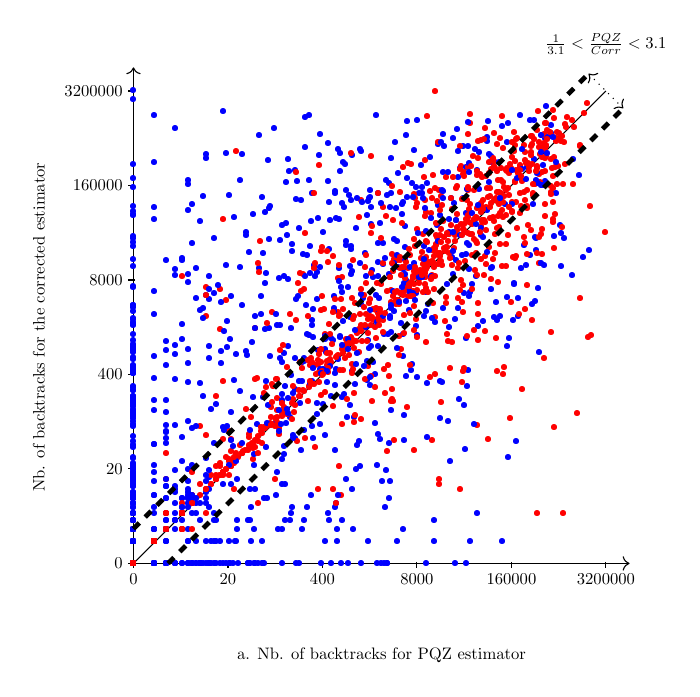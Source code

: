 \begin{tikzpicture}[only marks, y=.5cm, scale=0.6, every node/.style={scale=0.6}]
   % \draw plot[mark=*,xshift=-6cm] file {ScatterPlotExampleData.data};
    \draw[->] (0,0) -- coordinate (x axis mid) (10.5,0);
    \draw[->] (0,0) -- coordinate (y axis mid)(0,21);
    \foreach \x/\xtext in {0/0,2/20,4/400,6/8000,8/160000, 10/3200000}
        \draw (\x cm,1pt) -- (\x cm,-3pt)
            node[anchor=north] {$\xtext$};
    \foreach \y/\ytext in {0/0,2/20,4/400,6/8000,8/160000, 10/3200000}
        \draw (1pt,\y cm) -- (-3pt,\y cm) node[anchor=east] {$\ytext$};
    \node[below=1cm] at (x axis mid) {a. Nb. of backtracks for PQZ estimator};
    \node[rotate=90] at (-2,10) {Nb. of backtracks for the corrected estimator};
    
 	\draw (0,0) -- (10,20);
 	
 	
 	{\color[rgb]{0.0,0,1.0} \node at (0.0,0.0) {\textbullet};}
{\color[rgb]{1.0,0,0.0} \node at (8.745,17.661) {\textbullet};}
{\color[rgb]{0.0,0,1.0} \node at (0.0,0.0) {\textbullet};}
{\color[rgb]{0.0,0,1.0} \node at (0.712,0.905) {\textbullet};}
{\color[rgb]{0.0,0,1.0} \node at (0.0,0.0) {\textbullet};}
{\color[rgb]{0.0,0,1.0} \node at (0.0,0.0) {\textbullet};}
{\color[rgb]{0.0,0,1.0} \node at (0.0,0.0) {\textbullet};}
{\color[rgb]{0.0,0,1.0} \node at (3.008,5.915) {\textbullet};}
{\color[rgb]{0.0,0,1.0} \node at (0.0,0.0) {\textbullet};}
{\color[rgb]{0.0,0,1.0} \node at (0.0,0.0) {\textbullet};}
{\color[rgb]{0.0,0,1.0} \node at (0.0,0.0) {\textbullet};}
{\color[rgb]{0.0,0,1.0} \node at (0.0,0.0) {\textbullet};}
{\color[rgb]{0.0,0,1.0} \node at (0.0,0.0) {\textbullet};}
{\color[rgb]{0.0,0,1.0} \node at (0.0,0.0) {\textbullet};}
{\color[rgb]{0.0,0,1.0} \node at (0.0,0.0) {\textbullet};}
{\color[rgb]{0.0,0,1.0} \node at (0.0,0.0) {\textbullet};}
{\color[rgb]{0.0,0,1.0} \node at (0.0,0.0) {\textbullet};}
{\color[rgb]{0.0,0,1.0} \node at (0.0,0.0) {\textbullet};}
{\color[rgb]{0.0,0,1.0} \node at (6.445,14.311) {\textbullet};}
{\color[rgb]{0.0,0,1.0} \node at (0.0,0.0) {\textbullet};}
{\color[rgb]{0.0,0,1.0} \node at (1.043,5.321) {\textbullet};}
{\color[rgb]{0.0,0,1.0} \node at (0.0,0.0) {\textbullet};}
{\color[rgb]{0.0,0,1.0} \node at (0.0,0.0) {\textbullet};}
{\color[rgb]{0.0,0,1.0} \node at (0.0,0.0) {\textbullet};}
{\color[rgb]{0.0,0,1.0} \node at (0.0,0.0) {\textbullet};}
{\color[rgb]{0.0,0,1.0} \node at (0.0,0.0) {\textbullet};}
{\color[rgb]{0.0,0,1.0} \node at (0.0,0.0) {\textbullet};}
{\color[rgb]{0.0,0,1.0} \node at (0.0,0.0) {\textbullet};}
{\color[rgb]{0.0,0,1.0} \node at (0.0,0.0) {\textbullet};}
{\color[rgb]{0.0,0,1.0} \node at (0.0,0.0) {\textbullet};}
{\color[rgb]{0.0,0,1.0} \node at (0.0,0.0) {\textbullet};}
{\color[rgb]{0.0,0,1.0} \node at (0.0,0.0) {\textbullet};}
{\color[rgb]{0.0,0,1.0} \node at (0.0,0.0) {\textbullet};}
{\color[rgb]{0.0,0,1.0} \node at (0.0,0.0) {\textbullet};}
{\color[rgb]{0.0,0,1.0} \node at (0.0,0.0) {\textbullet};}
{\color[rgb]{0.0,0,1.0} \node at (0.0,0.0) {\textbullet};}
{\color[rgb]{0.0,0,1.0} \node at (0.0,0.0) {\textbullet};}
{\color[rgb]{0.0,0,1.0} \node at (0.0,0.0) {\textbullet};}
{\color[rgb]{0.0,0,1.0} \node at (0.0,0.0) {\textbullet};}
{\color[rgb]{0.0,0,1.0} \node at (7.274,12.142) {\textbullet};}
{\color[rgb]{0.0,0,1.0} \node at (0.0,0.0) {\textbullet};}
{\color[rgb]{0.0,0,1.0} \node at (0.0,0.0) {\textbullet};}
{\color[rgb]{0.0,0,1.0} \node at (0.0,0.0) {\textbullet};}
{\color[rgb]{0.0,0,1.0} \node at (0.0,0.0) {\textbullet};}
{\color[rgb]{0.0,0,1.0} \node at (0.0,0.0) {\textbullet};}
{\color[rgb]{0.0,0,1.0} \node at (0.0,0.0) {\textbullet};}
{\color[rgb]{0.0,0,1.0} \node at (0.0,0.0) {\textbullet};}
{\color[rgb]{0.0,0,1.0} \node at (0.0,0.0) {\textbullet};}
{\color[rgb]{0.0,0,1.0} \node at (0.0,0.0) {\textbullet};}
{\color[rgb]{0.0,0,1.0} \node at (0.0,10.887) {\textbullet};}
{\color[rgb]{0.0,0,1.0} \node at (0.0,0.0) {\textbullet};}
{\color[rgb]{0.0,0,1.0} \node at (6.464,15.136) {\textbullet};}
{\color[rgb]{0.0,0,1.0} \node at (0.0,0.0) {\textbullet};}
{\color[rgb]{0.0,0,1.0} \node at (7.796,15.459) {\textbullet};}
{\color[rgb]{0.0,0,1.0} \node at (0.0,0.0) {\textbullet};}
{\color[rgb]{0.0,0,1.0} \node at (0.449,7.802) {\textbullet};}
{\color[rgb]{0.0,0,1.0} \node at (0.0,0.0) {\textbullet};}
{\color[rgb]{0.0,0,1.0} \node at (0.0,0.0) {\textbullet};}
{\color[rgb]{0.0,0,1.0} \node at (0.0,0.0) {\textbullet};}
{\color[rgb]{0.0,0,1.0} \node at (0.0,0.0) {\textbullet};}
{\color[rgb]{0.0,0,1.0} \node at (0.0,0.0) {\textbullet};}
{\color[rgb]{1.0,0,0.0} \node at (6.849,14.514) {\textbullet};}
{\color[rgb]{0.0,0,1.0} \node at (0.0,0.0) {\textbullet};}
{\color[rgb]{0.0,0,1.0} \node at (2.48,3.129) {\textbullet};}
{\color[rgb]{0.0,0,1.0} \node at (0.0,0.0) {\textbullet};}
{\color[rgb]{1.0,0,0.0} \node at (0.449,0.905) {\textbullet};}
{\color[rgb]{0.0,0,1.0} \node at (0.0,0.0) {\textbullet};}
{\color[rgb]{0.0,0,1.0} \node at (0.0,0.0) {\textbullet};}
{\color[rgb]{0.0,0,1.0} \node at (0.0,0.0) {\textbullet};}
{\color[rgb]{0.0,0,1.0} \node at (1.872,8.438) {\textbullet};}
{\color[rgb]{0.0,0,1.0} \node at (0.0,0.0) {\textbullet};}
{\color[rgb]{0.0,0,1.0} \node at (0.0,0.0) {\textbullet};}
{\color[rgb]{0.0,0,1.0} \node at (0.0,0.0) {\textbullet};}
{\color[rgb]{0.0,0,1.0} \node at (0.0,0.0) {\textbullet};}
{\color[rgb]{0.0,0,1.0} \node at (0.0,0.0) {\textbullet};}
{\color[rgb]{0.0,0,1.0} \node at (0.0,0.0) {\textbullet};}
{\color[rgb]{0.0,0,1.0} \node at (0.449,0.0) {\textbullet};}
{\color[rgb]{0.0,0,1.0} \node at (0.0,0.0) {\textbullet};}
{\color[rgb]{1.0,0,0.0} \node at (0.0,0.0) {\textbullet};}
{\color[rgb]{0.0,0,1.0} \node at (0.0,0.0) {\textbullet};}
{\color[rgb]{0.0,0,1.0} \node at (0.0,0.0) {\textbullet};}
{\color[rgb]{1.0,0,0.0} \node at (8.587,17.808) {\textbullet};}
{\color[rgb]{0.0,0,1.0} \node at (0.0,0.0) {\textbullet};}
{\color[rgb]{0.0,0,1.0} \node at (0.0,0.0) {\textbullet};}
{\color[rgb]{0.0,0,1.0} \node at (0.0,2.1) {\textbullet};}
{\color[rgb]{0.0,0,1.0} \node at (0.0,0.0) {\textbullet};}
{\color[rgb]{0.0,0,1.0} \node at (0.0,0.0) {\textbullet};}
{\color[rgb]{0.0,0,1.0} \node at (0.0,0.0) {\textbullet};}
{\color[rgb]{0.0,0,1.0} \node at (0.0,0.0) {\textbullet};}
{\color[rgb]{0.0,0,1.0} \node at (0.0,0.0) {\textbullet};}
{\color[rgb]{1.0,0,0.0} \node at (0.449,0.905) {\textbullet};}
{\color[rgb]{0.0,0,1.0} \node at (0.0,0.0) {\textbullet};}
{\color[rgb]{0.0,0,1.0} \node at (4.98,0.905) {\textbullet};}
{\color[rgb]{0.0,0,1.0} \node at (0.0,0.0) {\textbullet};}
{\color[rgb]{0.0,0,1.0} \node at (0.0,6.43) {\textbullet};}
{\color[rgb]{0.0,0,1.0} \node at (0.0,0.0) {\textbullet};}
{\color[rgb]{0.0,0,1.0} \node at (0.0,0.0) {\textbullet};}
{\color[rgb]{0.0,0,1.0} \node at (0.0,0.0) {\textbullet};}
{\color[rgb]{0.0,0,1.0} \node at (0.0,0.0) {\textbullet};}
{\color[rgb]{1.0,0,0.0} \node at (7.801,15.645) {\textbullet};}
{\color[rgb]{0.0,0,1.0} \node at (0.0,0.0) {\textbullet};}
{\color[rgb]{1.0,0,0.0} \node at (1.043,2.1) {\textbullet};}
{\color[rgb]{0.0,0,1.0} \node at (0.0,0.0) {\textbullet};}
{\color[rgb]{0.0,0,1.0} \node at (0.0,0.0) {\textbullet};}
{\color[rgb]{0.0,0,1.0} \node at (1.553,0.0) {\textbullet};}
{\color[rgb]{0.0,0,1.0} \node at (0.0,0.0) {\textbullet};}
{\color[rgb]{1.0,0,0.0} \node at (7.474,15.031) {\textbullet};}
{\color[rgb]{0.0,0,1.0} \node at (0.712,0.0) {\textbullet};}
{\color[rgb]{0.0,0,1.0} \node at (0.0,0.0) {\textbullet};}
{\color[rgb]{0.0,0,1.0} \node at (0.0,0.0) {\textbullet};}
{\color[rgb]{0.0,0,1.0} \node at (0.0,4.481) {\textbullet};}
{\color[rgb]{0.0,0,1.0} \node at (0.0,0.0) {\textbullet};}
{\color[rgb]{0.0,0,1.0} \node at (0.0,0.0) {\textbullet};}
{\color[rgb]{0.0,0,1.0} \node at (0.0,0.0) {\textbullet};}
{\color[rgb]{1.0,0,0.0} \node at (3.206,6.565) {\textbullet};}
{\color[rgb]{0.0,0,1.0} \node at (0.0,0.0) {\textbullet};}
{\color[rgb]{1.0,0,0.0} \node at (0.0,0.0) {\textbullet};}
{\color[rgb]{0.0,0,1.0} \node at (0.0,0.0) {\textbullet};}
{\color[rgb]{0.0,0,1.0} \node at (0.0,0.0) {\textbullet};}
{\color[rgb]{0.0,0,1.0} \node at (0.0,0.0) {\textbullet};}
{\color[rgb]{0.0,0,1.0} \node at (1.26,0.0) {\textbullet};}
{\color[rgb]{1.0,0,0.0} \node at (9.081,18.058) {\textbullet};}
{\color[rgb]{0.0,0,1.0} \node at (0.0,0.0) {\textbullet};}
{\color[rgb]{0.0,0,1.0} \node at (0.0,0.0) {\textbullet};}
{\color[rgb]{0.0,0,1.0} \node at (0.0,0.0) {\textbullet};}
{\color[rgb]{0.0,0,1.0} \node at (0.0,0.0) {\textbullet};}
{\color[rgb]{1.0,0,0.0} \node at (1.553,2.1) {\textbullet};}
{\color[rgb]{0.0,0,1.0} \node at (0.0,0.0) {\textbullet};}
{\color[rgb]{1.0,0,0.0} \node at (8.717,17.528) {\textbullet};}
{\color[rgb]{0.0,0,1.0} \node at (5.71,8.732) {\textbullet};}
{\color[rgb]{1.0,0,0.0} \node at (0.449,0.905) {\textbullet};}
{\color[rgb]{0.0,0,1.0} \node at (4.257,10.768) {\textbullet};}
{\color[rgb]{1.0,0,0.0} \node at (2.547,4.846) {\textbullet};}
{\color[rgb]{0.0,0,1.0} \node at (0.0,0.0) {\textbullet};}
{\color[rgb]{0.0,0,1.0} \node at (0.0,0.0) {\textbullet};}
{\color[rgb]{0.0,0,1.0} \node at (4.332,1.434) {\textbullet};}
{\color[rgb]{0.0,0,1.0} \node at (0.712,0.0) {\textbullet};}
{\color[rgb]{0.0,0,1.0} \node at (0.0,0.0) {\textbullet};}
{\color[rgb]{0.0,0,1.0} \node at (0.0,0.0) {\textbullet};}
{\color[rgb]{0.0,0,1.0} \node at (0.0,0.0) {\textbullet};}
{\color[rgb]{0.0,0,1.0} \node at (0.0,0.905) {\textbullet};}
{\color[rgb]{0.0,0,1.0} \node at (0.0,0.0) {\textbullet};}
{\color[rgb]{0.0,0,1.0} \node at (1.61,0.0) {\textbullet};}
{\color[rgb]{0.0,0,1.0} \node at (0.0,0.0) {\textbullet};}
{\color[rgb]{0.0,0,1.0} \node at (0.0,0.0) {\textbullet};}
{\color[rgb]{1.0,0,0.0} \node at (1.423,2.867) {\textbullet};}
{\color[rgb]{0.0,0,1.0} \node at (4.144,13.282) {\textbullet};}
{\color[rgb]{0.0,0,1.0} \node at (0.0,0.0) {\textbullet};}
{\color[rgb]{0.0,0,1.0} \node at (1.754,6.71) {\textbullet};}
{\color[rgb]{0.0,0,1.0} \node at (1.347,2.714) {\textbullet};}
{\color[rgb]{0.0,0,1.0} \node at (0.0,0.0) {\textbullet};}
{\color[rgb]{1.0,0,0.0} \node at (6.665,13.89) {\textbullet};}
{\color[rgb]{1.0,0,0.0} \node at (7.76,15.681) {\textbullet};}
{\color[rgb]{0.0,0,1.0} \node at (0.0,0.905) {\textbullet};}
{\color[rgb]{1.0,0,0.0} \node at (0.0,0.0) {\textbullet};}
{\color[rgb]{0.0,0,1.0} \node at (0.0,0.0) {\textbullet};}
{\color[rgb]{0.0,0,1.0} \node at (3.528,14.181) {\textbullet};}
{\color[rgb]{0.0,0,1.0} \node at (0.0,0.905) {\textbullet};}
{\color[rgb]{1.0,0,0.0} \node at (6.04,12.292) {\textbullet};}
{\color[rgb]{0.0,0,1.0} \node at (0.712,5.544) {\textbullet};}
{\color[rgb]{0.0,0,1.0} \node at (0.0,0.0) {\textbullet};}
{\color[rgb]{1.0,0,0.0} \node at (3.726,7.474) {\textbullet};}
{\color[rgb]{1.0,0,0.0} \node at (0.0,0.0) {\textbullet};}
{\color[rgb]{0.0,0,1.0} \node at (0.0,0.0) {\textbullet};}
{\color[rgb]{0.0,0,1.0} \node at (0.0,0.0) {\textbullet};}
{\color[rgb]{0.0,0,1.0} \node at (0.0,0.0) {\textbullet};}
{\color[rgb]{0.0,0,1.0} \node at (3.215,6.44) {\textbullet};}
{\color[rgb]{1.0,0,0.0} \node at (5.135,9.992) {\textbullet};}
{\color[rgb]{1.0,0,0.0} \node at (2.743,5.487) {\textbullet};}
{\color[rgb]{0.0,0,1.0} \node at (0.0,1.434) {\textbullet};}
{\color[rgb]{1.0,0,0.0} \node at (0.712,1.434) {\textbullet};}
{\color[rgb]{0.0,0,1.0} \node at (0.0,0.0) {\textbullet};}
{\color[rgb]{0.0,0,1.0} \node at (0.0,3.843) {\textbullet};}
{\color[rgb]{1.0,0,0.0} \node at (6.058,12.182) {\textbullet};}
{\color[rgb]{0.0,0,1.0} \node at (0.0,0.905) {\textbullet};}
{\color[rgb]{0.0,0,1.0} \node at (0.0,0.0) {\textbullet};}
{\color[rgb]{0.0,0,1.0} \node at (0.0,0.0) {\textbullet};}
{\color[rgb]{1.0,0,0.0} \node at (8.195,16.826) {\textbullet};}
{\color[rgb]{0.0,0,1.0} \node at (0.0,3.243) {\textbullet};}
{\color[rgb]{0.0,0,1.0} \node at (0.0,0.0) {\textbullet};}
{\color[rgb]{1.0,0,0.0} \node at (6.684,13.92) {\textbullet};}
{\color[rgb]{0.0,0,1.0} \node at (4.837,10.947) {\textbullet};}
{\color[rgb]{1.0,0,0.0} \node at (7.938,15.855) {\textbullet};}
{\color[rgb]{0.0,0,1.0} \node at (3.429,7.353) {\textbullet};}
{\color[rgb]{0.0,0,1.0} \node at (0.0,0.0) {\textbullet};}
{\color[rgb]{0.0,0,1.0} \node at (0.0,0.0) {\textbullet};}
{\color[rgb]{0.0,0,1.0} \node at (7.403,10.242) {\textbullet};}
{\color[rgb]{1.0,0,0.0} \node at (0.0,0.0) {\textbullet};}
{\color[rgb]{0.0,0,1.0} \node at (3.517,7.685) {\textbullet};}
{\color[rgb]{1.0,0,0.0} \node at (0.449,0.905) {\textbullet};}
{\color[rgb]{0.0,0,1.0} \node at (5.769,13.351) {\textbullet};}
{\color[rgb]{0.0,0,1.0} \node at (3.631,5.617) {\textbullet};}
{\color[rgb]{0.0,0,1.0} \node at (0.0,0.0) {\textbullet};}
{\color[rgb]{1.0,0,0.0} \node at (6.996,14.126) {\textbullet};}
{\color[rgb]{0.0,0,1.0} \node at (0.0,0.0) {\textbullet};}
{\color[rgb]{0.0,0,1.0} \node at (2.135,7.749) {\textbullet};}
{\color[rgb]{0.0,0,1.0} \node at (0.0,0.0) {\textbullet};}
{\color[rgb]{0.0,0,1.0} \node at (7.492,14.909) {\textbullet};}
{\color[rgb]{0.0,0,1.0} \node at (4.293,8.208) {\textbullet};}
{\color[rgb]{1.0,0,0.0} \node at (8.115,17.913) {\textbullet};}
{\color[rgb]{0.0,0,1.0} \node at (3.237,16.102) {\textbullet};}
{\color[rgb]{0.0,0,1.0} \node at (0.712,0.0) {\textbullet};}
{\color[rgb]{1.0,0,0.0} \node at (7.284,15.005) {\textbullet};}
{\color[rgb]{0.0,0,1.0} \node at (0.0,0.0) {\textbullet};}
{\color[rgb]{0.0,0,1.0} \node at (7.056,13.051) {\textbullet};}
{\color[rgb]{0.0,0,1.0} \node at (0.0,0.905) {\textbullet};}
{\color[rgb]{0.0,0,1.0} \node at (1.423,10.711) {\textbullet};}
{\color[rgb]{1.0,0,0.0} \node at (9.295,18.745) {\textbullet};}
{\color[rgb]{0.0,0,1.0} \node at (1.161,1.434) {\textbullet};}
{\color[rgb]{0.0,0,1.0} \node at (3.196,4.602) {\textbullet};}
{\color[rgb]{0.0,0,1.0} \node at (0.449,0.0) {\textbullet};}
{\color[rgb]{1.0,0,0.0} \node at (0.0,0.0) {\textbullet};}
{\color[rgb]{0.0,0,1.0} \node at (8.043,10.288) {\textbullet};}
{\color[rgb]{0.0,0,1.0} \node at (0.0,0.0) {\textbullet};}
{\color[rgb]{0.0,0,1.0} \node at (4.636,8.094) {\textbullet};}
{\color[rgb]{1.0,0,0.0} \node at (6.334,12.689) {\textbullet};}
{\color[rgb]{0.0,0,1.0} \node at (4.129,2.1) {\textbullet};}
{\color[rgb]{0.0,0,1.0} \node at (0.0,0.0) {\textbullet};}
{\color[rgb]{0.0,0,1.0} \node at (3.555,4.747) {\textbullet};}
{\color[rgb]{1.0,0,0.0} \node at (0.0,0.0) {\textbullet};}
{\color[rgb]{1.0,0,0.0} \node at (5.975,12.184) {\textbullet};}
{\color[rgb]{1.0,0,0.0} \node at (0.0,0.0) {\textbullet};}
{\color[rgb]{0.0,0,1.0} \node at (0.0,0.0) {\textbullet};}
{\color[rgb]{0.0,0,1.0} \node at (5.003,9.094) {\textbullet};}
{\color[rgb]{0.0,0,1.0} \node at (0.0,0.0) {\textbullet};}
{\color[rgb]{0.0,0,1.0} \node at (7.104,8.151) {\textbullet};}
{\color[rgb]{1.0,0,0.0} \node at (0.0,0.0) {\textbullet};}
{\color[rgb]{0.0,0,1.0} \node at (6.512,14.696) {\textbullet};}
{\color[rgb]{1.0,0,0.0} \node at (4.114,8.208) {\textbullet};}
{\color[rgb]{1.0,0,0.0} \node at (0.0,0.0) {\textbullet};}
{\color[rgb]{1.0,0,0.0} \node at (1.754,3.534) {\textbullet};}
{\color[rgb]{0.0,0,1.0} \node at (1.043,2.714) {\textbullet};}
{\color[rgb]{0.0,0,1.0} \node at (1.907,5.751) {\textbullet};}
{\color[rgb]{0.0,0,1.0} \node at (0.712,0.905) {\textbullet};}
{\color[rgb]{0.0,0,1.0} \node at (0.0,0.0) {\textbullet};}
{\color[rgb]{0.0,0,1.0} \node at (2.203,1.434) {\textbullet};}
{\color[rgb]{1.0,0,0.0} \node at (4.733,9.394) {\textbullet};}
{\color[rgb]{0.0,0,1.0} \node at (8.488,17.1) {\textbullet};}
{\color[rgb]{1.0,0,0.0} \node at (2.521,4.968) {\textbullet};}
{\color[rgb]{1.0,0,0.0} \node at (6.501,13.098) {\textbullet};}
{\color[rgb]{1.0,0,0.0} \node at (0.0,0.0) {\textbullet};}
{\color[rgb]{1.0,0,0.0} \node at (0.449,0.905) {\textbullet};}
{\color[rgb]{1.0,0,0.0} \node at (1.907,3.843) {\textbullet};}
{\color[rgb]{1.0,0,0.0} \node at (0.0,0.0) {\textbullet};}
{\color[rgb]{1.0,0,0.0} \node at (5.628,10.94) {\textbullet};}
{\color[rgb]{1.0,0,0.0} \node at (0.712,1.434) {\textbullet};}
{\color[rgb]{1.0,0,0.0} \node at (9.142,18.573) {\textbullet};}
{\color[rgb]{0.0,0,1.0} \node at (0.0,0.0) {\textbullet};}
{\color[rgb]{1.0,0,0.0} \node at (2.181,4.64) {\textbullet};}
{\color[rgb]{0.0,0,1.0} \node at (4.284,2.338) {\textbullet};}
{\color[rgb]{1.0,0,0.0} \node at (3.514,7.301) {\textbullet};}
{\color[rgb]{0.0,0,1.0} \node at (0.0,1.434) {\textbullet};}
{\color[rgb]{0.0,0,1.0} \node at (0.0,1.434) {\textbullet};}
{\color[rgb]{1.0,0,0.0} \node at (2.596,5.181) {\textbullet};}
{\color[rgb]{0.0,0,1.0} \node at (5.734,5.206) {\textbullet};}
{\color[rgb]{0.0,0,1.0} \node at (0.449,2.867) {\textbullet};}
{\color[rgb]{1.0,0,0.0} \node at (0.0,0.0) {\textbullet};}
{\color[rgb]{1.0,0,0.0} \node at (5.115,10.26) {\textbullet};}
{\color[rgb]{0.0,0,1.0} \node at (2.724,0.905) {\textbullet};}
{\color[rgb]{0.0,0,1.0} \node at (4.747,4.968) {\textbullet};}
{\color[rgb]{0.0,0,1.0} \node at (3.056,3.843) {\textbullet};}
{\color[rgb]{0.0,0,1.0} \node at (0.0,0.0) {\textbullet};}
{\color[rgb]{0.0,0,1.0} \node at (3.241,5.915) {\textbullet};}
{\color[rgb]{1.0,0,0.0} \node at (0.0,0.0) {\textbullet};}
{\color[rgb]{1.0,0,0.0} \node at (5.171,10.332) {\textbullet};}
{\color[rgb]{1.0,0,0.0} \node at (0.449,0.905) {\textbullet};}
{\color[rgb]{1.0,0,0.0} \node at (1.553,3.129) {\textbullet};}
{\color[rgb]{0.0,0,1.0} \node at (1.661,0.0) {\textbullet};}
{\color[rgb]{1.0,0,0.0} \node at (4.502,9.273) {\textbullet};}
{\color[rgb]{1.0,0,0.0} \node at (0.0,0.0) {\textbullet};}
{\color[rgb]{0.0,0,1.0} \node at (6.649,11.806) {\textbullet};}
{\color[rgb]{0.0,0,1.0} \node at (3.785,7.685) {\textbullet};}
{\color[rgb]{1.0,0,0.0} \node at (3.039,6.073) {\textbullet};}
{\color[rgb]{1.0,0,0.0} \node at (0.0,0.0) {\textbullet};}
{\color[rgb]{1.0,0,0.0} \node at (0.0,0.0) {\textbullet};}
{\color[rgb]{1.0,0,0.0} \node at (7.294,14.589) {\textbullet};}
{\color[rgb]{1.0,0,0.0} \node at (3.935,7.656) {\textbullet};}
{\color[rgb]{1.0,0,0.0} \node at (4.14,8.086) {\textbullet};}
{\color[rgb]{1.0,0,0.0} \node at (4.347,8.789) {\textbullet};}
{\color[rgb]{1.0,0,0.0} \node at (6.314,12.703) {\textbullet};}
{\color[rgb]{0.0,0,1.0} \node at (0.449,3.444) {\textbullet};}
{\color[rgb]{1.0,0,0.0} \node at (5.084,10.716) {\textbullet};}
{\color[rgb]{1.0,0,0.0} \node at (0.449,0.905) {\textbullet};}
{\color[rgb]{1.0,0,0.0} \node at (5.955,11.805) {\textbullet};}
{\color[rgb]{1.0,0,0.0} \node at (7.049,14.528) {\textbullet};}
{\color[rgb]{1.0,0,0.0} \node at (8.557,16.795) {\textbullet};}
{\color[rgb]{1.0,0,0.0} \node at (7.187,14.393) {\textbullet};}
{\color[rgb]{1.0,0,0.0} \node at (0.449,0.905) {\textbullet};}
{\color[rgb]{1.0,0,0.0} \node at (0.0,0.0) {\textbullet};}
{\color[rgb]{1.0,0,0.0} \node at (2.303,4.64) {\textbullet};}
{\color[rgb]{1.0,0,0.0} \node at (5.602,11.095) {\textbullet};}
{\color[rgb]{1.0,0,0.0} \node at (0.0,0.0) {\textbullet};}
{\color[rgb]{1.0,0,0.0} \node at (0.0,0.0) {\textbullet};}
{\color[rgb]{1.0,0,0.0} \node at (5.211,10.464) {\textbullet};}
{\color[rgb]{1.0,0,0.0} \node at (3.215,6.495) {\textbullet};}
{\color[rgb]{1.0,0,0.0} \node at (1.043,2.1) {\textbullet};}
{\color[rgb]{1.0,0,0.0} \node at (3.973,8.004) {\textbullet};}
{\color[rgb]{1.0,0,0.0} \node at (0.0,0.0) {\textbullet};}
{\color[rgb]{1.0,0,0.0} \node at (0.0,0.0) {\textbullet};}
{\color[rgb]{1.0,0,0.0} \node at (0.712,1.434) {\textbullet};}
{\color[rgb]{1.0,0,0.0} \node at (1.043,2.1) {\textbullet};}
{\color[rgb]{0.0,0,1.0} \node at (8.353,16.749) {\textbullet};}
{\color[rgb]{1.0,0,0.0} \node at (1.754,4.092) {\textbullet};}
{\color[rgb]{1.0,0,0.0} \node at (4.629,9.307) {\textbullet};}
{\color[rgb]{0.0,0,1.0} \node at (4.964,7.735) {\textbullet};}
{\color[rgb]{1.0,0,0.0} \node at (4.75,9.699) {\textbullet};}
{\color[rgb]{1.0,0,0.0} \node at (6.501,12.996) {\textbullet};}
{\color[rgb]{1.0,0,0.0} \node at (6.401,13.171) {\textbullet};}
{\color[rgb]{1.0,0,0.0} \node at (0.0,0.0) {\textbullet};}
{\color[rgb]{1.0,0,0.0} \node at (1.835,3.697) {\textbullet};}
{\color[rgb]{1.0,0,0.0} \node at (4.186,8.486) {\textbullet};}
{\color[rgb]{1.0,0,0.0} \node at (3.614,7.272) {\textbullet};}
{\color[rgb]{0.0,0,1.0} \node at (0.449,0.0) {\textbullet};}
{\color[rgb]{0.0,0,1.0} \node at (0.0,0.0) {\textbullet};}
{\color[rgb]{1.0,0,0.0} \node at (4.577,8.798) {\textbullet};}
{\color[rgb]{0.0,0,1.0} \node at (0.712,0.0) {\textbullet};}
{\color[rgb]{1.0,0,0.0} \node at (5.646,11.393) {\textbullet};}
{\color[rgb]{1.0,0,0.0} \node at (8.74,17.21) {\textbullet};}
{\color[rgb]{0.0,0,1.0} \node at (5.371,15.544) {\textbullet};}
{\color[rgb]{1.0,0,0.0} \node at (0.0,0.0) {\textbullet};}
{\color[rgb]{1.0,0,0.0} \node at (5.607,11.126) {\textbullet};}
{\color[rgb]{1.0,0,0.0} \node at (2.031,4.092) {\textbullet};}
{\color[rgb]{0.0,0,1.0} \node at (0.0,0.0) {\textbullet};}
{\color[rgb]{1.0,0,0.0} \node at (0.0,0.0) {\textbullet};}
{\color[rgb]{1.0,0,0.0} \node at (4.105,8.532) {\textbullet};}
{\color[rgb]{1.0,0,0.0} \node at (4.184,8.43) {\textbullet};}
{\color[rgb]{1.0,0,0.0} \node at (0.0,0.0) {\textbullet};}
{\color[rgb]{1.0,0,0.0} \node at (0.0,0.0) {\textbullet};}
{\color[rgb]{1.0,0,0.0} \node at (0.0,0.0) {\textbullet};}
{\color[rgb]{1.0,0,0.0} \node at (0.0,0.0) {\textbullet};}
{\color[rgb]{1.0,0,0.0} \node at (0.449,0.905) {\textbullet};}
{\color[rgb]{1.0,0,0.0} \node at (5.056,10.378) {\textbullet};}
{\color[rgb]{0.0,0,1.0} \node at (4.874,11.202) {\textbullet};}
{\color[rgb]{1.0,0,0.0} \node at (0.712,1.434) {\textbullet};}
{\color[rgb]{1.0,0,0.0} \node at (3.388,7.474) {\textbullet};}
{\color[rgb]{0.0,0,1.0} \node at (1.161,3.973) {\textbullet};}
{\color[rgb]{1.0,0,0.0} \node at (6.341,12.75) {\textbullet};}
{\color[rgb]{1.0,0,0.0} \node at (4.665,9.426) {\textbullet};}
{\color[rgb]{1.0,0,0.0} \node at (6.146,12.644) {\textbullet};}
{\color[rgb]{1.0,0,0.0} \node at (5.507,11.305) {\textbullet};}
{\color[rgb]{1.0,0,0.0} \node at (5.185,10.56) {\textbullet};}
{\color[rgb]{1.0,0,0.0} \node at (5.931,11.493) {\textbullet};}
{\color[rgb]{1.0,0,0.0} \node at (0.0,0.0) {\textbullet};}
{\color[rgb]{1.0,0,0.0} \node at (5.59,11.489) {\textbullet};}
{\color[rgb]{1.0,0,0.0} \node at (3.085,5.448) {\textbullet};}
{\color[rgb]{1.0,0,0.0} \node at (0.712,1.434) {\textbullet};}
{\color[rgb]{1.0,0,0.0} \node at (3.039,6.122) {\textbullet};}
{\color[rgb]{1.0,0,0.0} \node at (2.547,5.024) {\textbullet};}
{\color[rgb]{1.0,0,0.0} \node at (6.821,13.919) {\textbullet};}
{\color[rgb]{1.0,0,0.0} \node at (1.907,3.697) {\textbullet};}
{\color[rgb]{0.0,0,1.0} \node at (7.067,13.534) {\textbullet};}
{\color[rgb]{1.0,0,0.0} \node at (2.779,5.735) {\textbullet};}
{\color[rgb]{1.0,0,0.0} \node at (2.743,5.079) {\textbullet};}
{\color[rgb]{1.0,0,0.0} \node at (0.449,0.905) {\textbullet};}
{\color[rgb]{1.0,0,0.0} \node at (0.0,0.0) {\textbullet};}
{\color[rgb]{1.0,0,0.0} \node at (3.168,6.192) {\textbullet};}
{\color[rgb]{1.0,0,0.0} \node at (0.0,0.0) {\textbullet};}
{\color[rgb]{1.0,0,0.0} \node at (2.936,5.887) {\textbullet};}
{\color[rgb]{0.0,0,1.0} \node at (1.043,2.338) {\textbullet};}
{\color[rgb]{1.0,0,0.0} \node at (0.449,0.905) {\textbullet};}
{\color[rgb]{1.0,0,0.0} \node at (0.0,0.0) {\textbullet};}
{\color[rgb]{1.0,0,0.0} \node at (3.168,6.74) {\textbullet};}
{\color[rgb]{0.0,0,1.0} \node at (3.228,3.347) {\textbullet};}
{\color[rgb]{1.0,0,0.0} \node at (0.0,0.0) {\textbullet};}
{\color[rgb]{1.0,0,0.0} \node at (3.923,8.397) {\textbullet};}
{\color[rgb]{1.0,0,0.0} \node at (2.797,5.702) {\textbullet};}
{\color[rgb]{1.0,0,0.0} \node at (6.818,13.864) {\textbullet};}
{\color[rgb]{1.0,0,0.0} \node at (2.135,4.201) {\textbullet};}
{\color[rgb]{1.0,0,0.0} \node at (0.0,0.0) {\textbullet};}
{\color[rgb]{1.0,0,0.0} \node at (1.26,2.867) {\textbullet};}
{\color[rgb]{1.0,0,0.0} \node at (0.0,0.0) {\textbullet};}
{\color[rgb]{1.0,0,0.0} \node at (0.449,0.905) {\textbullet};}
{\color[rgb]{1.0,0,0.0} \node at (0.449,0.905) {\textbullet};}
{\color[rgb]{0.0,0,1.0} \node at (5.805,15.484) {\textbullet};}
{\color[rgb]{1.0,0,0.0} \node at (1.661,3.347) {\textbullet};}
{\color[rgb]{1.0,0,0.0} \node at (7.756,15.177) {\textbullet};}
{\color[rgb]{1.0,0,0.0} \node at (2.085,4.712) {\textbullet};}
{\color[rgb]{1.0,0,0.0} \node at (0.0,0.0) {\textbullet};}
{\color[rgb]{1.0,0,0.0} \node at (0.0,0.0) {\textbullet};}
{\color[rgb]{1.0,0,0.0} \node at (0.712,1.434) {\textbullet};}
{\color[rgb]{0.0,0,1.0} \node at (3.33,6.146) {\textbullet};}
{\color[rgb]{1.0,0,0.0} \node at (2.224,4.481) {\textbullet};}
{\color[rgb]{1.0,0,0.0} \node at (4.779,9.875) {\textbullet};}
{\color[rgb]{1.0,0,0.0} \node at (0.712,1.434) {\textbullet};}
{\color[rgb]{1.0,0,0.0} \node at (2.547,4.394) {\textbullet};}
{\color[rgb]{1.0,0,0.0} \node at (1.26,2.539) {\textbullet};}
{\color[rgb]{1.0,0,0.0} \node at (5.839,11.613) {\textbullet};}
{\color[rgb]{1.0,0,0.0} \node at (1.907,3.843) {\textbullet};}
{\color[rgb]{1.0,0,0.0} \node at (3.051,6.169) {\textbullet};}
{\color[rgb]{1.0,0,0.0} \node at (0.0,0.0) {\textbullet};}
{\color[rgb]{1.0,0,0.0} \node at (0.0,0.0) {\textbullet};}
{\color[rgb]{1.0,0,0.0} \node at (5.292,10.481) {\textbullet};}
{\color[rgb]{1.0,0,0.0} \node at (0.0,0.0) {\textbullet};}
{\color[rgb]{1.0,0,0.0} \node at (2.031,4.394) {\textbullet};}
{\color[rgb]{1.0,0,0.0} \node at (1.26,2.867) {\textbullet};}
{\color[rgb]{0.0,0,1.0} \node at (1.423,2.539) {\textbullet};}
{\color[rgb]{1.0,0,0.0} \node at (0.0,0.0) {\textbullet};}
{\color[rgb]{1.0,0,0.0} \node at (3.599,7.291) {\textbullet};}
{\color[rgb]{1.0,0,0.0} \node at (4.969,10.311) {\textbullet};}
{\color[rgb]{1.0,0,0.0} \node at (0.0,0.0) {\textbullet};}
{\color[rgb]{1.0,0,0.0} \node at (1.043,2.1) {\textbullet};}
{\color[rgb]{1.0,0,0.0} \node at (0.449,0.905) {\textbullet};}
{\color[rgb]{1.0,0,0.0} \node at (2.466,4.846) {\textbullet};}
{\color[rgb]{1.0,0,0.0} \node at (0.0,0.0) {\textbullet};}
{\color[rgb]{1.0,0,0.0} \node at (2.704,5.563) {\textbullet};}
{\color[rgb]{1.0,0,0.0} \node at (5.651,12.792) {\textbullet};}
{\color[rgb]{1.0,0,0.0} \node at (2.085,4.092) {\textbullet};}
{\color[rgb]{1.0,0,0.0} \node at (4.884,10.812) {\textbullet};}
{\color[rgb]{1.0,0,0.0} \node at (0.0,0.0) {\textbullet};}
{\color[rgb]{1.0,0,0.0} \node at (3.738,7.439) {\textbullet};}
{\color[rgb]{1.0,0,0.0} \node at (2.135,4.301) {\textbullet};}
{\color[rgb]{1.0,0,0.0} \node at (7.461,14.417) {\textbullet};}
{\color[rgb]{1.0,0,0.0} \node at (0.0,0.0) {\textbullet};}
{\color[rgb]{1.0,0,0.0} \node at (0.0,0.0) {\textbullet};}
{\color[rgb]{1.0,0,0.0} \node at (2.641,5.365) {\textbullet};}
{\color[rgb]{1.0,0,0.0} \node at (2.846,5.767) {\textbullet};}
{\color[rgb]{1.0,0,0.0} \node at (0.449,0.905) {\textbullet};}
{\color[rgb]{1.0,0,0.0} \node at (3.879,7.998) {\textbullet};}
{\color[rgb]{1.0,0,0.0} \node at (0.449,0.905) {\textbullet};}
{\color[rgb]{1.0,0,0.0} \node at (0.0,0.0) {\textbullet};}
{\color[rgb]{0.0,0,1.0} \node at (2.752,7.009) {\textbullet};}
{\color[rgb]{1.0,0,0.0} \node at (1.835,3.697) {\textbullet};}
{\color[rgb]{1.0,0,0.0} \node at (4.553,9.234) {\textbullet};}
{\color[rgb]{1.0,0,0.0} \node at (1.907,3.843) {\textbullet};}
{\color[rgb]{1.0,0,0.0} \node at (4.102,8.38) {\textbullet};}
{\color[rgb]{1.0,0,0.0} \node at (2.922,6.169) {\textbullet};}
{\color[rgb]{1.0,0,0.0} \node at (0.449,0.905) {\textbullet};}
{\color[rgb]{1.0,0,0.0} \node at (1.972,3.973) {\textbullet};}
{\color[rgb]{1.0,0,0.0} \node at (3.224,6.495) {\textbullet};}
{\color[rgb]{1.0,0,0.0} \node at (0.0,0.0) {\textbullet};}
{\color[rgb]{1.0,0,0.0} \node at (2.373,4.781) {\textbullet};}
{\color[rgb]{1.0,0,0.0} \node at (0.0,0.0) {\textbullet};}
{\color[rgb]{1.0,0,0.0} \node at (0.712,1.434) {\textbullet};}
{\color[rgb]{1.0,0,0.0} \node at (0.0,0.0) {\textbullet};}
{\color[rgb]{1.0,0,0.0} \node at (0.0,0.0) {\textbullet};}
{\color[rgb]{0.0,0,1.0} \node at (0.0,0.0) {\textbullet};}
{\color[rgb]{0.0,0,1.0} \node at (0.0,0.0) {\textbullet};}
{\color[rgb]{0.0,0,1.0} \node at (0.0,0.0) {\textbullet};}
{\color[rgb]{0.0,0,1.0} \node at (0.0,0.0) {\textbullet};}
{\color[rgb]{0.0,0,1.0} \node at (0.0,0.0) {\textbullet};}
{\color[rgb]{0.0,0,1.0} \node at (0.0,0.0) {\textbullet};}
{\color[rgb]{0.0,0,1.0} \node at (0.0,0.0) {\textbullet};}
{\color[rgb]{0.0,0,1.0} \node at (0.0,0.0) {\textbullet};}
{\color[rgb]{0.0,0,1.0} \node at (0.0,0.0) {\textbullet};}
{\color[rgb]{0.0,0,1.0} \node at (0.0,0.0) {\textbullet};}
{\color[rgb]{0.0,0,1.0} \node at (0.0,0.0) {\textbullet};}
{\color[rgb]{0.0,0,1.0} \node at (0.0,0.0) {\textbullet};}
{\color[rgb]{0.0,0,1.0} \node at (0.0,0.0) {\textbullet};}
{\color[rgb]{0.0,0,1.0} \node at (0.0,0.0) {\textbullet};}
{\color[rgb]{0.0,0,1.0} \node at (0.0,0.0) {\textbullet};}
{\color[rgb]{0.0,0,1.0} \node at (0.0,0.0) {\textbullet};}
{\color[rgb]{1.0,0,0.0} \node at (7.002,14.346) {\textbullet};}
{\color[rgb]{0.0,0,1.0} \node at (0.0,0.0) {\textbullet};}
{\color[rgb]{0.0,0,1.0} \node at (0.0,0.0) {\textbullet};}
{\color[rgb]{0.0,0,1.0} \node at (0.0,0.0) {\textbullet};}
{\color[rgb]{0.0,0,1.0} \node at (0.0,0.0) {\textbullet};}
{\color[rgb]{0.0,0,1.0} \node at (0.0,0.0) {\textbullet};}
{\color[rgb]{0.0,0,1.0} \node at (0.0,0.0) {\textbullet};}
{\color[rgb]{0.0,0,1.0} \node at (0.0,0.0) {\textbullet};}
{\color[rgb]{0.0,0,1.0} \node at (0.0,0.0) {\textbullet};}
{\color[rgb]{0.0,0,1.0} \node at (0.0,0.0) {\textbullet};}
{\color[rgb]{0.0,0,1.0} \node at (0.0,0.0) {\textbullet};}
{\color[rgb]{0.0,0,1.0} \node at (0.0,0.0) {\textbullet};}
{\color[rgb]{0.0,0,1.0} \node at (0.0,0.0) {\textbullet};}
{\color[rgb]{0.0,0,1.0} \node at (0.0,0.0) {\textbullet};}
{\color[rgb]{0.0,0,1.0} \node at (0.0,0.0) {\textbullet};}
{\color[rgb]{0.0,0,1.0} \node at (0.0,0.0) {\textbullet};}
{\color[rgb]{0.0,0,1.0} \node at (0.0,0.0) {\textbullet};}
{\color[rgb]{0.0,0,1.0} \node at (0.0,0.0) {\textbullet};}
{\color[rgb]{0.0,0,1.0} \node at (0.0,0.0) {\textbullet};}
{\color[rgb]{0.0,0,1.0} \node at (0.0,0.0) {\textbullet};}
{\color[rgb]{0.0,0,1.0} \node at (0.0,0.0) {\textbullet};}
{\color[rgb]{0.0,0,1.0} \node at (0.0,0.0) {\textbullet};}
{\color[rgb]{0.0,0,1.0} \node at (1.043,4.301) {\textbullet};}
{\color[rgb]{0.0,0,1.0} \node at (0.0,0.0) {\textbullet};}
{\color[rgb]{0.0,0,1.0} \node at (0.0,0.0) {\textbullet};}
{\color[rgb]{0.0,0,1.0} \node at (0.0,0.0) {\textbullet};}
{\color[rgb]{0.0,0,1.0} \node at (0.0,0.0) {\textbullet};}
{\color[rgb]{0.0,0,1.0} \node at (0.0,0.0) {\textbullet};}
{\color[rgb]{0.0,0,1.0} \node at (0.0,0.0) {\textbullet};}
{\color[rgb]{0.0,0,1.0} \node at (0.0,0.0) {\textbullet};}
{\color[rgb]{0.0,0,1.0} \node at (0.0,0.0) {\textbullet};}
{\color[rgb]{0.0,0,1.0} \node at (0.0,0.0) {\textbullet};}
{\color[rgb]{0.0,0,1.0} \node at (0.0,0.0) {\textbullet};}
{\color[rgb]{0.0,0,1.0} \node at (0.0,0.0) {\textbullet};}
{\color[rgb]{0.0,0,1.0} \node at (0.712,0.0) {\textbullet};}
{\color[rgb]{0.0,0,1.0} \node at (0.0,0.0) {\textbullet};}
{\color[rgb]{1.0,0,0.0} \node at (2.135,4.301) {\textbullet};}
{\color[rgb]{0.0,0,1.0} \node at (0.0,0.0) {\textbullet};}
{\color[rgb]{0.0,0,1.0} \node at (0.0,3.618) {\textbullet};}
{\color[rgb]{0.0,0,1.0} \node at (0.0,0.0) {\textbullet};}
{\color[rgb]{0.0,0,1.0} \node at (6.981,15.416) {\textbullet};}
{\color[rgb]{0.0,0,1.0} \node at (0.0,0.0) {\textbullet};}
{\color[rgb]{0.0,0,1.0} \node at (0.0,0.0) {\textbullet};}
{\color[rgb]{0.0,0,1.0} \node at (0.0,0.0) {\textbullet};}
{\color[rgb]{0.0,0,1.0} \node at (0.712,2.714) {\textbullet};}
{\color[rgb]{0.0,0,1.0} \node at (0.0,0.0) {\textbullet};}
{\color[rgb]{0.0,0,1.0} \node at (0.0,0.0) {\textbullet};}
{\color[rgb]{0.0,0,1.0} \node at (0.0,0.0) {\textbullet};}
{\color[rgb]{0.0,0,1.0} \node at (0.0,0.905) {\textbullet};}
{\color[rgb]{0.0,0,1.0} \node at (5.136,5.929) {\textbullet};}
{\color[rgb]{0.0,0,1.0} \node at (1.161,0.905) {\textbullet};}
{\color[rgb]{0.0,0,1.0} \node at (0.0,0.0) {\textbullet};}
{\color[rgb]{1.0,0,0.0} \node at (0.449,0.905) {\textbullet};}
{\color[rgb]{0.0,0,1.0} \node at (0.0,0.0) {\textbullet};}
{\color[rgb]{0.0,0,1.0} \node at (0.0,0.0) {\textbullet};}
{\color[rgb]{0.0,0,1.0} \node at (0.712,3.243) {\textbullet};}
{\color[rgb]{1.0,0,0.0} \node at (0.0,0.0) {\textbullet};}
{\color[rgb]{1.0,0,0.0} \node at (0.449,0.905) {\textbullet};}
{\color[rgb]{0.0,0,1.0} \node at (0.0,0.0) {\textbullet};}
{\color[rgb]{0.0,0,1.0} \node at (0.0,0.0) {\textbullet};}
{\color[rgb]{0.0,0,1.0} \node at (0.0,0.0) {\textbullet};}
{\color[rgb]{1.0,0,0.0} \node at (2.466,4.968) {\textbullet};}
{\color[rgb]{1.0,0,0.0} \node at (0.0,0.0) {\textbullet};}
{\color[rgb]{0.0,0,1.0} \node at (8.849,18.513) {\textbullet};}
{\color[rgb]{0.0,0,1.0} \node at (0.0,0.0) {\textbullet};}
{\color[rgb]{0.0,0,1.0} \node at (0.449,0.0) {\textbullet};}
{\color[rgb]{0.0,0,1.0} \node at (0.0,6.607) {\textbullet};}
{\color[rgb]{0.0,0,1.0} \node at (0.0,7.422) {\textbullet};}
{\color[rgb]{0.0,0,1.0} \node at (5.193,5.448) {\textbullet};}
{\color[rgb]{0.0,0,1.0} \node at (0.0,0.0) {\textbullet};}
{\color[rgb]{0.0,0,1.0} \node at (0.0,0.0) {\textbullet};}
{\color[rgb]{0.0,0,1.0} \node at (6.971,13.019) {\textbullet};}
{\color[rgb]{0.0,0,1.0} \node at (0.0,0.0) {\textbullet};}
{\color[rgb]{0.0,0,1.0} \node at (0.0,0.0) {\textbullet};}
{\color[rgb]{0.0,0,1.0} \node at (0.0,0.0) {\textbullet};}
{\color[rgb]{0.0,0,1.0} \node at (0.0,0.0) {\textbullet};}
{\color[rgb]{0.0,0,1.0} \node at (0.0,0.0) {\textbullet};}
{\color[rgb]{0.0,0,1.0} \node at (0.0,0.0) {\textbullet};}
{\color[rgb]{1.0,0,0.0} \node at (4.045,8.149) {\textbullet};}
{\color[rgb]{0.0,0,1.0} \node at (0.0,0.0) {\textbullet};}
{\color[rgb]{0.0,0,1.0} \node at (0.0,0.0) {\textbullet};}
{\color[rgb]{0.0,0,1.0} \node at (0.0,0.0) {\textbullet};}
{\color[rgb]{1.0,0,0.0} \node at (0.449,0.905) {\textbullet};}
{\color[rgb]{0.0,0,1.0} \node at (0.0,0.0) {\textbullet};}
{\color[rgb]{1.0,0,0.0} \node at (0.0,0.0) {\textbullet};}
{\color[rgb]{0.0,0,1.0} \node at (0.0,4.908) {\textbullet};}
{\color[rgb]{0.0,0,1.0} \node at (0.0,0.0) {\textbullet};}
{\color[rgb]{0.0,0,1.0} \node at (0.0,0.0) {\textbullet};}
{\color[rgb]{0.0,0,1.0} \node at (0.0,0.0) {\textbullet};}
{\color[rgb]{0.0,0,1.0} \node at (0.0,0.0) {\textbullet};}
{\color[rgb]{0.0,0,1.0} \node at (3.345,2.1) {\textbullet};}
{\color[rgb]{0.0,0,1.0} \node at (0.898,5.828) {\textbullet};}
{\color[rgb]{0.0,0,1.0} \node at (0.0,0.0) {\textbullet};}
{\color[rgb]{0.0,0,1.0} \node at (0.0,0.0) {\textbullet};}
{\color[rgb]{0.0,0,1.0} \node at (0.0,0.0) {\textbullet};}
{\color[rgb]{0.0,0,1.0} \node at (0.0,0.0) {\textbullet};}
{\color[rgb]{0.0,0,1.0} \node at (0.0,0.0) {\textbullet};}
{\color[rgb]{0.0,0,1.0} \node at (0.0,0.0) {\textbullet};}
{\color[rgb]{0.0,0,1.0} \node at (0.0,0.0) {\textbullet};}
{\color[rgb]{0.0,0,1.0} \node at (6.019,9.628) {\textbullet};}
{\color[rgb]{0.0,0,1.0} \node at (0.0,0.0) {\textbullet};}
{\color[rgb]{0.0,0,1.0} \node at (7.59,17.196) {\textbullet};}
{\color[rgb]{0.0,0,1.0} \node at (4.168,8.317) {\textbullet};}
{\color[rgb]{0.0,0,1.0} \node at (4.474,7.141) {\textbullet};}
{\color[rgb]{0.0,0,1.0} \node at (0.0,0.0) {\textbullet};}
{\color[rgb]{0.0,0,1.0} \node at (0.0,0.0) {\textbullet};}
{\color[rgb]{0.0,0,1.0} \node at (0.0,0.0) {\textbullet};}
{\color[rgb]{0.0,0,1.0} \node at (1.347,2.539) {\textbullet};}
{\color[rgb]{0.0,0,1.0} \node at (0.0,0.0) {\textbullet};}
{\color[rgb]{0.0,0,1.0} \node at (0.0,0.0) {\textbullet};}
{\color[rgb]{1.0,0,0.0} \node at (2.922,6.582) {\textbullet};}
{\color[rgb]{0.0,0,1.0} \node at (2.547,7.003) {\textbullet};}
{\color[rgb]{1.0,0,0.0} \node at (8.146,16.487) {\textbullet};}
{\color[rgb]{0.0,0,1.0} \node at (0.0,0.0) {\textbullet};}
{\color[rgb]{1.0,0,0.0} \node at (4.447,8.858) {\textbullet};}
{\color[rgb]{1.0,0,0.0} \node at (0.0,0.0) {\textbullet};}
{\color[rgb]{0.0,0,1.0} \node at (0.0,0.0) {\textbullet};}
{\color[rgb]{0.0,0,1.0} \node at (3.614,8.648) {\textbullet};}
{\color[rgb]{0.0,0,1.0} \node at (0.0,0.0) {\textbullet};}
{\color[rgb]{0.0,0,1.0} \node at (0.0,2.1) {\textbullet};}
{\color[rgb]{0.0,0,1.0} \node at (3.112,8.677) {\textbullet};}
{\color[rgb]{0.0,0,1.0} \node at (0.0,3.772) {\textbullet};}
{\color[rgb]{0.0,0,1.0} \node at (0.0,0.0) {\textbullet};}
{\color[rgb]{0.0,0,1.0} \node at (0.0,0.0) {\textbullet};}
{\color[rgb]{1.0,0,0.0} \node at (5.574,10.964) {\textbullet};}
{\color[rgb]{0.0,0,1.0} \node at (0.449,0.0) {\textbullet};}
{\color[rgb]{0.0,0,1.0} \node at (0.0,0.0) {\textbullet};}
{\color[rgb]{0.0,0,1.0} \node at (0.0,0.0) {\textbullet};}
{\color[rgb]{1.0,0,0.0} \node at (6.807,13.333) {\textbullet};}
{\color[rgb]{1.0,0,0.0} \node at (1.043,2.1) {\textbullet};}
{\color[rgb]{0.0,0,1.0} \node at (4.684,6.158) {\textbullet};}
{\color[rgb]{0.0,0,1.0} \node at (3.668,10.89) {\textbullet};}
{\color[rgb]{0.0,0,1.0} \node at (4.357,14.556) {\textbullet};}
{\color[rgb]{0.0,0,1.0} \node at (0.0,0.0) {\textbullet};}
{\color[rgb]{0.0,0,1.0} \node at (0.712,0.0) {\textbullet};}
{\color[rgb]{0.0,0,1.0} \node at (0.0,11.677) {\textbullet};}
{\color[rgb]{0.0,0,1.0} \node at (0.0,0.0) {\textbullet};}
{\color[rgb]{0.0,0,1.0} \node at (0.0,0.0) {\textbullet};}
{\color[rgb]{0.0,0,1.0} \node at (3.589,8.488) {\textbullet};}
{\color[rgb]{0.0,0,1.0} \node at (7.577,11.57) {\textbullet};}
{\color[rgb]{1.0,0,0.0} \node at (7.368,14.269) {\textbullet};}
{\color[rgb]{0.0,0,1.0} \node at (6.795,15.241) {\textbullet};}
{\color[rgb]{0.0,0,1.0} \node at (0.0,0.0) {\textbullet};}
{\color[rgb]{0.0,0,1.0} \node at (3.571,7.696) {\textbullet};}
{\color[rgb]{1.0,0,0.0} \node at (6.185,12.343) {\textbullet};}
{\color[rgb]{1.0,0,0.0} \node at (0.0,0.0) {\textbullet};}
{\color[rgb]{0.0,0,1.0} \node at (0.0,0.0) {\textbullet};}
{\color[rgb]{0.0,0,1.0} \node at (0.0,0.0) {\textbullet};}
{\color[rgb]{1.0,0,0.0} \node at (2.303,4.64) {\textbullet};}
{\color[rgb]{0.0,0,1.0} \node at (0.0,0.0) {\textbullet};}
{\color[rgb]{0.0,0,1.0} \node at (0.449,0.905) {\textbullet};}
{\color[rgb]{0.0,0,1.0} \node at (0.0,0.0) {\textbullet};}
{\color[rgb]{0.0,0,1.0} \node at (0.0,6.702) {\textbullet};}
{\color[rgb]{0.0,0,1.0} \node at (0.0,0.0) {\textbullet};}
{\color[rgb]{0.0,0,1.0} \node at (7.926,11.259) {\textbullet};}
{\color[rgb]{1.0,0,0.0} \node at (8.111,15.278) {\textbullet};}
{\color[rgb]{0.0,0,1.0} \node at (3.686,9.66) {\textbullet};}
{\color[rgb]{0.0,0,1.0} \node at (4.559,0.0) {\textbullet};}
{\color[rgb]{0.0,0,1.0} \node at (6.215,11.472) {\textbullet};}
{\color[rgb]{1.0,0,0.0} \node at (4.064,9.667) {\textbullet};}
{\color[rgb]{1.0,0,0.0} \node at (3.395,6.908) {\textbullet};}
{\color[rgb]{1.0,0,0.0} \node at (4.886,11.309) {\textbullet};}
{\color[rgb]{0.0,0,1.0} \node at (6.922,16.685) {\textbullet};}
{\color[rgb]{0.0,0,1.0} \node at (2.224,0.0) {\textbullet};}
{\color[rgb]{0.0,0,1.0} \node at (0.0,0.0) {\textbullet};}
{\color[rgb]{0.0,0,1.0} \node at (1.61,3.618) {\textbullet};}
{\color[rgb]{1.0,0,0.0} \node at (0.0,0.0) {\textbullet};}
{\color[rgb]{0.0,0,1.0} \node at (2.203,1.809) {\textbullet};}
{\color[rgb]{0.0,0,1.0} \node at (0.712,0.905) {\textbullet};}
{\color[rgb]{0.0,0,1.0} \node at (5.33,2.338) {\textbullet};}
{\color[rgb]{1.0,0,0.0} \node at (0.449,0.905) {\textbullet};}
{\color[rgb]{1.0,0,0.0} \node at (6.19,12.069) {\textbullet};}
{\color[rgb]{0.0,0,1.0} \node at (4.413,11.665) {\textbullet};}
{\color[rgb]{0.0,0,1.0} \node at (3.954,5.872) {\textbullet};}
{\color[rgb]{1.0,0,0.0} \node at (0.449,0.905) {\textbullet};}
{\color[rgb]{0.0,0,1.0} \node at (3.908,6.762) {\textbullet};}
{\color[rgb]{0.0,0,1.0} \node at (6.384,0.905) {\textbullet};}
{\color[rgb]{0.0,0,1.0} \node at (2.596,0.0) {\textbullet};}
{\color[rgb]{0.0,0,1.0} \node at (0.898,3.129) {\textbullet};}
{\color[rgb]{0.0,0,1.0} \node at (6.787,17.974) {\textbullet};}
{\color[rgb]{1.0,0,0.0} \node at (7.411,14.965) {\textbullet};}
{\color[rgb]{0.0,0,1.0} \node at (5.99,11.416) {\textbullet};}
{\color[rgb]{0.0,0,1.0} \node at (4.915,13.114) {\textbullet};}
{\color[rgb]{0.0,0,1.0} \node at (4.292,2.539) {\textbullet};}
{\color[rgb]{0.0,0,1.0} \node at (7.936,4.481) {\textbullet};}
{\color[rgb]{1.0,0,0.0} \node at (0.712,1.434) {\textbullet};}
{\color[rgb]{0.0,0,1.0} \node at (6.825,0.0) {\textbullet};}
{\color[rgb]{0.0,0,1.0} \node at (0.0,10.806) {\textbullet};}
{\color[rgb]{0.0,0,1.0} \node at (0.0,6.74) {\textbullet};}
{\color[rgb]{1.0,0,0.0} \node at (1.043,2.1) {\textbullet};}
{\color[rgb]{1.0,0,0.0} \node at (0.0,0.0) {\textbullet};}
{\color[rgb]{1.0,0,0.0} \node at (7.371,14.844) {\textbullet};}
{\color[rgb]{1.0,0,0.0} \node at (0.0,0.0) {\textbullet};}
{\color[rgb]{1.0,0,0.0} \node at (4.637,11.214) {\textbullet};}
{\color[rgb]{0.0,0,1.0} \node at (2.002,9.137) {\textbullet};}
{\color[rgb]{0.0,0,1.0} \node at (2.181,4.301) {\textbullet};}
{\color[rgb]{0.0,0,1.0} \node at (0.0,0.0) {\textbullet};}
{\color[rgb]{0.0,0,1.0} \node at (5.309,9.665) {\textbullet};}
{\color[rgb]{0.0,0,1.0} \node at (2.203,3.534) {\textbullet};}
{\color[rgb]{0.0,0,1.0} \node at (0.0,0.0) {\textbullet};}
{\color[rgb]{1.0,0,0.0} \node at (0.449,0.905) {\textbullet};}
{\color[rgb]{1.0,0,0.0} \node at (9.149,16.86) {\textbullet};}
{\color[rgb]{0.0,0,1.0} \node at (0.0,0.0) {\textbullet};}
{\color[rgb]{0.0,0,1.0} \node at (2.619,5.887) {\textbullet};}
{\color[rgb]{0.0,0,1.0} \node at (1.161,3.444) {\textbullet};}
{\color[rgb]{0.0,0,1.0} \node at (2.572,4.602) {\textbullet};}
{\color[rgb]{0.0,0,1.0} \node at (7.052,9.488) {\textbullet};}
{\color[rgb]{1.0,0,0.0} \node at (8.289,15.708) {\textbullet};}
{\color[rgb]{0.0,0,1.0} \node at (3.891,6.29) {\textbullet};}
{\color[rgb]{0.0,0,1.0} \node at (7.588,16.972) {\textbullet};}
{\color[rgb]{1.0,0,0.0} \node at (2.641,4.64) {\textbullet};}
{\color[rgb]{0.0,0,1.0} \node at (7.104,17.65) {\textbullet};}
{\color[rgb]{0.0,0,1.0} \node at (5.598,13.594) {\textbullet};}
{\color[rgb]{0.0,0,1.0} \node at (8.729,16.17) {\textbullet};}
{\color[rgb]{0.0,0,1.0} \node at (1.553,4.439) {\textbullet};}
{\color[rgb]{0.0,0,1.0} \node at (3.574,1.434) {\textbullet};}
{\color[rgb]{1.0,0,0.0} \node at (6.382,13.316) {\textbullet};}
{\color[rgb]{1.0,0,0.0} \node at (8.955,17.983) {\textbullet};}
{\color[rgb]{0.0,0,1.0} \node at (6.747,12.918) {\textbullet};}
{\color[rgb]{1.0,0,0.0} \node at (0.712,1.434) {\textbullet};}
{\color[rgb]{0.0,0,1.0} \node at (4.199,7.045) {\textbullet};}
{\color[rgb]{0.0,0,1.0} \node at (0.0,0.0) {\textbullet};}
{\color[rgb]{0.0,0,1.0} \node at (5.02,7.52) {\textbullet};}
{\color[rgb]{0.0,0,1.0} \node at (0.0,7.469) {\textbullet};}
{\color[rgb]{1.0,0,0.0} \node at (5.019,11.144) {\textbullet};}
{\color[rgb]{0.0,0,1.0} \node at (0.712,6.362) {\textbullet};}
{\color[rgb]{0.0,0,1.0} \node at (0.0,0.0) {\textbullet};}
{\color[rgb]{1.0,0,0.0} \node at (8.712,18.14) {\textbullet};}
{\color[rgb]{1.0,0,0.0} \node at (1.043,2.1) {\textbullet};}
{\color[rgb]{1.0,0,0.0} \node at (8.393,16.581) {\textbullet};}
{\color[rgb]{1.0,0,0.0} \node at (0.0,0.0) {\textbullet};}
{\color[rgb]{1.0,0,0.0} \node at (7.772,17.973) {\textbullet};}
{\color[rgb]{0.0,0,1.0} \node at (0.0,0.0) {\textbullet};}
{\color[rgb]{0.0,0,1.0} \node at (6.561,16.516) {\textbullet};}
{\color[rgb]{1.0,0,0.0} \node at (5.434,12.068) {\textbullet};}
{\color[rgb]{0.0,0,1.0} \node at (9.117,13.747) {\textbullet};}
{\color[rgb]{1.0,0,0.0} \node at (8.718,17.107) {\textbullet};}
{\color[rgb]{1.0,0,0.0} \node at (1.754,3.534) {\textbullet};}
{\color[rgb]{0.0,0,1.0} \node at (0.0,0.0) {\textbullet};}
{\color[rgb]{1.0,0,0.0} \node at (7.392,14.44) {\textbullet};}
{\color[rgb]{0.0,0,1.0} \node at (1.553,3.005) {\textbullet};}
{\color[rgb]{0.0,0,1.0} \node at (0.0,0.0) {\textbullet};}
{\color[rgb]{0.0,0,1.0} \node at (0.0,0.0) {\textbullet};}
{\color[rgb]{0.0,0,1.0} \node at (0.898,12.412) {\textbullet};}
{\color[rgb]{1.0,0,0.0} \node at (1.661,3.697) {\textbullet};}
{\color[rgb]{1.0,0,0.0} \node at (6.398,12.13) {\textbullet};}
{\color[rgb]{0.0,0,1.0} \node at (5.265,3.444) {\textbullet};}
{\color[rgb]{0.0,0,1.0} \node at (8.515,11.068) {\textbullet};}
{\color[rgb]{1.0,0,0.0} \node at (0.449,0.905) {\textbullet};}
{\color[rgb]{1.0,0,0.0} \node at (8.627,16.107) {\textbullet};}
{\color[rgb]{0.0,0,1.0} \node at (8.151,10.43) {\textbullet};}
{\color[rgb]{1.0,0,0.0} \node at (0.449,0.905) {\textbullet};}
{\color[rgb]{1.0,0,0.0} \node at (0.0,0.0) {\textbullet};}
{\color[rgb]{0.0,0,1.0} \node at (3.756,7.622) {\textbullet};}
{\color[rgb]{1.0,0,0.0} \node at (0.449,0.905) {\textbullet};}
{\color[rgb]{1.0,0,0.0} \node at (0.0,0.0) {\textbullet};}
{\color[rgb]{1.0,0,0.0} \node at (6.245,12.733) {\textbullet};}
{\color[rgb]{1.0,0,0.0} \node at (0.0,0.0) {\textbullet};}
{\color[rgb]{1.0,0,0.0} \node at (0.0,0.0) {\textbullet};}
{\color[rgb]{1.0,0,0.0} \node at (0.0,0.0) {\textbullet};}
{\color[rgb]{1.0,0,0.0} \node at (4.679,9.094) {\textbullet};}
{\color[rgb]{1.0,0,0.0} \node at (0.712,1.434) {\textbullet};}
{\color[rgb]{1.0,0,0.0} \node at (0.0,0.0) {\textbullet};}
{\color[rgb]{0.0,0,1.0} \node at (0.0,0.0) {\textbullet};}
{\color[rgb]{1.0,0,0.0} \node at (1.043,1.434) {\textbullet};}
{\color[rgb]{1.0,0,0.0} \node at (0.0,0.0) {\textbullet};}
{\color[rgb]{1.0,0,0.0} \node at (8.1,16.114) {\textbullet};}
{\color[rgb]{1.0,0,0.0} \node at (6.091,12.881) {\textbullet};}
{\color[rgb]{1.0,0,0.0} \node at (0.449,0.905) {\textbullet};}
{\color[rgb]{1.0,0,0.0} \node at (8.642,17.589) {\textbullet};}
{\color[rgb]{1.0,0,0.0} \node at (6.686,13.093) {\textbullet};}
{\color[rgb]{1.0,0,0.0} \node at (5.885,11.298) {\textbullet};}
{\color[rgb]{1.0,0,0.0} \node at (5.573,11.112) {\textbullet};}
{\color[rgb]{0.0,0,1.0} \node at (5.622,16.507) {\textbullet};}
{\color[rgb]{1.0,0,0.0} \node at (8.492,17.929) {\textbullet};}
{\color[rgb]{1.0,0,0.0} \node at (0.0,0.0) {\textbullet};}
{\color[rgb]{1.0,0,0.0} \node at (6.335,13.253) {\textbullet};}
{\color[rgb]{1.0,0,0.0} \node at (1.043,2.1) {\textbullet};}
{\color[rgb]{1.0,0,0.0} \node at (7.384,15.04) {\textbullet};}
{\color[rgb]{1.0,0,0.0} \node at (6.987,11.759) {\textbullet};}
{\color[rgb]{1.0,0,0.0} \node at (6.383,12.509) {\textbullet};}
{\color[rgb]{1.0,0,0.0} \node at (1.043,1.434) {\textbullet};}
{\color[rgb]{1.0,0,0.0} \node at (3.36,6.77) {\textbullet};}
{\color[rgb]{1.0,0,0.0} \node at (0.0,0.0) {\textbullet};}
{\color[rgb]{1.0,0,0.0} \node at (0.449,0.905) {\textbullet};}
{\color[rgb]{1.0,0,0.0} \node at (0.0,0.0) {\textbullet};}
{\color[rgb]{1.0,0,0.0} \node at (8.939,16.736) {\textbullet};}
{\color[rgb]{1.0,0,0.0} \node at (5.524,11.43) {\textbullet};}
{\color[rgb]{1.0,0,0.0} \node at (6.854,15.959) {\textbullet};}
{\color[rgb]{1.0,0,0.0} \node at (7.019,14.078) {\textbullet};}
{\color[rgb]{0.0,0,1.0} \node at (5.434,15.048) {\textbullet};}
{\color[rgb]{1.0,0,0.0} \node at (0.0,0.0) {\textbullet};}
{\color[rgb]{1.0,0,0.0} \node at (6.05,11.993) {\textbullet};}
{\color[rgb]{1.0,0,0.0} \node at (6.275,12.701) {\textbullet};}
{\color[rgb]{0.0,0,1.0} \node at (7.072,7.495) {\textbullet};}
{\color[rgb]{1.0,0,0.0} \node at (0.0,0.0) {\textbullet};}
{\color[rgb]{1.0,0,0.0} \node at (0.0,0.0) {\textbullet};}
{\color[rgb]{1.0,0,0.0} \node at (0.449,0.905) {\textbullet};}
{\color[rgb]{1.0,0,0.0} \node at (0.0,0.0) {\textbullet};}
{\color[rgb]{0.0,0,1.0} \node at (6.695,14.552) {\textbullet};}
{\color[rgb]{1.0,0,0.0} \node at (1.043,2.1) {\textbullet};}
{\color[rgb]{1.0,0,0.0} \node at (0.0,0.0) {\textbullet};}
{\color[rgb]{1.0,0,0.0} \node at (6.864,14.209) {\textbullet};}
{\color[rgb]{1.0,0,0.0} \node at (6.874,12.477) {\textbullet};}
{\color[rgb]{1.0,0,0.0} \node at (0.0,0.0) {\textbullet};}
{\color[rgb]{1.0,0,0.0} \node at (0.0,0.0) {\textbullet};}
{\color[rgb]{1.0,0,0.0} \node at (4.132,8.237) {\textbullet};}
{\color[rgb]{1.0,0,0.0} \node at (8.43,17.363) {\textbullet};}
{\color[rgb]{0.0,0,1.0} \node at (7.184,11.781) {\textbullet};}
{\color[rgb]{1.0,0,0.0} \node at (0.449,0.905) {\textbullet};}
{\color[rgb]{1.0,0,0.0} \node at (0.712,1.434) {\textbullet};}
{\color[rgb]{0.0,0,1.0} \node at (0.0,0.905) {\textbullet};}
{\color[rgb]{1.0,0,0.0} \node at (0.0,0.0) {\textbullet};}
{\color[rgb]{1.0,0,0.0} \node at (8.589,17.602) {\textbullet};}
{\color[rgb]{1.0,0,0.0} \node at (0.0,0.0) {\textbullet};}
{\color[rgb]{1.0,0,0.0} \node at (7.105,18.16) {\textbullet};}
{\color[rgb]{1.0,0,0.0} \node at (7.733,16.205) {\textbullet};}
{\color[rgb]{0.0,0,1.0} \node at (7.682,11.01) {\textbullet};}
{\color[rgb]{1.0,0,0.0} \node at (1.835,4.201) {\textbullet};}
{\color[rgb]{1.0,0,0.0} \node at (6.828,13.619) {\textbullet};}
{\color[rgb]{1.0,0,0.0} \node at (0.449,0.905) {\textbullet};}
{\color[rgb]{0.0,0,1.0} \node at (5.716,9.665) {\textbullet};}
{\color[rgb]{0.0,0,1.0} \node at (6.466,17.726) {\textbullet};}
{\color[rgb]{1.0,0,0.0} \node at (4.178,8.606) {\textbullet};}
{\color[rgb]{1.0,0,0.0} \node at (8.609,17.298) {\textbullet};}
{\color[rgb]{1.0,0,0.0} \node at (4.616,9.55) {\textbullet};}
{\color[rgb]{1.0,0,0.0} \node at (8.301,15.338) {\textbullet};}
{\color[rgb]{1.0,0,0.0} \node at (6.088,12.378) {\textbullet};}
{\color[rgb]{1.0,0,0.0} \node at (0.0,0.0) {\textbullet};}
{\color[rgb]{1.0,0,0.0} \node at (0.0,0.0) {\textbullet};}
{\color[rgb]{1.0,0,0.0} \node at (6.482,3.347) {\textbullet};}
{\color[rgb]{1.0,0,0.0} \node at (7.847,15.514) {\textbullet};}
{\color[rgb]{1.0,0,0.0} \node at (3.062,6.44) {\textbullet};}
{\color[rgb]{1.0,0,0.0} \node at (7.701,15.687) {\textbullet};}
{\color[rgb]{1.0,0,0.0} \node at (0.0,0.0) {\textbullet};}
{\color[rgb]{1.0,0,0.0} \node at (2.963,7.474) {\textbullet};}
{\color[rgb]{1.0,0,0.0} \node at (4.436,9.021) {\textbullet};}
{\color[rgb]{1.0,0,0.0} \node at (0.0,0.0) {\textbullet};}
{\color[rgb]{1.0,0,0.0} \node at (0.712,1.434) {\textbullet};}
{\color[rgb]{1.0,0,0.0} \node at (6.195,12.263) {\textbullet};}
{\color[rgb]{1.0,0,0.0} \node at (6.516,14.107) {\textbullet};}
{\color[rgb]{1.0,0,0.0} \node at (6.592,13.299) {\textbullet};}
{\color[rgb]{1.0,0,0.0} \node at (5.835,12.488) {\textbullet};}
{\color[rgb]{1.0,0,0.0} \node at (2.907,5.915) {\textbullet};}
{\color[rgb]{1.0,0,0.0} \node at (6.053,11.829) {\textbullet};}
{\color[rgb]{1.0,0,0.0} \node at (5.149,10.689) {\textbullet};}
{\color[rgb]{0.0,0,1.0} \node at (3.291,12.022) {\textbullet};}
{\color[rgb]{1.0,0,0.0} \node at (0.0,0.0) {\textbullet};}
{\color[rgb]{1.0,0,0.0} \node at (8.199,16.319) {\textbullet};}
{\color[rgb]{1.0,0,0.0} \node at (4.458,9.021) {\textbullet};}
{\color[rgb]{1.0,0,0.0} \node at (0.0,0.0) {\textbullet};}
{\color[rgb]{1.0,0,0.0} \node at (0.0,0.0) {\textbullet};}
{\color[rgb]{1.0,0,0.0} \node at (0.449,0.905) {\textbullet};}
{\color[rgb]{1.0,0,0.0} \node at (5.673,9.042) {\textbullet};}
{\color[rgb]{1.0,0,0.0} \node at (5.46,6.841) {\textbullet};}
{\color[rgb]{1.0,0,0.0} \node at (7.041,13.994) {\textbullet};}
{\color[rgb]{1.0,0,0.0} \node at (5.82,11.3) {\textbullet};}
{\color[rgb]{1.0,0,0.0} \node at (0.449,0.905) {\textbullet};}
{\color[rgb]{1.0,0,0.0} \node at (7.663,13.919) {\textbullet};}
{\color[rgb]{1.0,0,0.0} \node at (3.015,5.798) {\textbullet};}
{\color[rgb]{1.0,0,0.0} \node at (2.704,5.735) {\textbullet};}
{\color[rgb]{1.0,0,0.0} \node at (3.258,6.301) {\textbullet};}
{\color[rgb]{1.0,0,0.0} \node at (0.0,0.0) {\textbullet};}
{\color[rgb]{1.0,0,0.0} \node at (5.718,11.458) {\textbullet};}
{\color[rgb]{1.0,0,0.0} \node at (7.994,16.722) {\textbullet};}
{\color[rgb]{1.0,0,0.0} \node at (4.421,5.858) {\textbullet};}
{\color[rgb]{0.0,0,1.0} \node at (0.0,0.0) {\textbullet};}
{\color[rgb]{0.0,0,1.0} \node at (1.491,7.033) {\textbullet};}
{\color[rgb]{0.0,0,1.0} \node at (0.0,0.0) {\textbullet};}
{\color[rgb]{0.0,0,1.0} \node at (0.0,0.0) {\textbullet};}
{\color[rgb]{0.0,0,1.0} \node at (0.0,0.0) {\textbullet};}
{\color[rgb]{0.0,0,1.0} \node at (0.0,0.0) {\textbullet};}
{\color[rgb]{0.0,0,1.0} \node at (0.0,0.0) {\textbullet};}
{\color[rgb]{0.0,0,1.0} \node at (0.0,0.0) {\textbullet};}
{\color[rgb]{0.0,0,1.0} \node at (0.0,0.0) {\textbullet};}
{\color[rgb]{0.0,0,1.0} \node at (0.0,0.0) {\textbullet};}
{\color[rgb]{0.0,0,1.0} \node at (0.0,0.0) {\textbullet};}
{\color[rgb]{0.0,0,1.0} \node at (0.0,0.0) {\textbullet};}
{\color[rgb]{0.0,0,1.0} \node at (1.26,0.0) {\textbullet};}
{\color[rgb]{0.0,0,1.0} \node at (0.0,0.0) {\textbullet};}
{\color[rgb]{0.0,0,1.0} \node at (0.0,0.0) {\textbullet};}
{\color[rgb]{0.0,0,1.0} \node at (0.0,0.0) {\textbullet};}
{\color[rgb]{0.0,0,1.0} \node at (0.0,0.0) {\textbullet};}
{\color[rgb]{0.0,0,1.0} \node at (0.0,0.0) {\textbullet};}
{\color[rgb]{0.0,0,1.0} \node at (0.0,0.0) {\textbullet};}
{\color[rgb]{0.0,0,1.0} \node at (6.777,12.233) {\textbullet};}
{\color[rgb]{0.0,0,1.0} \node at (0.0,0.0) {\textbullet};}
{\color[rgb]{0.0,0,1.0} \node at (0.0,0.0) {\textbullet};}
{\color[rgb]{0.0,0,1.0} \node at (0.0,0.0) {\textbullet};}
{\color[rgb]{0.0,0,1.0} \node at (0.0,0.0) {\textbullet};}
{\color[rgb]{0.0,0,1.0} \node at (0.0,0.0) {\textbullet};}
{\color[rgb]{0.0,0,1.0} \node at (0.0,0.0) {\textbullet};}
{\color[rgb]{0.0,0,1.0} \node at (0.0,0.0) {\textbullet};}
{\color[rgb]{0.0,0,1.0} \node at (0.0,0.0) {\textbullet};}
{\color[rgb]{0.0,0,1.0} \node at (4.075,9.447) {\textbullet};}
{\color[rgb]{0.0,0,1.0} \node at (0.0,0.0) {\textbullet};}
{\color[rgb]{0.0,0,1.0} \node at (0.712,1.434) {\textbullet};}
{\color[rgb]{0.0,0,1.0} \node at (0.0,0.0) {\textbullet};}
{\color[rgb]{0.0,0,1.0} \node at (0.0,0.0) {\textbullet};}
{\color[rgb]{0.0,0,1.0} \node at (0.0,0.0) {\textbullet};}
{\color[rgb]{1.0,0,0.0} \node at (1.043,2.1) {\textbullet};}
{\color[rgb]{0.0,0,1.0} \node at (0.0,0.0) {\textbullet};}
{\color[rgb]{0.0,0,1.0} \node at (0.0,0.0) {\textbullet};}
{\color[rgb]{0.0,0,1.0} \node at (0.0,0.0) {\textbullet};}
{\color[rgb]{0.0,0,1.0} \node at (0.0,0.0) {\textbullet};}
{\color[rgb]{0.0,0,1.0} \node at (0.0,0.0) {\textbullet};}
{\color[rgb]{1.0,0,0.0} \node at (4.077,7.2) {\textbullet};}
{\color[rgb]{0.0,0,1.0} \node at (0.0,0.0) {\textbullet};}
{\color[rgb]{0.0,0,1.0} \node at (0.0,0.0) {\textbullet};}
{\color[rgb]{0.0,0,1.0} \node at (0.0,0.0) {\textbullet};}
{\color[rgb]{0.0,0,1.0} \node at (0.0,0.0) {\textbullet};}
{\color[rgb]{0.0,0,1.0} \node at (0.0,0.0) {\textbullet};}
{\color[rgb]{0.0,0,1.0} \node at (0.0,0.0) {\textbullet};}
{\color[rgb]{0.0,0,1.0} \node at (0.0,0.0) {\textbullet};}
{\color[rgb]{0.0,0,1.0} \node at (0.0,0.0) {\textbullet};}
{\color[rgb]{0.0,0,1.0} \node at (0.0,0.0) {\textbullet};}
{\color[rgb]{0.0,0,1.0} \node at (0.0,0.0) {\textbullet};}
{\color[rgb]{0.0,0,1.0} \node at (0.0,0.0) {\textbullet};}
{\color[rgb]{0.0,0,1.0} \node at (0.0,0.0) {\textbullet};}
{\color[rgb]{0.0,0,1.0} \node at (0.0,0.0) {\textbullet};}
{\color[rgb]{0.0,0,1.0} \node at (0.0,0.0) {\textbullet};}
{\color[rgb]{0.0,0,1.0} \node at (0.0,0.0) {\textbullet};}
{\color[rgb]{0.0,0,1.0} \node at (0.0,0.0) {\textbullet};}
{\color[rgb]{0.0,0,1.0} \node at (0.0,0.0) {\textbullet};}
{\color[rgb]{0.0,0,1.0} \node at (0.0,0.0) {\textbullet};}
{\color[rgb]{0.0,0,1.0} \node at (0.712,0.0) {\textbullet};}
{\color[rgb]{0.0,0,1.0} \node at (5.723,12.437) {\textbullet};}
{\color[rgb]{0.0,0,1.0} \node at (0.0,0.0) {\textbullet};}
{\color[rgb]{0.0,0,1.0} \node at (2.031,0.0) {\textbullet};}
{\color[rgb]{0.0,0,1.0} \node at (3.192,8.87) {\textbullet};}
{\color[rgb]{0.0,0,1.0} \node at (0.0,0.0) {\textbullet};}
{\color[rgb]{0.0,0,1.0} \node at (0.0,0.0) {\textbullet};}
{\color[rgb]{0.0,0,1.0} \node at (0.0,0.0) {\textbullet};}
{\color[rgb]{0.0,0,1.0} \node at (7.055,14.782) {\textbullet};}
{\color[rgb]{0.0,0,1.0} \node at (0.0,10.205) {\textbullet};}
{\color[rgb]{0.0,0,1.0} \node at (0.0,0.0) {\textbullet};}
{\color[rgb]{0.0,0,1.0} \node at (0.0,0.0) {\textbullet};}
{\color[rgb]{0.0,0,1.0} \node at (0.0,0.0) {\textbullet};}
{\color[rgb]{0.0,0,1.0} \node at (5.199,10.715) {\textbullet};}
{\color[rgb]{0.0,0,1.0} \node at (0.0,0.905) {\textbullet};}
{\color[rgb]{0.0,0,1.0} \node at (0.0,0.0) {\textbullet};}
{\color[rgb]{1.0,0,0.0} \node at (9.02,17.962) {\textbullet};}
{\color[rgb]{1.0,0,0.0} \node at (0.449,0.905) {\textbullet};}
{\color[rgb]{1.0,0,0.0} \node at (0.712,1.434) {\textbullet};}
{\color[rgb]{0.0,0,1.0} \node at (5.465,9.768) {\textbullet};}
{\color[rgb]{0.0,0,1.0} \node at (5.791,11.957) {\textbullet};}
{\color[rgb]{0.0,0,1.0} \node at (0.0,0.0) {\textbullet};}
{\color[rgb]{0.0,0,1.0} \node at (0.0,1.809) {\textbullet};}
{\color[rgb]{0.0,0,1.0} \node at (0.449,0.905) {\textbullet};}
{\color[rgb]{0.0,0,1.0} \node at (0.0,0.0) {\textbullet};}
{\color[rgb]{0.0,0,1.0} \node at (0.0,0.0) {\textbullet};}
{\color[rgb]{0.0,0,1.0} \node at (7.914,9.174) {\textbullet};}
{\color[rgb]{0.0,0,1.0} \node at (0.0,0.0) {\textbullet};}
{\color[rgb]{0.0,0,1.0} \node at (3.798,10.041) {\textbullet};}
{\color[rgb]{0.0,0,1.0} \node at (0.0,0.0) {\textbullet};}
{\color[rgb]{0.0,0,1.0} \node at (0.0,0.0) {\textbullet};}
{\color[rgb]{0.0,0,1.0} \node at (0.449,0.0) {\textbullet};}
{\color[rgb]{0.0,0,1.0} \node at (0.0,0.0) {\textbullet};}
{\color[rgb]{0.0,0,1.0} \node at (0.0,0.0) {\textbullet};}
{\color[rgb]{1.0,0,0.0} \node at (10.0,13.989) {\textbullet};}
{\color[rgb]{0.0,0,1.0} \node at (0.0,0.0) {\textbullet};}
{\color[rgb]{0.0,0,1.0} \node at (0.0,0.0) {\textbullet};}
{\color[rgb]{0.0,0,1.0} \node at (0.0,0.0) {\textbullet};}
{\color[rgb]{0.0,0,1.0} \node at (0.0,0.0) {\textbullet};}
{\color[rgb]{0.0,0,1.0} \node at (0.898,12.161) {\textbullet};}
{\color[rgb]{0.0,0,1.0} \node at (0.0,0.0) {\textbullet};}
{\color[rgb]{0.0,0,1.0} \node at (0.0,0.0) {\textbullet};}
{\color[rgb]{0.0,0,1.0} \node at (3.33,1.809) {\textbullet};}
{\color[rgb]{0.0,0,1.0} \node at (0.0,9.67) {\textbullet};}
{\color[rgb]{1.0,0,0.0} \node at (6.206,12.423) {\textbullet};}
{\color[rgb]{0.0,0,1.0} \node at (4.097,8.904) {\textbullet};}
{\color[rgb]{0.0,0,1.0} \node at (0.0,0.0) {\textbullet};}
{\color[rgb]{0.0,0,1.0} \node at (1.61,11.174) {\textbullet};}
{\color[rgb]{0.0,0,1.0} \node at (0.0,0.0) {\textbullet};}
{\color[rgb]{0.0,0,1.0} \node at (0.0,0.0) {\textbullet};}
{\color[rgb]{0.0,0,1.0} \node at (8.748,19.34) {\textbullet};}
{\color[rgb]{0.0,0,1.0} \node at (6.112,15.896) {\textbullet};}
{\color[rgb]{0.0,0,1.0} \node at (0.0,0.0) {\textbullet};}
{\color[rgb]{0.0,0,1.0} \node at (0.0,0.0) {\textbullet};}
{\color[rgb]{0.0,0,1.0} \node at (4.203,9.504) {\textbullet};}
{\color[rgb]{0.0,0,1.0} \node at (0.0,3.347) {\textbullet};}
{\color[rgb]{1.0,0,0.0} \node at (0.449,0.905) {\textbullet};}
{\color[rgb]{0.0,0,1.0} \node at (1.161,16.213) {\textbullet};}
{\color[rgb]{0.0,0,1.0} \node at (5.42,12.202) {\textbullet};}
{\color[rgb]{0.0,0,1.0} \node at (3.963,8.213) {\textbullet};}
{\color[rgb]{0.0,0,1.0} \node at (8.403,13.004) {\textbullet};}
{\color[rgb]{1.0,0,0.0} \node at (2.085,4.092) {\textbullet};}
{\color[rgb]{0.0,0,1.0} \node at (0.0,0.0) {\textbullet};}
{\color[rgb]{0.0,0,1.0} \node at (0.0,0.0) {\textbullet};}
{\color[rgb]{0.0,0,1.0} \node at (0.449,0.0) {\textbullet};}
{\color[rgb]{0.0,0,1.0} \node at (3.829,12.582) {\textbullet};}
{\color[rgb]{0.0,0,1.0} \node at (3.381,7.158) {\textbullet};}
{\color[rgb]{0.0,0,1.0} \node at (0.0,0.0) {\textbullet};}
{\color[rgb]{1.0,0,0.0} \node at (0.0,0.0) {\textbullet};}
{\color[rgb]{0.0,0,1.0} \node at (3.311,16.576) {\textbullet};}
{\color[rgb]{0.0,0,1.0} \node at (0.0,2.1) {\textbullet};}
{\color[rgb]{0.0,0,1.0} \node at (0.0,10.039) {\textbullet};}
{\color[rgb]{0.0,0,1.0} \node at (3.52,0.0) {\textbullet};}
{\color[rgb]{0.0,0,1.0} \node at (0.0,0.0) {\textbullet};}
{\color[rgb]{0.0,0,1.0} \node at (1.61,3.909) {\textbullet};}
{\color[rgb]{0.0,0,1.0} \node at (0.0,6.486) {\textbullet};}
{\color[rgb]{0.0,0,1.0} \node at (0.0,0.0) {\textbullet};}
{\color[rgb]{0.0,0,1.0} \node at (9.038,14.307) {\textbullet};}
{\color[rgb]{0.0,0,1.0} \node at (0.0,0.0) {\textbullet};}
{\color[rgb]{0.0,0,1.0} \node at (0.0,8.265) {\textbullet};}
{\color[rgb]{0.0,0,1.0} \node at (2.265,16.174) {\textbullet};}
{\color[rgb]{0.0,0,1.0} \node at (0.0,0.0) {\textbullet};}
{\color[rgb]{1.0,0,0.0} \node at (6.191,11.774) {\textbullet};}
{\color[rgb]{0.0,0,1.0} \node at (0.0,0.0) {\textbullet};}
{\color[rgb]{0.0,0,1.0} \node at (0.449,2.338) {\textbullet};}
{\color[rgb]{1.0,0,0.0} \node at (0.0,0.0) {\textbullet};}
{\color[rgb]{0.0,0,1.0} \node at (4.029,6.71) {\textbullet};}
{\color[rgb]{1.0,0,0.0} \node at (8.433,18.039) {\textbullet};}
{\color[rgb]{0.0,0,1.0} \node at (4.834,11.361) {\textbullet};}
{\color[rgb]{0.0,0,1.0} \node at (0.712,1.434) {\textbullet};}
{\color[rgb]{0.0,0,1.0} \node at (0.0,0.0) {\textbullet};}
{\color[rgb]{1.0,0,0.0} \node at (7.301,17.127) {\textbullet};}
{\color[rgb]{1.0,0,0.0} \node at (0.449,0.905) {\textbullet};}
{\color[rgb]{0.0,0,1.0} \node at (0.0,0.0) {\textbullet};}
{\color[rgb]{0.0,0,1.0} \node at (5.181,15.63) {\textbullet};}
{\color[rgb]{0.0,0,1.0} \node at (0.0,0.0) {\textbullet};}
{\color[rgb]{0.0,0,1.0} \node at (0.0,2.539) {\textbullet};}
{\color[rgb]{0.0,0,1.0} \node at (1.423,0.0) {\textbullet};}
{\color[rgb]{0.0,0,1.0} \node at (0.0,0.0) {\textbullet};}
{\color[rgb]{0.0,0,1.0} \node at (4.604,10.409) {\textbullet};}
{\color[rgb]{1.0,0,0.0} \node at (6.925,3.129) {\textbullet};}
{\color[rgb]{0.0,0,1.0} \node at (1.161,0.905) {\textbullet};}
{\color[rgb]{1.0,0,0.0} \node at (1.043,2.1) {\textbullet};}
{\color[rgb]{1.0,0,0.0} \node at (6.528,12.761) {\textbullet};}
{\color[rgb]{1.0,0,0.0} \node at (0.0,0.0) {\textbullet};}
{\color[rgb]{0.0,0,1.0} \node at (1.161,7.641) {\textbullet};}
{\color[rgb]{0.0,0,1.0} \node at (8.724,17.983) {\textbullet};}
{\color[rgb]{0.0,0,1.0} \node at (6.703,13.991) {\textbullet};}
{\color[rgb]{0.0,0,1.0} \node at (8.412,18.74) {\textbullet};}
{\color[rgb]{0.0,0,1.0} \node at (6.199,0.0) {\textbullet};}
{\color[rgb]{0.0,0,1.0} \node at (0.0,0.0) {\textbullet};}
{\color[rgb]{1.0,0,0.0} \node at (8.749,18.599) {\textbullet};}
{\color[rgb]{0.0,0,1.0} \node at (1.161,9.033) {\textbullet};}
{\color[rgb]{0.0,0,1.0} \node at (0.0,0.0) {\textbullet};}
{\color[rgb]{1.0,0,0.0} \node at (4.344,10.617) {\textbullet};}
{\color[rgb]{0.0,0,1.0} \node at (0.0,0.0) {\textbullet};}
{\color[rgb]{1.0,0,0.0} \node at (0.0,0.0) {\textbullet};}
{\color[rgb]{0.0,0,1.0} \node at (5.12,7.97) {\textbullet};}
{\color[rgb]{0.0,0,1.0} \node at (0.0,3.973) {\textbullet};}
{\color[rgb]{1.0,0,0.0} \node at (5.487,11.003) {\textbullet};}
{\color[rgb]{0.0,0,1.0} \node at (1.61,9.189) {\textbullet};}
{\color[rgb]{1.0,0,0.0} \node at (0.0,0.0) {\textbullet};}
{\color[rgb]{0.0,0,1.0} \node at (7.122,11.304) {\textbullet};}
{\color[rgb]{0.0,0,1.0} \node at (7.87,15.171) {\textbullet};}
{\color[rgb]{1.0,0,0.0} \node at (0.449,0.905) {\textbullet};}
{\color[rgb]{0.0,0,1.0} \node at (9.303,12.159) {\textbullet};}
{\color[rgb]{1.0,0,0.0} \node at (1.423,5.798) {\textbullet};}
{\color[rgb]{1.0,0,0.0} \node at (7.231,13.688) {\textbullet};}
{\color[rgb]{1.0,0,0.0} \node at (6.163,12.826) {\textbullet};}
{\color[rgb]{1.0,0,0.0} \node at (9.329,18.42) {\textbullet};}
{\color[rgb]{0.0,0,1.0} \node at (7.811,0.905) {\textbullet};}
{\color[rgb]{1.0,0,0.0} \node at (0.449,0.905) {\textbullet};}
{\color[rgb]{1.0,0,0.0} \node at (0.449,0.905) {\textbullet};}
{\color[rgb]{0.0,0,1.0} \node at (0.0,0.0) {\textbullet};}
{\color[rgb]{0.0,0,1.0} \node at (6.21,10.658) {\textbullet};}
{\color[rgb]{0.0,0,1.0} \node at (0.0,0.0) {\textbullet};}
{\color[rgb]{0.0,0,1.0} \node at (2.761,0.0) {\textbullet};}
{\color[rgb]{1.0,0,0.0} \node at (0.0,0.0) {\textbullet};}
{\color[rgb]{1.0,0,0.0} \node at (0.0,0.0) {\textbullet};}
{\color[rgb]{0.0,0,1.0} \node at (0.0,0.0) {\textbullet};}
{\color[rgb]{1.0,0,0.0} \node at (0.0,0.0) {\textbullet};}
{\color[rgb]{1.0,0,0.0} \node at (0.449,0.905) {\textbullet};}
{\color[rgb]{0.0,0,1.0} \node at (2.854,6.655) {\textbullet};}
{\color[rgb]{1.0,0,0.0} \node at (0.449,0.905) {\textbullet};}
{\color[rgb]{1.0,0,0.0} \node at (0.0,0.0) {\textbullet};}
{\color[rgb]{0.0,0,1.0} \node at (0.449,1.434) {\textbullet};}
{\color[rgb]{1.0,0,0.0} \node at (5.956,13.691) {\textbullet};}
{\color[rgb]{0.0,0,1.0} \node at (2.797,11.821) {\textbullet};}
{\color[rgb]{0.0,0,1.0} \node at (2.673,12.463) {\textbullet};}
{\color[rgb]{0.0,0,1.0} \node at (3.353,7.94) {\textbullet};}
{\color[rgb]{1.0,0,0.0} \node at (0.0,0.0) {\textbullet};}
{\color[rgb]{0.0,0,1.0} \node at (4.493,16.875) {\textbullet};}
{\color[rgb]{0.0,0,1.0} \node at (0.0,0.0) {\textbullet};}
{\color[rgb]{0.0,0,1.0} \node at (0.0,8.339) {\textbullet};}
{\color[rgb]{1.0,0,0.0} \node at (0.0,0.0) {\textbullet};}
{\color[rgb]{1.0,0,0.0} \node at (0.712,1.434) {\textbullet};}
{\color[rgb]{1.0,0,0.0} \node at (9.11,2.1) {\textbullet};}
{\color[rgb]{1.0,0,0.0} \node at (0.449,0.905) {\textbullet};}
{\color[rgb]{1.0,0,0.0} \node at (1.907,3.843) {\textbullet};}
{\color[rgb]{0.0,0,1.0} \node at (0.0,0.0) {\textbullet};}
{\color[rgb]{0.0,0,1.0} \node at (0.0,7.021) {\textbullet};}
{\color[rgb]{1.0,0,0.0} \node at (0.449,0.905) {\textbullet};}
{\color[rgb]{0.0,0,1.0} \node at (1.26,0.0) {\textbullet};}
{\color[rgb]{0.0,0,1.0} \node at (1.043,2.714) {\textbullet};}
{\color[rgb]{0.0,0,1.0} \node at (0.0,0.0) {\textbullet};}
{\color[rgb]{0.0,0,1.0} \node at (2.303,17.304) {\textbullet};}
{\color[rgb]{0.0,0,1.0} \node at (2.085,6.392) {\textbullet};}
{\color[rgb]{1.0,0,0.0} \node at (5.523,5.181) {\textbullet};}
{\color[rgb]{1.0,0,0.0} \node at (8.985,16.044) {\textbullet};}
{\color[rgb]{1.0,0,0.0} \node at (8.387,16.758) {\textbullet};}
{\color[rgb]{1.0,0,0.0} \node at (0.712,1.434) {\textbullet};}
{\color[rgb]{1.0,0,0.0} \node at (0.0,0.0) {\textbullet};}
{\color[rgb]{1.0,0,0.0} \node at (7.736,15.248) {\textbullet};}
{\color[rgb]{1.0,0,0.0} \node at (7.797,15.601) {\textbullet};}
{\color[rgb]{0.0,0,1.0} \node at (3.079,1.434) {\textbullet};}
{\color[rgb]{1.0,0,0.0} \node at (4.944,13.013) {\textbullet};}
{\color[rgb]{1.0,0,0.0} \node at (0.449,0.905) {\textbullet};}
{\color[rgb]{1.0,0,0.0} \node at (0.0,0.0) {\textbullet};}
{\color[rgb]{1.0,0,0.0} \node at (7.865,15.917) {\textbullet};}
{\color[rgb]{0.0,0,1.0} \node at (5.947,12.672) {\textbullet};}
{\color[rgb]{0.0,0,1.0} \node at (0.0,0.0) {\textbullet};}
{\color[rgb]{0.0,0,1.0} \node at (0.0,3.243) {\textbullet};}
{\color[rgb]{1.0,0,0.0} \node at (4.296,2.539) {\textbullet};}
{\color[rgb]{0.0,0,1.0} \node at (0.0,0.0) {\textbullet};}
{\color[rgb]{0.0,0,1.0} \node at (4.567,15.554) {\textbullet};}
{\color[rgb]{1.0,0,0.0} \node at (0.449,0.905) {\textbullet};}
{\color[rgb]{0.0,0,1.0} \node at (8.275,13.46) {\textbullet};}
{\color[rgb]{0.0,0,1.0} \node at (1.043,0.0) {\textbullet};}
{\color[rgb]{0.0,0,1.0} \node at (6.981,17.623) {\textbullet};}
{\color[rgb]{1.0,0,0.0} \node at (0.0,0.0) {\textbullet};}
{\color[rgb]{1.0,0,0.0} \node at (0.0,0.0) {\textbullet};}
{\color[rgb]{0.0,0,1.0} \node at (0.712,3.243) {\textbullet};}
{\color[rgb]{1.0,0,0.0} \node at (0.0,0.0) {\textbullet};}
{\color[rgb]{0.0,0,1.0} \node at (0.0,0.0) {\textbullet};}
{\color[rgb]{1.0,0,0.0} \node at (6.3,15.738) {\textbullet};}
{\color[rgb]{1.0,0,0.0} \node at (2.031,4.092) {\textbullet};}
{\color[rgb]{0.0,0,1.0} \node at (2.584,3.129) {\textbullet};}
{\color[rgb]{1.0,0,0.0} \node at (1.043,2.1) {\textbullet};}
{\color[rgb]{0.0,0,1.0} \node at (7.01,11.409) {\textbullet};}
{\color[rgb]{1.0,0,0.0} \node at (8.472,15.655) {\textbullet};}
{\color[rgb]{0.0,0,1.0} \node at (4.438,6.997) {\textbullet};}
{\color[rgb]{1.0,0,0.0} \node at (0.0,0.0) {\textbullet};}
{\color[rgb]{0.0,0,1.0} \node at (5.375,0.0) {\textbullet};}
{\color[rgb]{0.0,0,1.0} \node at (4.423,1.809) {\textbullet};}
{\color[rgb]{1.0,0,0.0} \node at (0.0,0.0) {\textbullet};}
{\color[rgb]{1.0,0,0.0} \node at (0.449,0.905) {\textbullet};}
{\color[rgb]{1.0,0,0.0} \node at (0.0,0.0) {\textbullet};}
{\color[rgb]{1.0,0,0.0} \node at (7.678,15.386) {\textbullet};}
{\color[rgb]{1.0,0,0.0} \node at (0.449,0.905) {\textbullet};}
{\color[rgb]{0.0,0,1.0} \node at (6.062,15.633) {\textbullet};}
{\color[rgb]{1.0,0,0.0} \node at (6.646,13.965) {\textbullet};}
{\color[rgb]{1.0,0,0.0} \node at (2.135,3.129) {\textbullet};}
{\color[rgb]{1.0,0,0.0} \node at (3.36,6.073) {\textbullet};}
{\color[rgb]{0.0,0,1.0} \node at (7.776,10.455) {\textbullet};}
{\color[rgb]{1.0,0,0.0} \node at (0.449,0.905) {\textbullet};}
{\color[rgb]{1.0,0,0.0} \node at (8.656,17.152) {\textbullet};}
{\color[rgb]{1.0,0,0.0} \node at (0.449,0.905) {\textbullet};}
{\color[rgb]{0.0,0,1.0} \node at (0.0,8.218) {\textbullet};}
{\color[rgb]{1.0,0,0.0} \node at (4.817,10.537) {\textbullet};}
{\color[rgb]{0.0,0,1.0} \node at (0.0,0.0) {\textbullet};}
{\color[rgb]{1.0,0,0.0} \node at (7.622,14.618) {\textbullet};}
{\color[rgb]{1.0,0,0.0} \node at (7.53,16.942) {\textbullet};}
{\color[rgb]{1.0,0,0.0} \node at (0.0,0.0) {\textbullet};}
{\color[rgb]{1.0,0,0.0} \node at (0.0,0.0) {\textbullet};}
{\color[rgb]{1.0,0,0.0} \node at (0.712,1.434) {\textbullet};}
{\color[rgb]{1.0,0,0.0} \node at (0.0,0.0) {\textbullet};}
{\color[rgb]{1.0,0,0.0} \node at (7.73,15.692) {\textbullet};}
{\color[rgb]{1.0,0,0.0} \node at (4.834,11.579) {\textbullet};}
{\color[rgb]{1.0,0,0.0} \node at (4.493,9.128) {\textbullet};}
{\color[rgb]{1.0,0,0.0} \node at (4.646,8.405) {\textbullet};}
{\color[rgb]{1.0,0,0.0} \node at (7.259,13.607) {\textbullet};}
{\color[rgb]{1.0,0,0.0} \node at (0.0,0.0) {\textbullet};}
{\color[rgb]{1.0,0,0.0} \node at (8.343,11.752) {\textbullet};}
{\color[rgb]{1.0,0,0.0} \node at (0.0,0.0) {\textbullet};}
{\color[rgb]{1.0,0,0.0} \node at (0.449,0.905) {\textbullet};}
{\color[rgb]{1.0,0,0.0} \node at (0.449,0.905) {\textbullet};}
{\color[rgb]{1.0,0,0.0} \node at (5.382,11.501) {\textbullet};}
{\color[rgb]{1.0,0,0.0} \node at (9.464,17.621) {\textbullet};}
{\color[rgb]{1.0,0,0.0} \node at (7.294,5.828) {\textbullet};}
{\color[rgb]{1.0,0,0.0} \node at (1.043,2.1) {\textbullet};}
{\color[rgb]{0.0,0,1.0} \node at (3.215,7.474) {\textbullet};}
{\color[rgb]{0.0,0,1.0} \node at (3.75,12.272) {\textbullet};}
{\color[rgb]{1.0,0,0.0} \node at (4.49,8.644) {\textbullet};}
{\color[rgb]{1.0,0,0.0} \node at (0.0,0.0) {\textbullet};}
{\color[rgb]{1.0,0,0.0} \node at (0.449,0.905) {\textbullet};}
{\color[rgb]{1.0,0,0.0} \node at (5.035,17.218) {\textbullet};}
{\color[rgb]{0.0,0,1.0} \node at (5.475,10.781) {\textbullet};}
{\color[rgb]{1.0,0,0.0} \node at (1.043,2.1) {\textbullet};}
{\color[rgb]{1.0,0,0.0} \node at (0.0,0.0) {\textbullet};}
{\color[rgb]{0.0,0,1.0} \node at (2.752,13.089) {\textbullet};}
{\color[rgb]{1.0,0,0.0} \node at (0.0,0.0) {\textbullet};}
{\color[rgb]{1.0,0,0.0} \node at (0.0,0.0) {\textbullet};}
{\color[rgb]{0.0,0,1.0} \node at (7.321,17.362) {\textbullet};}
{\color[rgb]{1.0,0,0.0} \node at (2.031,4.301) {\textbullet};}
{\color[rgb]{1.0,0,0.0} \node at (0.449,0.905) {\textbullet};}
{\color[rgb]{1.0,0,0.0} \node at (6.864,14.758) {\textbullet};}
{\color[rgb]{1.0,0,0.0} \node at (0.449,0.905) {\textbullet};}
{\color[rgb]{1.0,0,0.0} \node at (0.0,0.0) {\textbullet};}
{\color[rgb]{1.0,0,0.0} \node at (5.295,10.256) {\textbullet};}
{\color[rgb]{1.0,0,0.0} \node at (0.0,0.0) {\textbullet};}
{\color[rgb]{1.0,0,0.0} \node at (5.953,12.345) {\textbullet};}
{\color[rgb]{1.0,0,0.0} \node at (5.517,14.492) {\textbullet};}
{\color[rgb]{1.0,0,0.0} \node at (7.653,15.339) {\textbullet};}
{\color[rgb]{1.0,0,0.0} \node at (1.661,3.347) {\textbullet};}
{\color[rgb]{1.0,0,0.0} \node at (8.27,17.662) {\textbullet};}
{\color[rgb]{1.0,0,0.0} \node at (0.0,0.0) {\textbullet};}
{\color[rgb]{1.0,0,0.0} \node at (0.449,0.905) {\textbullet};}
{\color[rgb]{0.0,0,1.0} \node at (5.726,15.247) {\textbullet};}
{\color[rgb]{1.0,0,0.0} \node at (3.096,5.702) {\textbullet};}
{\color[rgb]{1.0,0,0.0} \node at (7.639,17.017) {\textbullet};}
{\color[rgb]{1.0,0,0.0} \node at (0.449,0.905) {\textbullet};}
{\color[rgb]{1.0,0,0.0} \node at (8.005,11.027) {\textbullet};}
{\color[rgb]{1.0,0,0.0} \node at (6.49,13.0) {\textbullet};}
{\color[rgb]{1.0,0,0.0} \node at (2.641,5.131) {\textbullet};}
{\color[rgb]{1.0,0,0.0} \node at (6.467,13.631) {\textbullet};}
{\color[rgb]{1.0,0,0.0} \node at (0.449,0.905) {\textbullet};}
{\color[rgb]{1.0,0,0.0} \node at (5.627,11.088) {\textbullet};}
{\color[rgb]{1.0,0,0.0} \node at (4.379,10.499) {\textbullet};}
{\color[rgb]{1.0,0,0.0} \node at (0.0,0.0) {\textbullet};}
{\color[rgb]{1.0,0,0.0} \node at (5.937,12.045) {\textbullet};}
{\color[rgb]{1.0,0,0.0} \node at (0.0,0.0) {\textbullet};}
{\color[rgb]{1.0,0,0.0} \node at (7.171,13.908) {\textbullet};}
{\color[rgb]{1.0,0,0.0} \node at (4.783,8.907) {\textbullet};}
{\color[rgb]{1.0,0,0.0} \node at (6.613,10.225) {\textbullet};}
{\color[rgb]{1.0,0,0.0} \node at (6.423,13.495) {\textbullet};}
{\color[rgb]{1.0,0,0.0} \node at (6.208,11.612) {\textbullet};}
{\color[rgb]{1.0,0,0.0} \node at (0.0,0.0) {\textbullet};}
{\color[rgb]{1.0,0,0.0} \node at (8.036,17.176) {\textbullet};}
{\color[rgb]{1.0,0,0.0} \node at (4.991,10.994) {\textbullet};}
{\color[rgb]{1.0,0,0.0} \node at (0.0,0.0) {\textbullet};}
{\color[rgb]{1.0,0,0.0} \node at (8.597,12.69) {\textbullet};}
{\color[rgb]{1.0,0,0.0} \node at (4.855,9.388) {\textbullet};}
{\color[rgb]{1.0,0,0.0} \node at (6.952,16.781) {\textbullet};}
{\color[rgb]{1.0,0,0.0} \node at (0.0,0.0) {\textbullet};}
{\color[rgb]{1.0,0,0.0} \node at (0.0,0.0) {\textbullet};}
{\color[rgb]{1.0,0,0.0} \node at (0.0,0.0) {\textbullet};}
{\color[rgb]{1.0,0,0.0} \node at (0.0,0.0) {\textbullet};}
{\color[rgb]{1.0,0,0.0} \node at (0.0,0.0) {\textbullet};}
{\color[rgb]{0.0,0,1.0} \node at (4.02,8.174) {\textbullet};}
{\color[rgb]{1.0,0,0.0} \node at (0.0,0.0) {\textbullet};}
{\color[rgb]{1.0,0,0.0} \node at (5.47,11.016) {\textbullet};}
{\color[rgb]{1.0,0,0.0} \node at (5.537,12.862) {\textbullet};}
{\color[rgb]{1.0,0,0.0} \node at (5.478,13.07) {\textbullet};}
{\color[rgb]{1.0,0,0.0} \node at (1.043,2.1) {\textbullet};}
{\color[rgb]{1.0,0,0.0} \node at (3.825,7.556) {\textbullet};}
{\color[rgb]{1.0,0,0.0} \node at (4.142,10.091) {\textbullet};}
{\color[rgb]{1.0,0,0.0} \node at (3.051,6.984) {\textbullet};}
{\color[rgb]{1.0,0,0.0} \node at (0.0,0.0) {\textbullet};}
{\color[rgb]{0.0,0,1.0} \node at (0.0,0.0) {\textbullet};}
{\color[rgb]{0.0,0,1.0} \node at (4.227,9.433) {\textbullet};}
{\color[rgb]{0.0,0,1.0} \node at (0.0,0.0) {\textbullet};}
{\color[rgb]{0.0,0,1.0} \node at (0.0,0.0) {\textbullet};}
{\color[rgb]{0.0,0,1.0} \node at (0.0,0.0) {\textbullet};}
{\color[rgb]{0.0,0,1.0} \node at (0.0,0.0) {\textbullet};}
{\color[rgb]{0.0,0,1.0} \node at (0.0,0.0) {\textbullet};}
{\color[rgb]{0.0,0,1.0} \node at (0.0,0.0) {\textbullet};}
{\color[rgb]{0.0,0,1.0} \node at (0.0,0.0) {\textbullet};}
{\color[rgb]{0.0,0,1.0} \node at (0.0,0.0) {\textbullet};}
{\color[rgb]{0.0,0,1.0} \node at (0.0,0.0) {\textbullet};}
{\color[rgb]{0.0,0,1.0} \node at (0.0,0.0) {\textbullet};}
{\color[rgb]{0.0,0,1.0} \node at (0.0,0.0) {\textbullet};}
{\color[rgb]{0.0,0,1.0} \node at (0.0,0.0) {\textbullet};}
{\color[rgb]{0.0,0,1.0} \node at (0.0,0.0) {\textbullet};}
{\color[rgb]{0.0,0,1.0} \node at (0.0,0.0) {\textbullet};}
{\color[rgb]{0.0,0,1.0} \node at (0.0,0.0) {\textbullet};}
{\color[rgb]{0.0,0,1.0} \node at (0.0,0.0) {\textbullet};}
{\color[rgb]{0.0,0,1.0} \node at (0.0,0.0) {\textbullet};}
{\color[rgb]{0.0,0,1.0} \node at (0.0,0.0) {\textbullet};}
{\color[rgb]{0.0,0,1.0} \node at (0.0,0.0) {\textbullet};}
{\color[rgb]{0.0,0,1.0} \node at (3.192,4.938) {\textbullet};}
{\color[rgb]{0.0,0,1.0} \node at (0.0,0.0) {\textbullet};}
{\color[rgb]{0.0,0,1.0} \node at (0.0,0.0) {\textbullet};}
{\color[rgb]{0.0,0,1.0} \node at (0.0,0.0) {\textbullet};}
{\color[rgb]{0.0,0,1.0} \node at (0.0,0.0) {\textbullet};}
{\color[rgb]{0.0,0,1.0} \node at (0.0,0.0) {\textbullet};}
{\color[rgb]{0.0,0,1.0} \node at (0.0,0.0) {\textbullet};}
{\color[rgb]{0.0,0,1.0} \node at (0.0,0.0) {\textbullet};}
{\color[rgb]{0.0,0,1.0} \node at (0.898,1.809) {\textbullet};}
{\color[rgb]{0.0,0,1.0} \node at (0.0,0.0) {\textbullet};}
{\color[rgb]{0.0,0,1.0} \node at (0.0,0.0) {\textbullet};}
{\color[rgb]{0.0,0,1.0} \node at (0.0,0.0) {\textbullet};}
{\color[rgb]{0.0,0,1.0} \node at (0.0,0.0) {\textbullet};}
{\color[rgb]{0.0,0,1.0} \node at (0.0,0.0) {\textbullet};}
{\color[rgb]{0.0,0,1.0} \node at (0.0,0.0) {\textbullet};}
{\color[rgb]{0.0,0,1.0} \node at (0.449,0.905) {\textbullet};}
{\color[rgb]{0.0,0,1.0} \node at (0.0,0.0) {\textbullet};}
{\color[rgb]{0.0,0,1.0} \node at (0.0,0.0) {\textbullet};}
{\color[rgb]{0.0,0,1.0} \node at (0.0,0.0) {\textbullet};}
{\color[rgb]{0.0,0,1.0} \node at (0.0,0.0) {\textbullet};}
{\color[rgb]{1.0,0,0.0} \node at (0.449,0.905) {\textbullet};}
{\color[rgb]{0.0,0,1.0} \node at (0.0,0.0) {\textbullet};}
{\color[rgb]{0.0,0,1.0} \node at (0.0,0.0) {\textbullet};}
{\color[rgb]{0.0,0,1.0} \node at (0.0,0.0) {\textbullet};}
{\color[rgb]{0.0,0,1.0} \node at (0.0,0.0) {\textbullet};}
{\color[rgb]{0.0,0,1.0} \node at (0.0,0.0) {\textbullet};}
{\color[rgb]{0.0,0,1.0} \node at (0.0,5.365) {\textbullet};}
{\color[rgb]{0.0,0,1.0} \node at (0.0,0.0) {\textbullet};}
{\color[rgb]{1.0,0,0.0} \node at (2.619,7.796) {\textbullet};}
{\color[rgb]{0.0,0,1.0} \node at (0.898,1.434) {\textbullet};}
{\color[rgb]{0.0,0,1.0} \node at (0.0,0.0) {\textbullet};}
{\color[rgb]{0.0,0,1.0} \node at (0.0,0.0) {\textbullet};}
{\color[rgb]{0.0,0,1.0} \node at (0.0,0.0) {\textbullet};}
{\color[rgb]{0.0,0,1.0} \node at (0.0,0.0) {\textbullet};}
{\color[rgb]{0.0,0,1.0} \node at (4.383,17.344) {\textbullet};}
{\color[rgb]{0.0,0,1.0} \node at (0.0,4.034) {\textbullet};}
{\color[rgb]{0.0,0,1.0} \node at (0.0,0.0) {\textbullet};}
{\color[rgb]{0.0,0,1.0} \node at (1.161,14.923) {\textbullet};}
{\color[rgb]{0.0,0,1.0} \node at (0.0,0.0) {\textbullet};}
{\color[rgb]{0.0,0,1.0} \node at (2.572,1.434) {\textbullet};}
{\color[rgb]{0.0,0,1.0} \node at (0.0,0.0) {\textbullet};}
{\color[rgb]{1.0,0,0.0} \node at (0.0,0.0) {\textbullet};}
{\color[rgb]{1.0,0,0.0} \node at (0.0,0.0) {\textbullet};}
{\color[rgb]{0.0,0,1.0} \node at (0.0,0.0) {\textbullet};}
{\color[rgb]{0.0,0,1.0} \node at (0.0,0.0) {\textbullet};}
{\color[rgb]{0.0,0,1.0} \node at (0.0,0.0) {\textbullet};}
{\color[rgb]{0.0,0,1.0} \node at (0.0,0.905) {\textbullet};}
{\color[rgb]{0.0,0,1.0} \node at (0.0,0.905) {\textbullet};}
{\color[rgb]{0.0,0,1.0} \node at (0.0,1.809) {\textbullet};}
{\color[rgb]{0.0,0,1.0} \node at (0.0,0.0) {\textbullet};}
{\color[rgb]{0.0,0,1.0} \node at (0.0,1.434) {\textbullet};}
{\color[rgb]{1.0,0,0.0} \node at (1.043,2.1) {\textbullet};}
{\color[rgb]{0.0,0,1.0} \node at (0.0,0.0) {\textbullet};}
{\color[rgb]{0.0,0,1.0} \node at (0.449,1.434) {\textbullet};}
{\color[rgb]{0.0,0,1.0} \node at (0.0,0.0) {\textbullet};}
{\color[rgb]{0.0,0,1.0} \node at (0.0,0.0) {\textbullet};}
{\color[rgb]{0.0,0,1.0} \node at (0.0,0.0) {\textbullet};}
{\color[rgb]{1.0,0,0.0} \node at (0.449,0.905) {\textbullet};}
{\color[rgb]{0.0,0,1.0} \node at (0.0,0.0) {\textbullet};}
{\color[rgb]{0.0,0,1.0} \node at (0.0,0.0) {\textbullet};}
{\color[rgb]{0.0,0,1.0} \node at (3.168,6.881) {\textbullet};}
{\color[rgb]{1.0,0,0.0} \node at (7.093,14.704) {\textbullet};}
{\color[rgb]{0.0,0,1.0} \node at (5.737,11.712) {\textbullet};}
{\color[rgb]{0.0,0,1.0} \node at (0.0,0.0) {\textbullet};}
{\color[rgb]{0.0,0,1.0} \node at (0.0,0.0) {\textbullet};}
{\color[rgb]{0.0,0,1.0} \node at (0.0,0.0) {\textbullet};}
{\color[rgb]{1.0,0,0.0} \node at (1.26,2.539) {\textbullet};}
{\color[rgb]{0.0,0,1.0} \node at (0.0,1.434) {\textbullet};}
{\color[rgb]{0.0,0,1.0} \node at (2.733,0.0) {\textbullet};}
{\color[rgb]{0.0,0,1.0} \node at (2.822,12.254) {\textbullet};}
{\color[rgb]{0.0,0,1.0} \node at (1.161,3.005) {\textbullet};}
{\color[rgb]{0.0,0,1.0} \node at (7.611,12.499) {\textbullet};}
{\color[rgb]{0.0,0,1.0} \node at (3.991,0.0) {\textbullet};}
{\color[rgb]{0.0,0,1.0} \node at (0.0,0.0) {\textbullet};}
{\color[rgb]{1.0,0,0.0} \node at (8.663,18.099) {\textbullet};}
{\color[rgb]{0.0,0,1.0} \node at (0.0,0.0) {\textbullet};}
{\color[rgb]{0.0,0,1.0} \node at (0.0,0.0) {\textbullet};}
{\color[rgb]{0.0,0,1.0} \node at (5.445,10.36) {\textbullet};}
{\color[rgb]{0.0,0,1.0} \node at (0.0,0.0) {\textbullet};}
{\color[rgb]{0.0,0,1.0} \node at (1.61,12.127) {\textbullet};}
{\color[rgb]{0.0,0,1.0} \node at (2.797,14.847) {\textbullet};}
{\color[rgb]{0.0,0,1.0} \node at (5.151,18.962) {\textbullet};}
{\color[rgb]{0.0,0,1.0} \node at (1.709,1.809) {\textbullet};}
{\color[rgb]{0.0,0,1.0} \node at (0.0,0.0) {\textbullet};}
{\color[rgb]{0.0,0,1.0} \node at (2.838,5.901) {\textbullet};}
{\color[rgb]{0.0,0,1.0} \node at (0.0,0.0) {\textbullet};}
{\color[rgb]{0.0,0,1.0} \node at (0.0,0.0) {\textbullet};}
{\color[rgb]{0.0,0,1.0} \node at (0.0,0.0) {\textbullet};}
{\color[rgb]{0.0,0,1.0} \node at (0.0,0.0) {\textbullet};}
{\color[rgb]{0.0,0,1.0} \node at (0.0,0.0) {\textbullet};}
{\color[rgb]{1.0,0,0.0} \node at (0.0,0.0) {\textbullet};}
{\color[rgb]{0.0,0,1.0} \node at (0.0,0.0) {\textbullet};}
{\color[rgb]{0.0,0,1.0} \node at (4.839,17.43) {\textbullet};}
{\color[rgb]{0.0,0,1.0} \node at (0.0,0.0) {\textbullet};}
{\color[rgb]{0.0,0,1.0} \node at (0.0,0.0) {\textbullet};}
{\color[rgb]{1.0,0,0.0} \node at (6.301,14.809) {\textbullet};}
{\color[rgb]{0.0,0,1.0} \node at (0.0,0.0) {\textbullet};}
{\color[rgb]{0.0,0,1.0} \node at (0.0,0.0) {\textbullet};}
{\color[rgb]{0.0,0,1.0} \node at (0.0,0.0) {\textbullet};}
{\color[rgb]{1.0,0,0.0} \node at (7.664,16.695) {\textbullet};}
{\color[rgb]{0.0,0,1.0} \node at (0.712,6.888) {\textbullet};}
{\color[rgb]{0.0,0,1.0} \node at (0.0,2.539) {\textbullet};}
{\color[rgb]{0.0,0,1.0} \node at (0.0,0.0) {\textbullet};}
{\color[rgb]{0.0,0,1.0} \node at (0.0,0.0) {\textbullet};}
{\color[rgb]{1.0,0,0.0} \node at (9.179,18.43) {\textbullet};}
{\color[rgb]{0.0,0,1.0} \node at (0.0,0.0) {\textbullet};}
{\color[rgb]{0.0,0,1.0} \node at (1.61,2.338) {\textbullet};}
{\color[rgb]{0.0,0,1.0} \node at (0.0,0.905) {\textbullet};}
{\color[rgb]{0.0,0,1.0} \node at (4.205,0.0) {\textbullet};}
{\color[rgb]{0.0,0,1.0} \node at (0.0,1.434) {\textbullet};}
{\color[rgb]{0.0,0,1.0} \node at (0.0,0.0) {\textbullet};}
{\color[rgb]{0.0,0,1.0} \node at (0.0,1.434) {\textbullet};}
{\color[rgb]{0.0,0,1.0} \node at (0.0,0.0) {\textbullet};}
{\color[rgb]{0.0,0,1.0} \node at (0.0,3.534) {\textbullet};}
{\color[rgb]{0.0,0,1.0} \node at (0.449,0.905) {\textbullet};}
{\color[rgb]{0.0,0,1.0} \node at (0.0,0.0) {\textbullet};}
{\color[rgb]{1.0,0,0.0} \node at (8.335,13.083) {\textbullet};}
{\color[rgb]{0.0,0,1.0} \node at (0.0,0.0) {\textbullet};}
{\color[rgb]{1.0,0,0.0} \node at (4.454,8.164) {\textbullet};}
{\color[rgb]{0.0,0,1.0} \node at (0.0,10.112) {\textbullet};}
{\color[rgb]{0.0,0,1.0} \node at (3.967,12.517) {\textbullet};}
{\color[rgb]{0.0,0,1.0} \node at (4.629,12.33) {\textbullet};}
{\color[rgb]{0.0,0,1.0} \node at (0.898,18.384) {\textbullet};}
{\color[rgb]{0.0,0,1.0} \node at (0.0,0.0) {\textbullet};}
{\color[rgb]{0.0,0,1.0} \node at (5.688,15.177) {\textbullet};}
{\color[rgb]{0.0,0,1.0} \node at (0.712,1.809) {\textbullet};}
{\color[rgb]{0.0,0,1.0} \node at (6.224,7.618) {\textbullet};}
{\color[rgb]{1.0,0,0.0} \node at (7.252,12.394) {\textbullet};}
{\color[rgb]{1.0,0,0.0} \node at (8.237,7.339) {\textbullet};}
{\color[rgb]{1.0,0,0.0} \node at (0.712,1.434) {\textbullet};}
{\color[rgb]{0.0,0,1.0} \node at (2.878,9.928) {\textbullet};}
{\color[rgb]{0.0,0,1.0} \node at (4.263,10.649) {\textbullet};}
{\color[rgb]{0.0,0,1.0} \node at (0.0,6.895) {\textbullet};}
{\color[rgb]{1.0,0,0.0} \node at (0.0,0.0) {\textbullet};}
{\color[rgb]{0.0,0,1.0} \node at (0.712,8.355) {\textbullet};}
{\color[rgb]{0.0,0,1.0} \node at (0.0,0.905) {\textbullet};}
{\color[rgb]{0.0,0,1.0} \node at (0.0,10.871) {\textbullet};}
{\color[rgb]{1.0,0,0.0} \node at (4.987,8.337) {\textbullet};}
{\color[rgb]{1.0,0,0.0} \node at (0.0,0.0) {\textbullet};}
{\color[rgb]{1.0,0,0.0} \node at (9.18,18.862) {\textbullet};}
{\color[rgb]{0.0,0,1.0} \node at (0.449,8.743) {\textbullet};}
{\color[rgb]{0.0,0,1.0} \node at (1.553,11.307) {\textbullet};}
{\color[rgb]{0.0,0,1.0} \node at (0.0,0.0) {\textbullet};}
{\color[rgb]{0.0,0,1.0} \node at (0.0,0.0) {\textbullet};}
{\color[rgb]{0.0,0,1.0} \node at (0.712,5.079) {\textbullet};}
{\color[rgb]{0.0,0,1.0} \node at (2.181,0.905) {\textbullet};}
{\color[rgb]{1.0,0,0.0} \node at (4.873,9.919) {\textbullet};}
{\color[rgb]{0.0,0,1.0} \node at (5.251,0.0) {\textbullet};}
{\color[rgb]{0.0,0,1.0} \node at (0.0,16.277) {\textbullet};}
{\color[rgb]{0.0,0,1.0} \node at (3.283,9.173) {\textbullet};}
{\color[rgb]{0.0,0,1.0} \node at (0.0,0.0) {\textbullet};}
{\color[rgb]{0.0,0,1.0} \node at (1.553,2.714) {\textbullet};}
{\color[rgb]{1.0,0,0.0} \node at (8.017,15.281) {\textbullet};}
{\color[rgb]{1.0,0,0.0} \node at (3.051,7.789) {\textbullet};}
{\color[rgb]{1.0,0,0.0} \node at (0.712,1.434) {\textbullet};}
{\color[rgb]{0.0,0,1.0} \node at (7.82,18.49) {\textbullet};}
{\color[rgb]{1.0,0,0.0} \node at (4.807,9.804) {\textbullet};}
{\color[rgb]{1.0,0,0.0} \node at (5.15,10.776) {\textbullet};}
{\color[rgb]{1.0,0,0.0} \node at (2.181,17.42) {\textbullet};}
{\color[rgb]{1.0,0,0.0} \node at (1.553,10.432) {\textbullet};}
{\color[rgb]{1.0,0,0.0} \node at (6.468,17.788) {\textbullet};}
{\color[rgb]{0.0,0,1.0} \node at (0.0,0.0) {\textbullet};}
{\color[rgb]{1.0,0,0.0} \node at (6.023,14.121) {\textbullet};}
{\color[rgb]{1.0,0,0.0} \node at (8.718,14.671) {\textbullet};}
{\color[rgb]{0.0,0,1.0} \node at (0.898,3.243) {\textbullet};}
{\color[rgb]{0.0,0,1.0} \node at (0.0,0.0) {\textbullet};}
{\color[rgb]{0.0,0,1.0} \node at (0.0,0.0) {\textbullet};}
{\color[rgb]{0.0,0,1.0} \node at (0.0,0.905) {\textbullet};}
{\color[rgb]{1.0,0,0.0} \node at (3.781,8.651) {\textbullet};}
{\color[rgb]{0.0,0,1.0} \node at (5.3,13.533) {\textbullet};}
{\color[rgb]{0.0,0,1.0} \node at (1.161,3.129) {\textbullet};}
{\color[rgb]{1.0,0,0.0} \node at (4.0,7.958) {\textbullet};}
{\color[rgb]{1.0,0,0.0} \node at (0.0,0.0) {\textbullet};}
{\color[rgb]{0.0,0,1.0} \node at (3.46,0.0) {\textbullet};}
{\color[rgb]{1.0,0,0.0} \node at (0.0,0.0) {\textbullet};}
{\color[rgb]{0.0,0,1.0} \node at (0.0,0.0) {\textbullet};}
{\color[rgb]{0.0,0,1.0} \node at (0.0,0.0) {\textbullet};}
{\color[rgb]{0.0,0,1.0} \node at (8.843,18.172) {\textbullet};}
{\color[rgb]{0.0,0,1.0} \node at (1.26,2.1) {\textbullet};}
{\color[rgb]{0.0,0,1.0} \node at (4.104,7.648) {\textbullet};}
{\color[rgb]{0.0,0,1.0} \node at (1.423,0.0) {\textbullet};}
{\color[rgb]{0.0,0,1.0} \node at (1.26,3.909) {\textbullet};}
{\color[rgb]{1.0,0,0.0} \node at (0.0,0.0) {\textbullet};}
{\color[rgb]{0.0,0,1.0} \node at (0.0,0.0) {\textbullet};}
{\color[rgb]{0.0,0,1.0} \node at (7.585,12.479) {\textbullet};}
{\color[rgb]{1.0,0,0.0} \node at (6.529,6.813) {\textbullet};}
{\color[rgb]{0.0,0,1.0} \node at (4.552,11.645) {\textbullet};}
{\color[rgb]{0.0,0,1.0} \node at (0.0,3.618) {\textbullet};}
{\color[rgb]{0.0,0,1.0} \node at (5.838,10.681) {\textbullet};}
{\color[rgb]{1.0,0,0.0} \node at (5.731,12.505) {\textbullet};}
{\color[rgb]{0.0,0,1.0} \node at (0.0,6.748) {\textbullet};}
{\color[rgb]{1.0,0,0.0} \node at (0.0,0.0) {\textbullet};}
{\color[rgb]{1.0,0,0.0} \node at (0.449,0.905) {\textbullet};}
{\color[rgb]{1.0,0,0.0} \node at (8.985,18.234) {\textbullet};}
{\color[rgb]{1.0,0,0.0} \node at (0.0,0.0) {\textbullet};}
{\color[rgb]{0.0,0,1.0} \node at (2.77,0.0) {\textbullet};}
{\color[rgb]{0.0,0,1.0} \node at (0.0,6.655) {\textbullet};}
{\color[rgb]{1.0,0,0.0} \node at (7.441,14.489) {\textbullet};}
{\color[rgb]{1.0,0,0.0} \node at (3.027,7.755) {\textbullet};}
{\color[rgb]{0.0,0,1.0} \node at (4.063,5.386) {\textbullet};}
{\color[rgb]{0.0,0,1.0} \node at (4.525,6.181) {\textbullet};}
{\color[rgb]{1.0,0,0.0} \node at (0.449,0.905) {\textbullet};}
{\color[rgb]{0.0,0,1.0} \node at (2.704,10.511) {\textbullet};}
{\color[rgb]{1.0,0,0.0} \node at (8.508,16.02) {\textbullet};}
{\color[rgb]{1.0,0,0.0} \node at (0.0,0.0) {\textbullet};}
{\color[rgb]{0.0,0,1.0} \node at (3.692,13.041) {\textbullet};}
{\color[rgb]{1.0,0,0.0} \node at (0.0,0.0) {\textbullet};}
{\color[rgb]{0.0,0,1.0} \node at (3.793,15.624) {\textbullet};}
{\color[rgb]{1.0,0,0.0} \node at (5.946,4.781) {\textbullet};}
{\color[rgb]{1.0,0,0.0} \node at (0.0,0.0) {\textbullet};}
{\color[rgb]{0.0,0,1.0} \node at (2.584,10.458) {\textbullet};}
{\color[rgb]{0.0,0,1.0} \node at (5.763,12.834) {\textbullet};}
{\color[rgb]{0.0,0,1.0} \node at (5.746,11.844) {\textbullet};}
{\color[rgb]{1.0,0,0.0} \node at (6.33,5.181) {\textbullet};}
{\color[rgb]{1.0,0,0.0} \node at (5.634,9.601) {\textbullet};}
{\color[rgb]{0.0,0,1.0} \node at (9.313,17.078) {\textbullet};}
{\color[rgb]{0.0,0,1.0} \node at (5.306,12.644) {\textbullet};}
{\color[rgb]{1.0,0,0.0} \node at (8.843,15.706) {\textbullet};}
{\color[rgb]{1.0,0,0.0} \node at (7.194,17.212) {\textbullet};}
{\color[rgb]{0.0,0,1.0} \node at (6.157,13.395) {\textbullet};}
{\color[rgb]{0.0,0,1.0} \node at (6.095,16.809) {\textbullet};}
{\color[rgb]{1.0,0,0.0} \node at (5.761,12.066) {\textbullet};}
{\color[rgb]{0.0,0,1.0} \node at (0.0,3.005) {\textbullet};}
{\color[rgb]{1.0,0,0.0} \node at (0.449,0.905) {\textbullet};}
{\color[rgb]{0.0,0,1.0} \node at (3.858,12.113) {\textbullet};}
{\color[rgb]{1.0,0,0.0} \node at (8.287,13.77) {\textbullet};}
{\color[rgb]{0.0,0,1.0} \node at (5.707,14.774) {\textbullet};}
{\color[rgb]{1.0,0,0.0} \node at (0.449,0.905) {\textbullet};}
{\color[rgb]{1.0,0,0.0} \node at (8.556,2.1) {\textbullet};}
{\color[rgb]{1.0,0,0.0} \node at (6.202,14.846) {\textbullet};}
{\color[rgb]{1.0,0,0.0} \node at (6.226,13.568) {\textbullet};}
{\color[rgb]{0.0,0,1.0} \node at (3.811,9.559) {\textbullet};}
{\color[rgb]{1.0,0,0.0} \node at (6.94,14.334) {\textbullet};}
{\color[rgb]{1.0,0,0.0} \node at (0.449,0.905) {\textbullet};}
{\color[rgb]{1.0,0,0.0} \node at (8.906,17.148) {\textbullet};}
{\color[rgb]{1.0,0,0.0} \node at (1.423,3.347) {\textbullet};}
{\color[rgb]{1.0,0,0.0} \node at (5.351,14.679) {\textbullet};}
{\color[rgb]{1.0,0,0.0} \node at (1.553,3.129) {\textbullet};}
{\color[rgb]{1.0,0,0.0} \node at (0.0,0.0) {\textbullet};}
{\color[rgb]{1.0,0,0.0} \node at (5.931,12.145) {\textbullet};}
{\color[rgb]{0.0,0,1.0} \node at (2.11,0.0) {\textbullet};}
{\color[rgb]{0.0,0,1.0} \node at (8.468,15.194) {\textbullet};}
{\color[rgb]{0.0,0,1.0} \node at (1.161,12.218) {\textbullet};}
{\color[rgb]{1.0,0,0.0} \node at (1.972,11.125) {\textbullet};}
{\color[rgb]{1.0,0,0.0} \node at (5.969,15.431) {\textbullet};}
{\color[rgb]{1.0,0,0.0} \node at (0.712,1.434) {\textbullet};}
{\color[rgb]{0.0,0,1.0} \node at (3.062,10.078) {\textbullet};}
{\color[rgb]{1.0,0,0.0} \node at (5.725,16.738) {\textbullet};}
{\color[rgb]{0.0,0,1.0} \node at (4.955,14.7) {\textbullet};}
{\color[rgb]{1.0,0,0.0} \node at (0.0,0.0) {\textbullet};}
{\color[rgb]{1.0,0,0.0} \node at (0.0,0.0) {\textbullet};}
{\color[rgb]{1.0,0,0.0} \node at (1.043,2.1) {\textbullet};}
{\color[rgb]{0.0,0,1.0} \node at (4.954,8.54) {\textbullet};}
{\color[rgb]{0.0,0,1.0} \node at (3.158,4.394) {\textbullet};}
{\color[rgb]{1.0,0,0.0} \node at (0.0,0.0) {\textbullet};}
{\color[rgb]{1.0,0,0.0} \node at (0.449,0.905) {\textbullet};}
{\color[rgb]{1.0,0,0.0} \node at (5.398,8.35) {\textbullet};}
{\color[rgb]{0.0,0,1.0} \node at (6.002,15.911) {\textbullet};}
{\color[rgb]{1.0,0,0.0} \node at (8.846,17.081) {\textbullet};}
{\color[rgb]{1.0,0,0.0} \node at (3.267,8.292) {\textbullet};}
{\color[rgb]{1.0,0,0.0} \node at (0.0,0.0) {\textbullet};}
{\color[rgb]{1.0,0,0.0} \node at (8.193,16.735) {\textbullet};}
{\color[rgb]{0.0,0,1.0} \node at (4.058,9.055) {\textbullet};}
{\color[rgb]{1.0,0,0.0} \node at (5.944,10.861) {\textbullet};}
{\color[rgb]{1.0,0,0.0} \node at (0.0,0.0) {\textbullet};}
{\color[rgb]{1.0,0,0.0} \node at (2.339,4.712) {\textbullet};}
{\color[rgb]{1.0,0,0.0} \node at (5.049,7.898) {\textbullet};}
{\color[rgb]{0.0,0,1.0} \node at (3.454,11.157) {\textbullet};}
{\color[rgb]{1.0,0,0.0} \node at (4.513,9.451) {\textbullet};}
{\color[rgb]{1.0,0,0.0} \node at (0.449,0.905) {\textbullet};}
{\color[rgb]{1.0,0,0.0} \node at (0.0,0.0) {\textbullet};}
{\color[rgb]{1.0,0,0.0} \node at (0.0,0.0) {\textbullet};}
{\color[rgb]{1.0,0,0.0} \node at (7.368,12.869) {\textbullet};}
{\color[rgb]{1.0,0,0.0} \node at (5.988,12.356) {\textbullet};}
{\color[rgb]{0.0,0,1.0} \node at (0.0,4.147) {\textbullet};}
{\color[rgb]{1.0,0,0.0} \node at (5.957,15.616) {\textbullet};}
{\color[rgb]{1.0,0,0.0} \node at (0.449,0.905) {\textbullet};}
{\color[rgb]{1.0,0,0.0} \node at (0.0,0.0) {\textbullet};}
{\color[rgb]{1.0,0,0.0} \node at (0.449,0.905) {\textbullet};}
{\color[rgb]{1.0,0,0.0} \node at (3.976,9.049) {\textbullet};}
{\color[rgb]{1.0,0,0.0} \node at (4.244,12.988) {\textbullet};}
{\color[rgb]{1.0,0,0.0} \node at (0.0,0.0) {\textbullet};}
{\color[rgb]{1.0,0,0.0} \node at (3.074,5.915) {\textbullet};}
{\color[rgb]{1.0,0,0.0} \node at (6.757,12.601) {\textbullet};}
{\color[rgb]{1.0,0,0.0} \node at (4.428,12.082) {\textbullet};}
{\color[rgb]{1.0,0,0.0} \node at (1.043,2.539) {\textbullet};}
{\color[rgb]{1.0,0,0.0} \node at (7.127,13.897) {\textbullet};}
{\color[rgb]{1.0,0,0.0} \node at (0.449,0.905) {\textbullet};}
{\color[rgb]{1.0,0,0.0} \node at (0.0,0.0) {\textbullet};}
{\color[rgb]{1.0,0,0.0} \node at (5.265,10.365) {\textbullet};}
{\color[rgb]{1.0,0,0.0} \node at (5.3,15.053) {\textbullet};}
{\color[rgb]{1.0,0,0.0} \node at (7.722,14.652) {\textbullet};}
{\color[rgb]{1.0,0,0.0} \node at (0.449,0.905) {\textbullet};}
{\color[rgb]{1.0,0,0.0} \node at (3.998,8.102) {\textbullet};}
{\color[rgb]{1.0,0,0.0} \node at (8.083,16.133) {\textbullet};}
{\color[rgb]{1.0,0,0.0} \node at (0.449,0.905) {\textbullet};}
{\color[rgb]{1.0,0,0.0} \node at (5.789,12.707) {\textbullet};}
{\color[rgb]{1.0,0,0.0} \node at (0.0,0.0) {\textbullet};}
{\color[rgb]{1.0,0,0.0} \node at (0.449,0.905) {\textbullet};}
{\color[rgb]{1.0,0,0.0} \node at (0.0,0.0) {\textbullet};}
{\color[rgb]{1.0,0,0.0} \node at (0.0,0.0) {\textbullet};}
{\color[rgb]{1.0,0,0.0} \node at (6.452,12.62) {\textbullet};}
{\color[rgb]{1.0,0,0.0} \node at (5.507,6.827) {\textbullet};}
{\color[rgb]{1.0,0,0.0} \node at (0.449,0.905) {\textbullet};}
{\color[rgb]{1.0,0,0.0} \node at (0.0,0.0) {\textbullet};}
{\color[rgb]{1.0,0,0.0} \node at (0.449,0.905) {\textbullet};}
{\color[rgb]{1.0,0,0.0} \node at (7.368,15.201) {\textbullet};}
{\color[rgb]{1.0,0,0.0} \node at (0.0,0.0) {\textbullet};}
{\color[rgb]{1.0,0,0.0} \node at (0.449,0.905) {\textbullet};}
{\color[rgb]{1.0,0,0.0} \node at (0.449,0.905) {\textbullet};}
{\color[rgb]{1.0,0,0.0} \node at (1.043,2.1) {\textbullet};}
{\color[rgb]{1.0,0,0.0} \node at (0.0,0.0) {\textbullet};}
{\color[rgb]{1.0,0,0.0} \node at (0.0,0.0) {\textbullet};}
{\color[rgb]{1.0,0,0.0} \node at (2.436,4.781) {\textbullet};}
{\color[rgb]{1.0,0,0.0} \node at (4.921,7.783) {\textbullet};}
{\color[rgb]{1.0,0,0.0} \node at (7.829,17.567) {\textbullet};}
{\color[rgb]{1.0,0,0.0} \node at (8.649,13.891) {\textbullet};}
{\color[rgb]{1.0,0,0.0} \node at (0.0,0.0) {\textbullet};}
{\color[rgb]{1.0,0,0.0} \node at (0.449,0.905) {\textbullet};}
{\color[rgb]{1.0,0,0.0} \node at (0.0,0.0) {\textbullet};}
{\color[rgb]{1.0,0,0.0} \node at (0.0,0.0) {\textbullet};}
{\color[rgb]{1.0,0,0.0} \node at (0.0,0.0) {\textbullet};}
{\color[rgb]{1.0,0,0.0} \node at (7.315,15.045) {\textbullet};}
{\color[rgb]{1.0,0,0.0} \node at (0.0,0.0) {\textbullet};}
{\color[rgb]{1.0,0,0.0} \node at (0.449,0.905) {\textbullet};}
{\color[rgb]{1.0,0,0.0} \node at (0.0,0.0) {\textbullet};}
{\color[rgb]{1.0,0,0.0} \node at (7.364,17.882) {\textbullet};}
{\color[rgb]{1.0,0,0.0} \node at (0.0,0.0) {\textbullet};}
{\color[rgb]{1.0,0,0.0} \node at (6.178,14.662) {\textbullet};}
{\color[rgb]{1.0,0,0.0} \node at (0.712,1.434) {\textbullet};}
{\color[rgb]{1.0,0,0.0} \node at (0.449,0.905) {\textbullet};}
{\color[rgb]{0.0,0,1.0} \node at (0.0,0.0) {\textbullet};}
{\color[rgb]{0.0,0,1.0} \node at (0.0,0.0) {\textbullet};}
{\color[rgb]{0.0,0,1.0} \node at (0.0,0.0) {\textbullet};}
{\color[rgb]{0.0,0,1.0} \node at (0.0,0.0) {\textbullet};}
{\color[rgb]{0.0,0,1.0} \node at (0.449,2.867) {\textbullet};}
{\color[rgb]{0.0,0,1.0} \node at (3.622,8.521) {\textbullet};}
{\color[rgb]{0.0,0,1.0} \node at (0.0,0.0) {\textbullet};}
{\color[rgb]{0.0,0,1.0} \node at (0.0,0.0) {\textbullet};}
{\color[rgb]{0.0,0,1.0} \node at (0.0,0.0) {\textbullet};}
{\color[rgb]{0.0,0,1.0} \node at (0.0,0.0) {\textbullet};}
{\color[rgb]{0.0,0,1.0} \node at (0.0,0.0) {\textbullet};}
{\color[rgb]{0.0,0,1.0} \node at (0.0,0.0) {\textbullet};}
{\color[rgb]{0.0,0,1.0} \node at (0.0,0.0) {\textbullet};}
{\color[rgb]{0.0,0,1.0} \node at (0.0,0.0) {\textbullet};}
{\color[rgb]{0.0,0,1.0} \node at (0.898,0.0) {\textbullet};}
{\color[rgb]{0.0,0,1.0} \node at (0.0,0.0) {\textbullet};}
{\color[rgb]{0.0,0,1.0} \node at (0.0,0.0) {\textbullet};}
{\color[rgb]{0.0,0,1.0} \node at (0.0,0.0) {\textbullet};}
{\color[rgb]{0.0,0,1.0} \node at (0.0,0.0) {\textbullet};}
{\color[rgb]{0.0,0,1.0} \node at (0.0,0.0) {\textbullet};}
{\color[rgb]{0.0,0,1.0} \node at (0.0,0.0) {\textbullet};}
{\color[rgb]{0.0,0,1.0} \node at (0.0,0.0) {\textbullet};}
{\color[rgb]{0.0,0,1.0} \node at (0.0,0.0) {\textbullet};}
{\color[rgb]{0.0,0,1.0} \node at (0.0,0.0) {\textbullet};}
{\color[rgb]{0.0,0,1.0} \node at (0.0,0.0) {\textbullet};}
{\color[rgb]{1.0,0,0.0} \node at (6.659,13.369) {\textbullet};}
{\color[rgb]{0.0,0,1.0} \node at (0.0,0.0) {\textbullet};}
{\color[rgb]{0.0,0,1.0} \node at (0.0,0.0) {\textbullet};}
{\color[rgb]{0.0,0,1.0} \node at (0.0,0.0) {\textbullet};}
{\color[rgb]{0.0,0,1.0} \node at (0.0,0.0) {\textbullet};}
{\color[rgb]{0.0,0,1.0} \node at (0.0,0.0) {\textbullet};}
{\color[rgb]{0.0,0,1.0} \node at (5.075,12.097) {\textbullet};}
{\color[rgb]{0.0,0,1.0} \node at (0.0,0.0) {\textbullet};}
{\color[rgb]{0.0,0,1.0} \node at (0.0,0.0) {\textbullet};}
{\color[rgb]{0.0,0,1.0} \node at (0.0,0.0) {\textbullet};}
{\color[rgb]{0.0,0,1.0} \node at (0.0,0.0) {\textbullet};}
{\color[rgb]{0.0,0,1.0} \node at (0.0,0.0) {\textbullet};}
{\color[rgb]{0.0,0,1.0} \node at (0.0,0.0) {\textbullet};}
{\color[rgb]{0.0,0,1.0} \node at (0.0,0.0) {\textbullet};}
{\color[rgb]{0.0,0,1.0} \node at (0.0,0.0) {\textbullet};}
{\color[rgb]{0.0,0,1.0} \node at (0.0,0.0) {\textbullet};}
{\color[rgb]{0.0,0,1.0} \node at (0.0,0.0) {\textbullet};}
{\color[rgb]{0.0,0,1.0} \node at (0.0,0.0) {\textbullet};}
{\color[rgb]{0.0,0,1.0} \node at (0.0,0.0) {\textbullet};}
{\color[rgb]{0.0,0,1.0} \node at (0.0,0.0) {\textbullet};}
{\color[rgb]{0.0,0,1.0} \node at (0.0,0.0) {\textbullet};}
{\color[rgb]{1.0,0,0.0} \node at (3.929,8.584) {\textbullet};}
{\color[rgb]{0.0,0,1.0} \node at (0.0,0.0) {\textbullet};}
{\color[rgb]{0.0,0,1.0} \node at (0.0,0.0) {\textbullet};}
{\color[rgb]{0.0,0,1.0} \node at (0.0,0.0) {\textbullet};}
{\color[rgb]{0.0,0,1.0} \node at (0.0,0.0) {\textbullet};}
{\color[rgb]{0.0,0,1.0} \node at (0.0,0.0) {\textbullet};}
{\color[rgb]{0.0,0,1.0} \node at (0.0,0.0) {\textbullet};}
{\color[rgb]{1.0,0,0.0} \node at (8.429,17.242) {\textbullet};}
{\color[rgb]{0.0,0,1.0} \node at (0.0,0.0) {\textbullet};}
{\color[rgb]{0.0,0,1.0} \node at (5.431,5.052) {\textbullet};}
{\color[rgb]{0.0,0,1.0} \node at (9.519,12.937) {\textbullet};}
{\color[rgb]{1.0,0,0.0} \node at (3.853,8.346) {\textbullet};}
{\color[rgb]{0.0,0,1.0} \node at (0.0,0.0) {\textbullet};}
{\color[rgb]{1.0,0,0.0} \node at (9.681,15.103) {\textbullet};}
{\color[rgb]{0.0,0,1.0} \node at (0.0,0.0) {\textbullet};}
{\color[rgb]{0.0,0,1.0} \node at (0.0,0.0) {\textbullet};}
{\color[rgb]{0.0,0,1.0} \node at (0.0,0.0) {\textbullet};}
{\color[rgb]{0.0,0,1.0} \node at (0.0,0.0) {\textbullet};}
{\color[rgb]{0.0,0,1.0} \node at (0.0,0.0) {\textbullet};}
{\color[rgb]{0.0,0,1.0} \node at (4.698,7.56) {\textbullet};}
{\color[rgb]{0.0,0,1.0} \node at (0.0,0.0) {\textbullet};}
{\color[rgb]{1.0,0,0.0} \node at (6.376,12.962) {\textbullet};}
{\color[rgb]{0.0,0,1.0} \node at (1.26,2.867) {\textbullet};}
{\color[rgb]{0.0,0,1.0} \node at (5.721,1.434) {\textbullet};}
{\color[rgb]{0.0,0,1.0} \node at (0.0,0.0) {\textbullet};}
{\color[rgb]{0.0,0,1.0} \node at (3.46,15.381) {\textbullet};}
{\color[rgb]{0.0,0,1.0} \node at (0.0,0.0) {\textbullet};}
{\color[rgb]{0.0,0,1.0} \node at (0.0,0.0) {\textbullet};}
{\color[rgb]{0.0,0,1.0} \node at (5.957,17.477) {\textbullet};}
{\color[rgb]{0.0,0,1.0} \node at (0.0,0.0) {\textbullet};}
{\color[rgb]{0.0,0,1.0} \node at (3.894,11.177) {\textbullet};}
{\color[rgb]{0.0,0,1.0} \node at (0.0,0.0) {\textbullet};}
{\color[rgb]{0.0,0,1.0} \node at (1.161,2.867) {\textbullet};}
{\color[rgb]{0.0,0,1.0} \node at (0.0,0.0) {\textbullet};}
{\color[rgb]{0.0,0,1.0} \node at (0.449,0.0) {\textbullet};}
{\color[rgb]{0.0,0,1.0} \node at (2.389,8.974) {\textbullet};}
{\color[rgb]{0.0,0,1.0} \node at (2.421,8.796) {\textbullet};}
{\color[rgb]{0.0,0,1.0} \node at (0.0,0.0) {\textbullet};}
{\color[rgb]{0.0,0,1.0} \node at (1.043,10.114) {\textbullet};}
{\color[rgb]{0.0,0,1.0} \node at (0.0,0.0) {\textbullet};}
{\color[rgb]{0.0,0,1.0} \node at (0.0,0.0) {\textbullet};}
{\color[rgb]{0.0,0,1.0} \node at (5.296,10.418) {\textbullet};}
{\color[rgb]{1.0,0,0.0} \node at (6.6,13.182) {\textbullet};}
{\color[rgb]{0.0,0,1.0} \node at (7.545,16.11) {\textbullet};}
{\color[rgb]{0.0,0,1.0} \node at (4.447,16.949) {\textbullet};}
{\color[rgb]{0.0,0,1.0} \node at (0.0,0.0) {\textbullet};}
{\color[rgb]{0.0,0,1.0} \node at (0.0,0.0) {\textbullet};}
{\color[rgb]{0.0,0,1.0} \node at (0.0,0.0) {\textbullet};}
{\color[rgb]{0.0,0,1.0} \node at (0.898,0.0) {\textbullet};}
{\color[rgb]{0.0,0,1.0} \node at (0.712,5.253) {\textbullet};}
{\color[rgb]{0.0,0,1.0} \node at (1.161,11.898) {\textbullet};}
{\color[rgb]{0.0,0,1.0} \node at (0.0,0.0) {\textbullet};}
{\color[rgb]{0.0,0,1.0} \node at (0.0,0.0) {\textbullet};}
{\color[rgb]{1.0,0,0.0} \node at (0.449,0.905) {\textbullet};}
{\color[rgb]{0.0,0,1.0} \node at (0.0,0.0) {\textbullet};}
{\color[rgb]{0.0,0,1.0} \node at (3.25,14.361) {\textbullet};}
{\color[rgb]{0.0,0,1.0} \node at (3.55,8.488) {\textbullet};}
{\color[rgb]{0.0,0,1.0} \node at (5.758,14.258) {\textbullet};}
{\color[rgb]{0.0,0,1.0} \node at (0.0,10.36) {\textbullet};}
{\color[rgb]{1.0,0,0.0} \node at (0.0,0.0) {\textbullet};}
{\color[rgb]{0.0,0,1.0} \node at (0.0,1.809) {\textbullet};}
{\color[rgb]{0.0,0,1.0} \node at (3.612,13.042) {\textbullet};}
{\color[rgb]{1.0,0,0.0} \node at (0.0,0.0) {\textbullet};}
{\color[rgb]{0.0,0,1.0} \node at (3.925,14.581) {\textbullet};}
{\color[rgb]{0.0,0,1.0} \node at (7.961,9.5) {\textbullet};}
{\color[rgb]{1.0,0,0.0} \node at (8.556,16.693) {\textbullet};}
{\color[rgb]{0.0,0,1.0} \node at (0.0,0.0) {\textbullet};}
{\color[rgb]{0.0,0,1.0} \node at (8.538,13.735) {\textbullet};}
{\color[rgb]{1.0,0,0.0} \node at (0.449,0.905) {\textbullet};}
{\color[rgb]{0.0,0,1.0} \node at (4.078,0.905) {\textbullet};}
{\color[rgb]{0.0,0,1.0} \node at (0.0,0.0) {\textbullet};}
{\color[rgb]{0.0,0,1.0} \node at (0.0,0.0) {\textbullet};}
{\color[rgb]{0.0,0,1.0} \node at (0.0,0.0) {\textbullet};}
{\color[rgb]{0.0,0,1.0} \node at (0.0,0.0) {\textbullet};}
{\color[rgb]{1.0,0,0.0} \node at (1.754,3.534) {\textbullet};}
{\color[rgb]{1.0,0,0.0} \node at (0.0,0.0) {\textbullet};}
{\color[rgb]{0.0,0,1.0} \node at (0.0,0.0) {\textbullet};}
{\color[rgb]{0.0,0,1.0} \node at (0.0,8.169) {\textbullet};}
{\color[rgb]{0.0,0,1.0} \node at (8.137,16.298) {\textbullet};}
{\color[rgb]{0.0,0,1.0} \node at (6.72,4.301) {\textbullet};}
{\color[rgb]{0.0,0,1.0} \node at (0.898,1.809) {\textbullet};}
{\color[rgb]{0.0,0,1.0} \node at (0.0,0.0) {\textbullet};}
{\color[rgb]{0.0,0,1.0} \node at (0.0,1.809) {\textbullet};}
{\color[rgb]{1.0,0,0.0} \node at (6.231,12.492) {\textbullet};}
{\color[rgb]{0.0,0,1.0} \node at (4.73,3.973) {\textbullet};}
{\color[rgb]{1.0,0,0.0} \node at (3.917,8.032) {\textbullet};}
{\color[rgb]{0.0,0,1.0} \node at (0.0,6.332) {\textbullet};}
{\color[rgb]{0.0,0,1.0} \node at (0.449,10.515) {\textbullet};}
{\color[rgb]{0.0,0,1.0} \node at (5.64,11.024) {\textbullet};}
{\color[rgb]{0.0,0,1.0} \node at (6.812,10.318) {\textbullet};}
{\color[rgb]{0.0,0,1.0} \node at (0.712,1.434) {\textbullet};}
{\color[rgb]{1.0,0,0.0} \node at (2.641,12.7) {\textbullet};}
{\color[rgb]{1.0,0,0.0} \node at (3.402,6.382) {\textbullet};}
{\color[rgb]{1.0,0,0.0} \node at (0.0,0.0) {\textbullet};}
{\color[rgb]{0.0,0,1.0} \node at (3.287,6.966) {\textbullet};}
{\color[rgb]{0.0,0,1.0} \node at (2.521,9.328) {\textbullet};}
{\color[rgb]{0.0,0,1.0} \node at (0.0,0.0) {\textbullet};}
{\color[rgb]{0.0,0,1.0} \node at (0.0,8.926) {\textbullet};}
{\color[rgb]{0.0,0,1.0} \node at (0.0,0.0) {\textbullet};}
{\color[rgb]{0.0,0,1.0} \node at (6.774,13.19) {\textbullet};}
{\color[rgb]{0.0,0,1.0} \node at (0.712,0.0) {\textbullet};}
{\color[rgb]{0.0,0,1.0} \node at (4.519,13.62) {\textbullet};}
{\color[rgb]{0.0,0,1.0} \node at (6.377,1.809) {\textbullet};}
{\color[rgb]{0.0,0,1.0} \node at (0.0,0.0) {\textbullet};}
{\color[rgb]{0.0,0,1.0} \node at (8.071,11.797) {\textbullet};}
{\color[rgb]{0.0,0,1.0} \node at (3.106,13.662) {\textbullet};}
{\color[rgb]{0.0,0,1.0} \node at (7.253,17.521) {\textbullet};}
{\color[rgb]{0.0,0,1.0} \node at (8.64,17.362) {\textbullet};}
{\color[rgb]{0.0,0,1.0} \node at (3.722,16.19) {\textbullet};}
{\color[rgb]{0.0,0,1.0} \node at (0.0,2.1) {\textbullet};}
{\color[rgb]{1.0,0,0.0} \node at (5.858,13.027) {\textbullet};}
{\color[rgb]{1.0,0,0.0} \node at (5.064,6.841) {\textbullet};}
{\color[rgb]{0.0,0,1.0} \node at (0.0,0.0) {\textbullet};}
{\color[rgb]{0.0,0,1.0} \node at (0.449,0.0) {\textbullet};}
{\color[rgb]{0.0,0,1.0} \node at (0.0,0.0) {\textbullet};}
{\color[rgb]{1.0,0,0.0} \node at (9.695,9.647) {\textbullet};}
{\color[rgb]{0.0,0,1.0} \node at (3.754,13.403) {\textbullet};}
{\color[rgb]{1.0,0,0.0} \node at (5.751,11.587) {\textbullet};}
{\color[rgb]{0.0,0,1.0} \node at (5.753,12.231) {\textbullet};}
{\color[rgb]{0.0,0,1.0} \node at (0.0,0.0) {\textbullet};}
{\color[rgb]{0.0,0,1.0} \node at (0.0,0.0) {\textbullet};}
{\color[rgb]{0.0,0,1.0} \node at (0.0,2.714) {\textbullet};}
{\color[rgb]{0.0,0,1.0} \node at (2.181,8.837) {\textbullet};}
{\color[rgb]{0.0,0,1.0} \node at (1.26,4.147) {\textbullet};}
{\color[rgb]{1.0,0,0.0} \node at (0.0,0.0) {\textbullet};}
{\color[rgb]{0.0,0,1.0} \node at (0.0,14.892) {\textbullet};}
{\color[rgb]{0.0,0,1.0} \node at (0.449,0.0) {\textbullet};}
{\color[rgb]{0.0,0,1.0} \node at (3.793,5.767) {\textbullet};}
{\color[rgb]{0.0,0,1.0} \node at (8.228,16.646) {\textbullet};}
{\color[rgb]{0.0,0,1.0} \node at (7.701,10.271) {\textbullet};}
{\color[rgb]{0.0,0,1.0} \node at (7.322,15.822) {\textbullet};}
{\color[rgb]{1.0,0,0.0} \node at (6.473,15.757) {\textbullet};}
{\color[rgb]{0.0,0,1.0} \node at (1.709,2.1) {\textbullet};}
{\color[rgb]{0.0,0,1.0} \node at (8.633,18.086) {\textbullet};}
{\color[rgb]{1.0,0,0.0} \node at (0.449,0.905) {\textbullet};}
{\color[rgb]{1.0,0,0.0} \node at (6.918,17.619) {\textbullet};}
{\color[rgb]{0.0,0,1.0} \node at (8.325,12.602) {\textbullet};}
{\color[rgb]{0.0,0,1.0} \node at (3.925,8.987) {\textbullet};}
{\color[rgb]{1.0,0,0.0} \node at (0.712,1.434) {\textbullet};}
{\color[rgb]{1.0,0,0.0} \node at (6.604,13.231) {\textbullet};}
{\color[rgb]{0.0,0,1.0} \node at (0.0,3.534) {\textbullet};}
{\color[rgb]{1.0,0,0.0} \node at (0.0,0.0) {\textbullet};}
{\color[rgb]{1.0,0,0.0} \node at (0.0,0.0) {\textbullet};}
{\color[rgb]{1.0,0,0.0} \node at (7.668,13.12) {\textbullet};}
{\color[rgb]{1.0,0,0.0} \node at (8.085,16.989) {\textbullet};}
{\color[rgb]{0.0,0,1.0} \node at (0.898,2.1) {\textbullet};}
{\color[rgb]{1.0,0,0.0} \node at (7.988,16.863) {\textbullet};}
{\color[rgb]{1.0,0,0.0} \node at (8.903,16.377) {\textbullet};}
{\color[rgb]{0.0,0,1.0} \node at (5.519,13.69) {\textbullet};}
{\color[rgb]{1.0,0,0.0} \node at (8.653,14.117) {\textbullet};}
{\color[rgb]{0.0,0,1.0} \node at (3.435,8.646) {\textbullet};}
{\color[rgb]{1.0,0,0.0} \node at (9.631,9.531) {\textbullet};}
{\color[rgb]{1.0,0,0.0} \node at (4.82,6.098) {\textbullet};}
{\color[rgb]{0.0,0,1.0} \node at (5.607,12.521) {\textbullet};}
{\color[rgb]{1.0,0,0.0} \node at (0.0,0.0) {\textbullet};}
{\color[rgb]{0.0,0,1.0} \node at (3.158,3.347) {\textbullet};}
{\color[rgb]{1.0,0,0.0} \node at (5.739,10.501) {\textbullet};}
{\color[rgb]{1.0,0,0.0} \node at (1.043,2.1) {\textbullet};}
{\color[rgb]{0.0,0,1.0} \node at (4.467,15.052) {\textbullet};}
{\color[rgb]{1.0,0,0.0} \node at (6.444,15.296) {\textbullet};}
{\color[rgb]{0.0,0,1.0} \node at (5.462,6.467) {\textbullet};}
{\color[rgb]{0.0,0,1.0} \node at (1.907,3.347) {\textbullet};}
{\color[rgb]{1.0,0,0.0} \node at (6.917,11.538) {\textbullet};}
{\color[rgb]{0.0,0,1.0} \node at (2.265,12.512) {\textbullet};}
{\color[rgb]{1.0,0,0.0} \node at (0.449,0.905) {\textbullet};}
{\color[rgb]{1.0,0,0.0} \node at (0.449,0.905) {\textbullet};}
{\color[rgb]{1.0,0,0.0} \node at (9.402,6.322) {\textbullet};}
{\color[rgb]{1.0,0,0.0} \node at (6.729,14.302) {\textbullet};}
{\color[rgb]{1.0,0,0.0} \node at (3.604,12.214) {\textbullet};}
{\color[rgb]{1.0,0,0.0} \node at (6.442,13.767) {\textbullet};}
{\color[rgb]{0.0,0,1.0} \node at (1.161,0.0) {\textbullet};}
{\color[rgb]{1.0,0,0.0} \node at (5.842,13.295) {\textbullet};}
{\color[rgb]{1.0,0,0.0} \node at (0.0,0.0) {\textbullet};}
{\color[rgb]{0.0,0,1.0} \node at (6.728,15.429) {\textbullet};}
{\color[rgb]{1.0,0,0.0} \node at (0.0,0.0) {\textbullet};}
{\color[rgb]{1.0,0,0.0} \node at (6.249,11.457) {\textbullet};}
{\color[rgb]{0.0,0,1.0} \node at (5.195,12.731) {\textbullet};}
{\color[rgb]{1.0,0,0.0} \node at (1.26,3.843) {\textbullet};}
{\color[rgb]{1.0,0,0.0} \node at (3.624,11.568) {\textbullet};}
{\color[rgb]{0.0,0,1.0} \node at (5.041,14.312) {\textbullet};}
{\color[rgb]{1.0,0,0.0} \node at (0.0,0.0) {\textbullet};}
{\color[rgb]{0.0,0,1.0} \node at (7.145,11.445) {\textbullet};}
{\color[rgb]{1.0,0,0.0} \node at (8.723,18.602) {\textbullet};}
{\color[rgb]{1.0,0,0.0} \node at (0.0,0.0) {\textbullet};}
{\color[rgb]{1.0,0,0.0} \node at (2.466,5.448) {\textbullet};}
{\color[rgb]{0.0,0,1.0} \node at (0.0,10.099) {\textbullet};}
{\color[rgb]{0.0,0,1.0} \node at (7.051,16.729) {\textbullet};}
{\color[rgb]{1.0,0,0.0} \node at (0.0,0.0) {\textbullet};}
{\color[rgb]{0.0,0,1.0} \node at (5.778,7.919) {\textbullet};}
{\color[rgb]{1.0,0,0.0} \node at (5.155,9.493) {\textbullet};}
{\color[rgb]{1.0,0,0.0} \node at (7.815,14.942) {\textbullet};}
{\color[rgb]{1.0,0,0.0} \node at (0.0,0.0) {\textbullet};}
{\color[rgb]{1.0,0,0.0} \node at (1.043,2.1) {\textbullet};}
{\color[rgb]{1.0,0,0.0} \node at (0.449,0.905) {\textbullet};}
{\color[rgb]{1.0,0,0.0} \node at (2.779,7.179) {\textbullet};}
{\color[rgb]{1.0,0,0.0} \node at (0.0,0.0) {\textbullet};}
{\color[rgb]{1.0,0,0.0} \node at (0.0,0.0) {\textbullet};}
{\color[rgb]{0.0,0,1.0} \node at (0.0,2.714) {\textbullet};}
{\color[rgb]{0.0,0,1.0} \node at (0.449,3.843) {\textbullet};}
{\color[rgb]{1.0,0,0.0} \node at (4.182,9.659) {\textbullet};}
{\color[rgb]{0.0,0,1.0} \node at (4.547,9.446) {\textbullet};}
{\color[rgb]{1.0,0,0.0} \node at (6.427,13.445) {\textbullet};}
{\color[rgb]{1.0,0,0.0} \node at (0.449,0.905) {\textbullet};}
{\color[rgb]{0.0,0,1.0} \node at (5.864,12.497) {\textbullet};}
{\color[rgb]{0.0,0,1.0} \node at (8.036,15.171) {\textbullet};}
{\color[rgb]{1.0,0,0.0} \node at (0.0,0.0) {\textbullet};}
{\color[rgb]{0.0,0,1.0} \node at (0.0,9.244) {\textbullet};}
{\color[rgb]{1.0,0,0.0} \node at (7.696,9.513) {\textbullet};}
{\color[rgb]{1.0,0,0.0} \node at (0.449,0.905) {\textbullet};}
{\color[rgb]{1.0,0,0.0} \node at (4.367,10.43) {\textbullet};}
{\color[rgb]{1.0,0,0.0} \node at (1.043,2.1) {\textbullet};}
{\color[rgb]{1.0,0,0.0} \node at (0.0,0.0) {\textbullet};}
{\color[rgb]{1.0,0,0.0} \node at (0.0,0.0) {\textbullet};}
{\color[rgb]{1.0,0,0.0} \node at (8.955,17.857) {\textbullet};}
{\color[rgb]{1.0,0,0.0} \node at (0.0,0.0) {\textbullet};}
{\color[rgb]{0.0,0,1.0} \node at (3.148,7.119) {\textbullet};}
{\color[rgb]{1.0,0,0.0} \node at (0.0,0.0) {\textbullet};}
{\color[rgb]{1.0,0,0.0} \node at (7.005,16.384) {\textbullet};}
{\color[rgb]{1.0,0,0.0} \node at (2.936,7.548) {\textbullet};}
{\color[rgb]{0.0,0,1.0} \node at (7.029,4.814) {\textbullet};}
{\color[rgb]{1.0,0,0.0} \node at (8.139,14.172) {\textbullet};}
{\color[rgb]{1.0,0,0.0} \node at (0.0,0.0) {\textbullet};}
{\color[rgb]{1.0,0,0.0} \node at (0.0,0.0) {\textbullet};}
{\color[rgb]{1.0,0,0.0} \node at (0.0,0.0) {\textbullet};}
{\color[rgb]{1.0,0,0.0} \node at (0.449,0.905) {\textbullet};}
{\color[rgb]{1.0,0,0.0} \node at (5.469,11.544) {\textbullet};}
{\color[rgb]{0.0,0,1.0} \node at (5.011,10.697) {\textbullet};}
{\color[rgb]{0.0,0,1.0} \node at (6.561,18.145) {\textbullet};}
{\color[rgb]{1.0,0,0.0} \node at (0.449,0.905) {\textbullet};}
{\color[rgb]{1.0,0,0.0} \node at (6.198,9.336) {\textbullet};}
{\color[rgb]{1.0,0,0.0} \node at (0.0,0.0) {\textbullet};}
{\color[rgb]{1.0,0,0.0} \node at (4.917,12.517) {\textbullet};}
{\color[rgb]{1.0,0,0.0} \node at (7.941,13.886) {\textbullet};}
{\color[rgb]{1.0,0,0.0} \node at (5.127,7.448) {\textbullet};}
{\color[rgb]{1.0,0,0.0} \node at (8.236,16.169) {\textbullet};}
{\color[rgb]{1.0,0,0.0} \node at (8.867,18.064) {\textbullet};}
{\color[rgb]{1.0,0,0.0} \node at (1.043,2.1) {\textbullet};}
{\color[rgb]{1.0,0,0.0} \node at (6.019,11.557) {\textbullet};}
{\color[rgb]{1.0,0,0.0} \node at (0.712,1.434) {\textbullet};}
{\color[rgb]{1.0,0,0.0} \node at (7.585,15.209) {\textbullet};}
{\color[rgb]{1.0,0,0.0} \node at (0.449,0.905) {\textbullet};}
{\color[rgb]{1.0,0,0.0} \node at (4.654,12.808) {\textbullet};}
{\color[rgb]{1.0,0,0.0} \node at (1.26,2.539) {\textbullet};}
{\color[rgb]{1.0,0,0.0} \node at (0.0,0.0) {\textbullet};}
{\color[rgb]{1.0,0,0.0} \node at (0.0,0.0) {\textbullet};}
{\color[rgb]{1.0,0,0.0} \node at (6.921,16.644) {\textbullet};}
{\color[rgb]{1.0,0,0.0} \node at (7.528,5.23) {\textbullet};}
{\color[rgb]{1.0,0,0.0} \node at (8.291,13.544) {\textbullet};}
{\color[rgb]{0.0,0,1.0} \node at (8.776,17.338) {\textbullet};}
{\color[rgb]{1.0,0,0.0} \node at (0.449,0.905) {\textbullet};}
{\color[rgb]{1.0,0,0.0} \node at (0.0,0.0) {\textbullet};}
{\color[rgb]{1.0,0,0.0} \node at (4.985,9.722) {\textbullet};}
{\color[rgb]{1.0,0,0.0} \node at (8.933,14.773) {\textbullet};}
{\color[rgb]{1.0,0,0.0} \node at (4.712,10.977) {\textbullet};}
{\color[rgb]{1.0,0,0.0} \node at (0.0,0.0) {\textbullet};}
{\color[rgb]{1.0,0,0.0} \node at (4.407,11.176) {\textbullet};}
{\color[rgb]{1.0,0,0.0} \node at (7.277,12.17) {\textbullet};}
{\color[rgb]{1.0,0,0.0} \node at (4.228,6.631) {\textbullet};}
{\color[rgb]{1.0,0,0.0} \node at (4.831,15.349) {\textbullet};}
{\color[rgb]{1.0,0,0.0} \node at (8.663,16.549) {\textbullet};}
{\color[rgb]{1.0,0,0.0} \node at (4.657,8.203) {\textbullet};}
{\color[rgb]{1.0,0,0.0} \node at (7.428,12.182) {\textbullet};}
{\color[rgb]{1.0,0,0.0} \node at (0.0,0.0) {\textbullet};}
{\color[rgb]{1.0,0,0.0} \node at (0.449,0.905) {\textbullet};}
{\color[rgb]{1.0,0,0.0} \node at (6.184,15.351) {\textbullet};}
{\color[rgb]{1.0,0,0.0} \node at (8.852,9.766) {\textbullet};}
{\color[rgb]{1.0,0,0.0} \node at (5.585,12.819) {\textbullet};}
{\color[rgb]{1.0,0,0.0} \node at (0.0,0.0) {\textbullet};}
{\color[rgb]{1.0,0,0.0} \node at (0.0,0.0) {\textbullet};}
{\color[rgb]{1.0,0,0.0} \node at (7.446,12.996) {\textbullet};}
{\color[rgb]{1.0,0,0.0} \node at (9.072,17.83) {\textbullet};}
{\color[rgb]{1.0,0,0.0} \node at (7.09,16.725) {\textbullet};}
{\color[rgb]{1.0,0,0.0} \node at (0.0,0.0) {\textbullet};}
{\color[rgb]{1.0,0,0.0} \node at (3.648,5.276) {\textbullet};}
{\color[rgb]{1.0,0,0.0} \node at (0.0,0.0) {\textbullet};}
{\color[rgb]{1.0,0,0.0} \node at (1.26,1.434) {\textbullet};}
{\color[rgb]{1.0,0,0.0} \node at (0.0,0.0) {\textbullet};}
{\color[rgb]{1.0,0,0.0} \node at (0.0,0.0) {\textbullet};}
{\color[rgb]{1.0,0,0.0} \node at (0.0,0.0) {\textbullet};}
{\color[rgb]{1.0,0,0.0} \node at (6.482,3.534) {\textbullet};}
{\color[rgb]{1.0,0,0.0} \node at (8.308,17.37) {\textbullet};}
{\color[rgb]{1.0,0,0.0} \node at (6.633,10.987) {\textbullet};}
{\color[rgb]{1.0,0,0.0} \node at (7.584,11.984) {\textbullet};}
{\color[rgb]{1.0,0,0.0} \node at (0.449,0.905) {\textbullet};}
{\color[rgb]{1.0,0,0.0} \node at (0.0,0.0) {\textbullet};}
{\color[rgb]{1.0,0,0.0} \node at (2.521,5.079) {\textbullet};}
{\color[rgb]{1.0,0,0.0} \node at (0.0,0.0) {\textbullet};}
{\color[rgb]{1.0,0,0.0} \node at (0.449,0.905) {\textbullet};}
{\color[rgb]{1.0,0,0.0} \node at (0.0,0.0) {\textbullet};}
{\color[rgb]{1.0,0,0.0} \node at (2.135,4.481) {\textbullet};}
{\color[rgb]{1.0,0,0.0} \node at (2.031,4.092) {\textbullet};}
{\color[rgb]{1.0,0,0.0} \node at (4.318,8.732) {\textbullet};}
{\color[rgb]{1.0,0,0.0} \node at (5.506,12.352) {\textbullet};}
{\color[rgb]{1.0,0,0.0} \node at (3.705,6.827) {\textbullet};}
{\color[rgb]{1.0,0,0.0} \node at (5.835,11.66) {\textbullet};}
{\color[rgb]{1.0,0,0.0} \node at (6.735,15.441) {\textbullet};}
{\color[rgb]{1.0,0,0.0} \node at (5.173,11.814) {\textbullet};}
{\color[rgb]{1.0,0,0.0} \node at (0.712,3.534) {\textbullet};}
{\color[rgb]{1.0,0,0.0} \node at (7.703,14.182) {\textbullet};}
{\color[rgb]{1.0,0,0.0} \node at (0.449,0.905) {\textbullet};}
{\color[rgb]{1.0,0,0.0} \node at (0.0,0.0) {\textbullet};}
{\color[rgb]{1.0,0,0.0} \node at (0.0,0.0) {\textbullet};}
{\color[rgb]{0.0,0,1.0} \node at (4.826,0.0) {\textbullet};}
{\color[rgb]{0.0,0,1.0} \node at (0.0,0.0) {\textbullet};}
{\color[rgb]{0.0,0,1.0} \node at (0.0,0.0) {\textbullet};}
{\color[rgb]{0.0,0,1.0} \node at (0.0,0.0) {\textbullet};}
{\color[rgb]{0.0,0,1.0} \node at (0.0,0.0) {\textbullet};}
{\color[rgb]{0.0,0,1.0} \node at (5.429,2.714) {\textbullet};}
{\color[rgb]{1.0,0,0.0} \node at (7.737,11.877) {\textbullet};}
{\color[rgb]{0.0,0,1.0} \node at (0.0,0.0) {\textbullet};}
{\color[rgb]{0.0,0,1.0} \node at (0.0,0.0) {\textbullet};}
{\color[rgb]{0.0,0,1.0} \node at (0.0,0.0) {\textbullet};}
{\color[rgb]{0.0,0,1.0} \node at (0.0,0.0) {\textbullet};}
{\color[rgb]{0.0,0,1.0} \node at (0.0,0.0) {\textbullet};}
{\color[rgb]{0.0,0,1.0} \node at (0.0,0.0) {\textbullet};}
{\color[rgb]{0.0,0,1.0} \node at (0.0,3.772) {\textbullet};}
{\color[rgb]{0.0,0,1.0} \node at (0.0,0.0) {\textbullet};}
{\color[rgb]{0.0,0,1.0} \node at (0.0,0.0) {\textbullet};}
{\color[rgb]{0.0,0,1.0} \node at (0.0,0.0) {\textbullet};}
{\color[rgb]{0.0,0,1.0} \node at (0.0,0.0) {\textbullet};}
{\color[rgb]{0.0,0,1.0} \node at (0.0,0.0) {\textbullet};}
{\color[rgb]{0.0,0,1.0} \node at (0.0,0.0) {\textbullet};}
{\color[rgb]{0.0,0,1.0} \node at (7.232,5.872) {\textbullet};}
{\color[rgb]{0.0,0,1.0} \node at (0.0,0.0) {\textbullet};}
{\color[rgb]{0.0,0,1.0} \node at (0.0,0.0) {\textbullet};}
{\color[rgb]{0.0,0,1.0} \node at (0.0,0.0) {\textbullet};}
{\color[rgb]{0.0,0,1.0} \node at (0.0,0.0) {\textbullet};}
{\color[rgb]{0.0,0,1.0} \node at (0.0,0.905) {\textbullet};}
{\color[rgb]{0.0,0,1.0} \node at (0.0,0.0) {\textbullet};}
{\color[rgb]{0.0,0,1.0} \node at (0.0,0.0) {\textbullet};}
{\color[rgb]{0.0,0,1.0} \node at (0.0,0.0) {\textbullet};}
{\color[rgb]{0.0,0,1.0} \node at (0.0,0.0) {\textbullet};}
{\color[rgb]{0.0,0,1.0} \node at (0.0,0.0) {\textbullet};}
{\color[rgb]{0.0,0,1.0} \node at (2.559,4.147) {\textbullet};}
{\color[rgb]{0.0,0,1.0} \node at (0.0,0.0) {\textbullet};}
{\color[rgb]{0.0,0,1.0} \node at (0.0,0.0) {\textbullet};}
{\color[rgb]{0.0,0,1.0} \node at (0.0,7.051) {\textbullet};}
{\color[rgb]{0.0,0,1.0} \node at (0.0,0.0) {\textbullet};}
{\color[rgb]{0.0,0,1.0} \node at (0.0,0.0) {\textbullet};}
{\color[rgb]{0.0,0,1.0} \node at (0.0,0.0) {\textbullet};}
{\color[rgb]{0.0,0,1.0} \node at (0.449,0.0) {\textbullet};}
{\color[rgb]{0.0,0,1.0} \node at (0.0,0.0) {\textbullet};}
{\color[rgb]{0.0,0,1.0} \node at (0.0,0.0) {\textbullet};}
{\color[rgb]{0.0,0,1.0} \node at (1.161,0.0) {\textbullet};}
{\color[rgb]{0.0,0,1.0} \node at (0.0,0.0) {\textbullet};}
{\color[rgb]{0.0,0,1.0} \node at (0.0,0.0) {\textbullet};}
{\color[rgb]{0.0,0,1.0} \node at (1.161,0.0) {\textbullet};}
{\color[rgb]{0.0,0,1.0} \node at (0.0,0.0) {\textbullet};}
{\color[rgb]{0.0,0,1.0} \node at (0.0,0.0) {\textbullet};}
{\color[rgb]{0.0,0,1.0} \node at (0.0,0.0) {\textbullet};}
{\color[rgb]{0.0,0,1.0} \node at (5.473,17.144) {\textbullet};}
{\color[rgb]{1.0,0,0.0} \node at (8.366,16.897) {\textbullet};}
{\color[rgb]{0.0,0,1.0} \node at (1.043,1.809) {\textbullet};}
{\color[rgb]{0.0,0,1.0} \node at (4.74,8.884) {\textbullet};}
{\color[rgb]{0.0,0,1.0} \node at (0.0,0.0) {\textbullet};}
{\color[rgb]{0.0,0,1.0} \node at (0.0,0.0) {\textbullet};}
{\color[rgb]{0.0,0,1.0} \node at (0.0,0.0) {\textbullet};}
{\color[rgb]{0.0,0,1.0} \node at (2.494,0.905) {\textbullet};}
{\color[rgb]{0.0,0,1.0} \node at (0.0,0.0) {\textbullet};}
{\color[rgb]{0.0,0,1.0} \node at (2.031,4.147) {\textbullet};}
{\color[rgb]{0.0,0,1.0} \node at (0.0,0.0) {\textbullet};}
{\color[rgb]{0.0,0,1.0} \node at (0.0,0.0) {\textbullet};}
{\color[rgb]{0.0,0,1.0} \node at (0.0,0.0) {\textbullet};}
{\color[rgb]{0.0,0,1.0} \node at (3.985,8.04) {\textbullet};}
{\color[rgb]{0.0,0,1.0} \node at (4.943,9.965) {\textbullet};}
{\color[rgb]{0.0,0,1.0} \node at (0.449,0.0) {\textbullet};}
{\color[rgb]{0.0,0,1.0} \node at (0.0,0.0) {\textbullet};}
{\color[rgb]{0.0,0,1.0} \node at (1.61,0.0) {\textbullet};}
{\color[rgb]{1.0,0,0.0} \node at (2.031,5.563) {\textbullet};}
{\color[rgb]{0.0,0,1.0} \node at (0.0,0.0) {\textbullet};}
{\color[rgb]{0.0,0,1.0} \node at (0.0,0.0) {\textbullet};}
{\color[rgb]{0.0,0,1.0} \node at (0.0,0.0) {\textbullet};}
{\color[rgb]{0.0,0,1.0} \node at (0.0,0.0) {\textbullet};}
{\color[rgb]{0.0,0,1.0} \node at (0.0,0.0) {\textbullet};}
{\color[rgb]{0.0,0,1.0} \node at (0.0,0.0) {\textbullet};}
{\color[rgb]{0.0,0,1.0} \node at (0.0,9.103) {\textbullet};}
{\color[rgb]{0.0,0,1.0} \node at (0.449,0.905) {\textbullet};}
{\color[rgb]{0.0,0,1.0} \node at (0.0,0.0) {\textbullet};}
{\color[rgb]{0.0,0,1.0} \node at (0.898,3.005) {\textbullet};}
{\color[rgb]{0.0,0,1.0} \node at (0.0,0.0) {\textbullet};}
{\color[rgb]{0.0,0,1.0} \node at (0.0,0.0) {\textbullet};}
{\color[rgb]{0.0,0,1.0} \node at (0.0,0.0) {\textbullet};}
{\color[rgb]{0.0,0,1.0} \node at (0.0,0.0) {\textbullet};}
{\color[rgb]{0.0,0,1.0} \node at (0.0,0.0) {\textbullet};}
{\color[rgb]{0.0,0,1.0} \node at (0.0,0.0) {\textbullet};}
{\color[rgb]{0.0,0,1.0} \node at (2.572,0.0) {\textbullet};}
{\color[rgb]{0.0,0,1.0} \node at (0.0,0.0) {\textbullet};}
{\color[rgb]{0.0,0,1.0} \node at (0.0,0.0) {\textbullet};}
{\color[rgb]{0.0,0,1.0} \node at (0.0,0.905) {\textbullet};}
{\color[rgb]{0.0,0,1.0} \node at (3.128,5.887) {\textbullet};}
{\color[rgb]{0.0,0,1.0} \node at (0.449,0.905) {\textbullet};}
{\color[rgb]{0.0,0,1.0} \node at (0.0,0.0) {\textbullet};}
{\color[rgb]{0.0,0,1.0} \node at (4.799,12.669) {\textbullet};}
{\color[rgb]{0.0,0,1.0} \node at (0.0,0.0) {\textbullet};}
{\color[rgb]{0.0,0,1.0} \node at (0.0,0.0) {\textbullet};}
{\color[rgb]{0.0,0,1.0} \node at (0.0,0.0) {\textbullet};}
{\color[rgb]{0.0,0,1.0} \node at (0.0,0.0) {\textbullet};}
{\color[rgb]{0.0,0,1.0} \node at (4.78,5.156) {\textbullet};}
{\color[rgb]{0.0,0,1.0} \node at (0.0,0.0) {\textbullet};}
{\color[rgb]{0.0,0,1.0} \node at (0.0,0.0) {\textbullet};}
{\color[rgb]{1.0,0,0.0} \node at (0.449,0.905) {\textbullet};}
{\color[rgb]{0.0,0,1.0} \node at (0.0,0.0) {\textbullet};}
{\color[rgb]{0.0,0,1.0} \node at (0.0,0.0) {\textbullet};}
{\color[rgb]{0.0,0,1.0} \node at (0.0,3.772) {\textbullet};}
{\color[rgb]{0.0,0,1.0} \node at (0.0,1.434) {\textbullet};}
{\color[rgb]{0.0,0,1.0} \node at (1.423,7.607) {\textbullet};}
{\color[rgb]{0.0,0,1.0} \node at (0.0,6.215) {\textbullet};}
{\color[rgb]{0.0,0,1.0} \node at (1.61,3.129) {\textbullet};}
{\color[rgb]{0.0,0,1.0} \node at (0.712,0.0) {\textbullet};}
{\color[rgb]{1.0,0,0.0} \node at (3.117,9.003) {\textbullet};}
{\color[rgb]{0.0,0,1.0} \node at (3.096,12.063) {\textbullet};}
{\color[rgb]{0.0,0,1.0} \node at (0.0,5.767) {\textbullet};}
{\color[rgb]{0.0,0,1.0} \node at (0.0,0.0) {\textbullet};}
{\color[rgb]{1.0,0,0.0} \node at (4.361,4.092) {\textbullet};}
{\color[rgb]{0.0,0,1.0} \node at (6.304,14.602) {\textbullet};}
{\color[rgb]{0.0,0,1.0} \node at (7.915,17.808) {\textbullet};}
{\color[rgb]{0.0,0,1.0} \node at (0.0,2.338) {\textbullet};}
{\color[rgb]{0.0,0,1.0} \node at (8.517,13.777) {\textbullet};}
{\color[rgb]{0.0,0,1.0} \node at (6.065,12.103) {\textbullet};}
{\color[rgb]{0.0,0,1.0} \node at (0.0,5.858) {\textbullet};}
{\color[rgb]{0.0,0,1.0} \node at (0.0,0.0) {\textbullet};}
{\color[rgb]{0.0,0,1.0} \node at (0.0,2.1) {\textbullet};}
{\color[rgb]{0.0,0,1.0} \node at (1.347,0.0) {\textbullet};}
{\color[rgb]{0.0,0,1.0} \node at (0.0,13.393) {\textbullet};}
{\color[rgb]{0.0,0,1.0} \node at (4.972,9.413) {\textbullet};}
{\color[rgb]{0.0,0,1.0} \node at (0.0,0.0) {\textbullet};}
{\color[rgb]{0.0,0,1.0} \node at (1.835,0.0) {\textbullet};}
{\color[rgb]{0.0,0,1.0} \node at (2.494,2.338) {\textbullet};}
{\color[rgb]{1.0,0,0.0} \node at (8.707,8.655) {\textbullet};}
{\color[rgb]{0.0,0,1.0} \node at (0.0,0.0) {\textbullet};}
{\color[rgb]{0.0,0,1.0} \node at (7.01,6.663) {\textbullet};}
{\color[rgb]{0.0,0,1.0} \node at (0.0,7.325) {\textbullet};}
{\color[rgb]{0.0,0,1.0} \node at (4.73,8.405) {\textbullet};}
{\color[rgb]{1.0,0,0.0} \node at (2.684,13.599) {\textbullet};}
{\color[rgb]{1.0,0,0.0} \node at (0.712,1.434) {\textbullet};}
{\color[rgb]{0.0,0,1.0} \node at (0.449,0.0) {\textbullet};}
{\color[rgb]{0.0,0,1.0} \node at (7.139,0.905) {\textbullet};}
{\color[rgb]{0.0,0,1.0} \node at (4.512,15.788) {\textbullet};}
{\color[rgb]{0.0,0,1.0} \node at (0.0,0.0) {\textbullet};}
{\color[rgb]{0.0,0,1.0} \node at (5.229,14.395) {\textbullet};}
{\color[rgb]{0.0,0,1.0} \node at (0.0,1.809) {\textbullet};}
{\color[rgb]{0.0,0,1.0} \node at (0.0,0.0) {\textbullet};}
{\color[rgb]{0.0,0,1.0} \node at (3.722,18.947) {\textbullet};}
{\color[rgb]{1.0,0,0.0} \node at (0.0,0.0) {\textbullet};}
{\color[rgb]{0.0,0,1.0} \node at (0.0,15.075) {\textbullet};}
{\color[rgb]{0.0,0,1.0} \node at (0.0,0.0) {\textbullet};}
{\color[rgb]{0.0,0,1.0} \node at (2.788,9.875) {\textbullet};}
{\color[rgb]{0.0,0,1.0} \node at (5.015,15.481) {\textbullet};}
{\color[rgb]{1.0,0,0.0} \node at (9.456,17.664) {\textbullet};}
{\color[rgb]{1.0,0,0.0} \node at (0.449,0.905) {\textbullet};}
{\color[rgb]{0.0,0,1.0} \node at (5.316,0.0) {\textbullet};}
{\color[rgb]{0.0,0,1.0} \node at (0.0,10.636) {\textbullet};}
{\color[rgb]{0.0,0,1.0} \node at (4.818,17.501) {\textbullet};}
{\color[rgb]{0.0,0,1.0} \node at (1.26,5.702) {\textbullet};}
{\color[rgb]{1.0,0,0.0} \node at (5.879,11.859) {\textbullet};}
{\color[rgb]{0.0,0,1.0} \node at (3.818,5.253) {\textbullet};}
{\color[rgb]{1.0,0,0.0} \node at (5.675,12.162) {\textbullet};}
{\color[rgb]{0.0,0,1.0} \node at (6.831,12.825) {\textbullet};}
{\color[rgb]{0.0,0,1.0} \node at (0.0,0.0) {\textbullet};}
{\color[rgb]{1.0,0,0.0} \node at (0.0,0.0) {\textbullet};}
{\color[rgb]{0.0,0,1.0} \node at (0.0,1.434) {\textbullet};}
{\color[rgb]{0.0,0,1.0} \node at (0.0,10.298) {\textbullet};}
{\color[rgb]{0.0,0,1.0} \node at (4.261,11.267) {\textbullet};}
{\color[rgb]{0.0,0,1.0} \node at (2.83,2.714) {\textbullet};}
{\color[rgb]{0.0,0,1.0} \node at (5.059,12.369) {\textbullet};}
{\color[rgb]{1.0,0,0.0} \node at (5.486,7.33) {\textbullet};}
{\color[rgb]{1.0,0,0.0} \node at (6.856,14.083) {\textbullet};}
{\color[rgb]{0.0,0,1.0} \node at (1.347,12.467) {\textbullet};}
{\color[rgb]{0.0,0,1.0} \node at (1.423,1.809) {\textbullet};}
{\color[rgb]{0.0,0,1.0} \node at (0.0,0.0) {\textbullet};}
{\color[rgb]{0.0,0,1.0} \node at (1.043,12.881) {\textbullet};}
{\color[rgb]{1.0,0,0.0} \node at (8.58,19.127) {\textbullet};}
{\color[rgb]{1.0,0,0.0} \node at (5.65,12.473) {\textbullet};}
{\color[rgb]{0.0,0,1.0} \node at (0.712,9.375) {\textbullet};}
{\color[rgb]{0.0,0,1.0} \node at (0.0,0.0) {\textbullet};}
{\color[rgb]{1.0,0,0.0} \node at (0.0,0.0) {\textbullet};}
{\color[rgb]{1.0,0,0.0} \node at (3.039,6.122) {\textbullet};}
{\color[rgb]{1.0,0,0.0} \node at (0.0,0.0) {\textbullet};}
{\color[rgb]{0.0,0,1.0} \node at (0.0,8.632) {\textbullet};}
{\color[rgb]{1.0,0,0.0} \node at (7.772,13.476) {\textbullet};}
{\color[rgb]{1.0,0,0.0} \node at (8.303,17.04) {\textbullet};}
{\color[rgb]{1.0,0,0.0} \node at (0.0,0.0) {\textbullet};}
{\color[rgb]{0.0,0,1.0} \node at (1.423,0.0) {\textbullet};}
{\color[rgb]{0.0,0,1.0} \node at (2.321,10.908) {\textbullet};}
{\color[rgb]{0.0,0,1.0} \node at (0.0,4.034) {\textbullet};}
{\color[rgb]{0.0,0,1.0} \node at (0.0,0.0) {\textbullet};}
{\color[rgb]{1.0,0,0.0} \node at (6.635,13.372) {\textbullet};}
{\color[rgb]{0.0,0,1.0} \node at (1.709,0.905) {\textbullet};}
{\color[rgb]{0.0,0,1.0} \node at (0.0,1.809) {\textbullet};}
{\color[rgb]{0.0,0,1.0} \node at (0.0,20.0) {\textbullet};}
{\color[rgb]{1.0,0,0.0} \node at (9.088,14.209) {\textbullet};}
{\color[rgb]{0.0,0,1.0} \node at (3.561,15.364) {\textbullet};}
{\color[rgb]{1.0,0,0.0} \node at (8.37,14.305) {\textbullet};}
{\color[rgb]{0.0,0,1.0} \node at (6.223,16.086) {\textbullet};}
{\color[rgb]{0.0,0,1.0} \node at (1.043,9.476) {\textbullet};}
{\color[rgb]{0.0,0,1.0} \node at (0.0,3.444) {\textbullet};}
{\color[rgb]{0.0,0,1.0} \node at (4.608,13.273) {\textbullet};}
{\color[rgb]{0.0,0,1.0} \node at (0.0,6.733) {\textbullet};}
{\color[rgb]{1.0,0,0.0} \node at (0.0,0.0) {\textbullet};}
{\color[rgb]{0.0,0,1.0} \node at (0.449,2.1) {\textbullet};}
{\color[rgb]{1.0,0,0.0} \node at (0.0,0.0) {\textbullet};}
{\color[rgb]{1.0,0,0.0} \node at (0.0,0.0) {\textbullet};}
{\color[rgb]{0.0,0,1.0} \node at (0.0,0.0) {\textbullet};}
{\color[rgb]{0.0,0,1.0} \node at (4.624,13.403) {\textbullet};}
{\color[rgb]{0.0,0,1.0} \node at (0.0,0.0) {\textbullet};}
{\color[rgb]{1.0,0,0.0} \node at (6.143,12.329) {\textbullet};}
{\color[rgb]{1.0,0,0.0} \node at (0.0,0.0) {\textbullet};}
{\color[rgb]{1.0,0,0.0} \node at (0.449,0.905) {\textbullet};}
{\color[rgb]{1.0,0,0.0} \node at (2.085,5.23) {\textbullet};}
{\color[rgb]{0.0,0,1.0} \node at (0.0,2.338) {\textbullet};}
{\color[rgb]{0.0,0,1.0} \node at (0.0,0.0) {\textbullet};}
{\color[rgb]{0.0,0,1.0} \node at (0.0,3.697) {\textbullet};}
{\color[rgb]{0.0,0,1.0} \node at (2.085,3.347) {\textbullet};}
{\color[rgb]{1.0,0,0.0} \node at (0.0,0.0) {\textbullet};}
{\color[rgb]{1.0,0,0.0} \node at (8.317,16.908) {\textbullet};}
{\color[rgb]{1.0,0,0.0} \node at (5.641,8.77) {\textbullet};}
{\color[rgb]{1.0,0,0.0} \node at (0.0,0.0) {\textbullet};}
{\color[rgb]{1.0,0,0.0} \node at (5.831,16.896) {\textbullet};}
{\color[rgb]{0.0,0,1.0} \node at (0.0,0.0) {\textbullet};}
{\color[rgb]{0.0,0,1.0} \node at (0.0,0.0) {\textbullet};}
{\color[rgb]{0.0,0,1.0} \node at (7.361,14.175) {\textbullet};}
{\color[rgb]{1.0,0,0.0} \node at (2.265,4.968) {\textbullet};}
{\color[rgb]{1.0,0,0.0} \node at (2.83,10.145) {\textbullet};}
{\color[rgb]{1.0,0,0.0} \node at (0.0,0.0) {\textbullet};}
{\color[rgb]{1.0,0,0.0} \node at (0.0,0.0) {\textbullet};}
{\color[rgb]{0.0,0,1.0} \node at (8.119,5.156) {\textbullet};}
{\color[rgb]{1.0,0,0.0} \node at (0.0,0.0) {\textbullet};}
{\color[rgb]{1.0,0,0.0} \node at (0.0,0.0) {\textbullet};}
{\color[rgb]{1.0,0,0.0} \node at (8.333,15.019) {\textbullet};}
{\color[rgb]{1.0,0,0.0} \node at (2.596,9.913) {\textbullet};}
{\color[rgb]{1.0,0,0.0} \node at (2.663,12.315) {\textbullet};}
{\color[rgb]{1.0,0,0.0} \node at (0.0,0.0) {\textbullet};}
{\color[rgb]{1.0,0,0.0} \node at (0.0,0.0) {\textbullet};}
{\color[rgb]{1.0,0,0.0} \node at (0.0,0.0) {\textbullet};}
{\color[rgb]{0.0,0,1.0} \node at (5.941,11.403) {\textbullet};}
{\color[rgb]{0.0,0,1.0} \node at (4.343,8.613) {\textbullet};}
{\color[rgb]{0.0,0,1.0} \node at (1.26,15.17) {\textbullet};}
{\color[rgb]{0.0,0,1.0} \node at (0.0,9.0) {\textbullet};}
{\color[rgb]{1.0,0,0.0} \node at (5.66,15.672) {\textbullet};}
{\color[rgb]{0.0,0,1.0} \node at (4.279,15.729) {\textbullet};}
{\color[rgb]{0.0,0,1.0} \node at (5.672,10.143) {\textbullet};}
{\color[rgb]{1.0,0,0.0} \node at (7.175,11.592) {\textbullet};}
{\color[rgb]{0.0,0,1.0} \node at (5.567,15.029) {\textbullet};}
{\color[rgb]{1.0,0,0.0} \node at (0.0,0.0) {\textbullet};}
{\color[rgb]{1.0,0,0.0} \node at (0.449,0.905) {\textbullet};}
{\color[rgb]{1.0,0,0.0} \node at (4.243,3.129) {\textbullet};}
{\color[rgb]{1.0,0,0.0} \node at (7.308,10.982) {\textbullet};}
{\color[rgb]{1.0,0,0.0} \node at (7.176,14.333) {\textbullet};}
{\color[rgb]{1.0,0,0.0} \node at (5.318,8.213) {\textbullet};}
{\color[rgb]{0.0,0,1.0} \node at (8.567,16.082) {\textbullet};}
{\color[rgb]{1.0,0,0.0} \node at (0.0,0.0) {\textbullet};}
{\color[rgb]{1.0,0,0.0} \node at (0.0,0.0) {\textbullet};}
{\color[rgb]{1.0,0,0.0} \node at (7.963,16.486) {\textbullet};}
{\color[rgb]{1.0,0,0.0} \node at (0.0,0.0) {\textbullet};}
{\color[rgb]{1.0,0,0.0} \node at (0.0,0.0) {\textbullet};}
{\color[rgb]{1.0,0,0.0} \node at (0.449,0.905) {\textbullet};}
{\color[rgb]{1.0,0,0.0} \node at (0.0,0.0) {\textbullet};}
{\color[rgb]{1.0,0,0.0} \node at (0.0,0.0) {\textbullet};}
{\color[rgb]{1.0,0,0.0} \node at (6.55,15.12) {\textbullet};}
{\color[rgb]{1.0,0,0.0} \node at (0.0,0.0) {\textbullet};}
{\color[rgb]{1.0,0,0.0} \node at (0.0,0.0) {\textbullet};}
{\color[rgb]{1.0,0,0.0} \node at (0.0,0.0) {\textbullet};}
{\color[rgb]{1.0,0,0.0} \node at (6.143,13.89) {\textbullet};}
{\color[rgb]{1.0,0,0.0} \node at (0.0,0.0) {\textbullet};}
{\color[rgb]{1.0,0,0.0} \node at (6.422,13.88) {\textbullet};}
{\color[rgb]{1.0,0,0.0} \node at (0.449,0.905) {\textbullet};}
{\color[rgb]{1.0,0,0.0} \node at (1.043,2.1) {\textbullet};}
{\color[rgb]{1.0,0,0.0} \node at (0.0,0.0) {\textbullet};}
{\color[rgb]{1.0,0,0.0} \node at (0.449,0.905) {\textbullet};}
{\color[rgb]{1.0,0,0.0} \node at (0.449,0.905) {\textbullet};}
{\color[rgb]{1.0,0,0.0} \node at (5.07,14.267) {\textbullet};}
{\color[rgb]{1.0,0,0.0} \node at (1.043,2.1) {\textbullet};}
{\color[rgb]{0.0,0,1.0} \node at (1.661,6.513) {\textbullet};}
{\color[rgb]{1.0,0,0.0} \node at (0.0,0.0) {\textbullet};}
{\color[rgb]{1.0,0,0.0} \node at (1.043,1.434) {\textbullet};}
{\color[rgb]{1.0,0,0.0} \node at (0.0,0.0) {\textbullet};}
{\color[rgb]{1.0,0,0.0} \node at (4.665,10.32) {\textbullet};}
{\color[rgb]{1.0,0,0.0} \node at (0.0,0.0) {\textbullet};}
{\color[rgb]{1.0,0,0.0} \node at (3.758,8.384) {\textbullet};}
{\color[rgb]{1.0,0,0.0} \node at (6.489,13.113) {\textbullet};}
{\color[rgb]{1.0,0,0.0} \node at (6.671,9.36) {\textbullet};}
{\color[rgb]{1.0,0,0.0} \node at (7.314,10.541) {\textbullet};}
{\color[rgb]{1.0,0,0.0} \node at (7.538,16.48) {\textbullet};}
{\color[rgb]{1.0,0,0.0} \node at (0.0,0.0) {\textbullet};}
{\color[rgb]{1.0,0,0.0} \node at (6.176,17.048) {\textbullet};}
{\color[rgb]{1.0,0,0.0} \node at (1.26,2.539) {\textbullet};}
{\color[rgb]{1.0,0,0.0} \node at (8.88,16.693) {\textbullet};}
{\color[rgb]{1.0,0,0.0} \node at (6.633,16.318) {\textbullet};}
{\color[rgb]{1.0,0,0.0} \node at (0.0,0.0) {\textbullet};}
{\color[rgb]{1.0,0,0.0} \node at (0.0,0.0) {\textbullet};}
{\color[rgb]{1.0,0,0.0} \node at (0.0,0.0) {\textbullet};}
{\color[rgb]{1.0,0,0.0} \node at (7.086,14.621) {\textbullet};}
{\color[rgb]{1.0,0,0.0} \node at (0.0,0.0) {\textbullet};}
{\color[rgb]{1.0,0,0.0} \node at (8.205,14.787) {\textbullet};}
{\color[rgb]{1.0,0,0.0} \node at (8.899,15.251) {\textbullet};}
{\color[rgb]{1.0,0,0.0} \node at (1.754,3.697) {\textbullet};}
{\color[rgb]{1.0,0,0.0} \node at (5.224,10.739) {\textbullet};}
{\color[rgb]{0.0,0,1.0} \node at (5.602,13.032) {\textbullet};}
{\color[rgb]{1.0,0,0.0} \node at (6.51,13.87) {\textbullet};}
{\color[rgb]{1.0,0,0.0} \node at (7.005,16.526) {\textbullet};}
{\color[rgb]{1.0,0,0.0} \node at (1.043,2.1) {\textbullet};}
{\color[rgb]{1.0,0,0.0} \node at (6.96,15.386) {\textbullet};}
{\color[rgb]{1.0,0,0.0} \node at (0.0,0.0) {\textbullet};}
{\color[rgb]{1.0,0,0.0} \node at (6.947,11.958) {\textbullet};}
{\color[rgb]{1.0,0,0.0} \node at (0.0,0.0) {\textbullet};}
{\color[rgb]{1.0,0,0.0} \node at (0.0,0.0) {\textbullet};}
{\color[rgb]{1.0,0,0.0} \node at (7.113,14.959) {\textbullet};}
{\color[rgb]{1.0,0,0.0} \node at (0.449,0.905) {\textbullet};}
{\color[rgb]{1.0,0,0.0} \node at (0.449,0.905) {\textbullet};}
{\color[rgb]{1.0,0,0.0} \node at (0.0,0.0) {\textbullet};}
{\color[rgb]{1.0,0,0.0} \node at (3.158,6.322) {\textbullet};}
{\color[rgb]{1.0,0,0.0} \node at (1.26,2.539) {\textbullet};}
{\color[rgb]{1.0,0,0.0} \node at (0.449,0.905) {\textbullet};}
{\color[rgb]{1.0,0,0.0} \node at (1.835,11.583) {\textbullet};}
{\color[rgb]{1.0,0,0.0} \node at (4.05,10.719) {\textbullet};}
{\color[rgb]{1.0,0,0.0} \node at (0.449,0.905) {\textbullet};}
{\color[rgb]{1.0,0,0.0} \node at (3.71,8.573) {\textbullet};}
{\color[rgb]{1.0,0,0.0} \node at (0.449,0.905) {\textbullet};}
{\color[rgb]{1.0,0,0.0} \node at (3.547,8.502) {\textbullet};}
{\color[rgb]{1.0,0,0.0} \node at (6.331,15.439) {\textbullet};}
{\color[rgb]{1.0,0,0.0} \node at (0.0,0.0) {\textbullet};}
{\color[rgb]{1.0,0,0.0} \node at (0.0,0.0) {\textbullet};}
{\color[rgb]{1.0,0,0.0} \node at (5.652,12.916) {\textbullet};}
{\color[rgb]{1.0,0,0.0} \node at (0.0,0.0) {\textbullet};}
{\color[rgb]{1.0,0,0.0} \node at (0.0,0.0) {\textbullet};}
{\color[rgb]{1.0,0,0.0} \node at (0.0,0.0) {\textbullet};}
{\color[rgb]{1.0,0,0.0} \node at (0.449,0.905) {\textbullet};}
{\color[rgb]{1.0,0,0.0} \node at (0.449,0.905) {\textbullet};}
{\color[rgb]{1.0,0,0.0} \node at (5.252,13.734) {\textbullet};}
{\color[rgb]{1.0,0,0.0} \node at (0.0,0.0) {\textbullet};}
{\color[rgb]{1.0,0,0.0} \node at (0.0,0.0) {\textbullet};}
{\color[rgb]{1.0,0,0.0} \node at (0.0,0.0) {\textbullet};}
{\color[rgb]{1.0,0,0.0} \node at (5.071,10.299) {\textbullet};}
{\color[rgb]{1.0,0,0.0} \node at (5.036,12.268) {\textbullet};}
{\color[rgb]{0.0,0,1.0} \node at (0.0,0.0) {\textbullet};}
{\color[rgb]{0.0,0,1.0} \node at (0.0,0.0) {\textbullet};}
{\color[rgb]{0.0,0,1.0} \node at (0.0,0.0) {\textbullet};}
{\color[rgb]{0.0,0,1.0} \node at (0.0,0.0) {\textbullet};}
{\color[rgb]{0.0,0,1.0} \node at (5.838,11.513) {\textbullet};}
{\color[rgb]{0.0,0,1.0} \node at (0.0,0.0) {\textbullet};}
{\color[rgb]{0.0,0,1.0} \node at (0.0,0.0) {\textbullet};}
{\color[rgb]{0.0,0,1.0} \node at (0.0,0.0) {\textbullet};}
{\color[rgb]{0.0,0,1.0} \node at (0.0,0.0) {\textbullet};}
{\color[rgb]{0.0,0,1.0} \node at (0.0,0.0) {\textbullet};}
{\color[rgb]{0.0,0,1.0} \node at (0.0,0.0) {\textbullet};}
{\color[rgb]{0.0,0,1.0} \node at (0.0,0.905) {\textbullet};}
{\color[rgb]{0.0,0,1.0} \node at (0.0,0.0) {\textbullet};}
{\color[rgb]{0.0,0,1.0} \node at (0.0,0.0) {\textbullet};}
{\color[rgb]{0.0,0,1.0} \node at (0.0,0.0) {\textbullet};}
{\color[rgb]{0.0,0,1.0} \node at (0.0,0.0) {\textbullet};}
{\color[rgb]{0.0,0,1.0} \node at (0.0,0.0) {\textbullet};}
{\color[rgb]{1.0,0,0.0} \node at (8.033,14.845) {\textbullet};}
{\color[rgb]{0.0,0,1.0} \node at (0.0,0.0) {\textbullet};}
{\color[rgb]{0.0,0,1.0} \node at (0.0,0.0) {\textbullet};}
{\color[rgb]{0.0,0,1.0} \node at (0.0,0.0) {\textbullet};}
{\color[rgb]{0.0,0,1.0} \node at (0.0,0.0) {\textbullet};}
{\color[rgb]{0.0,0,1.0} \node at (0.0,0.0) {\textbullet};}
{\color[rgb]{0.0,0,1.0} \node at (0.0,0.0) {\textbullet};}
{\color[rgb]{0.0,0,1.0} \node at (0.0,0.0) {\textbullet};}
{\color[rgb]{0.0,0,1.0} \node at (0.0,0.0) {\textbullet};}
{\color[rgb]{0.0,0,1.0} \node at (0.0,0.0) {\textbullet};}
{\color[rgb]{0.0,0,1.0} \node at (0.0,0.0) {\textbullet};}
{\color[rgb]{0.0,0,1.0} \node at (0.0,0.0) {\textbullet};}
{\color[rgb]{0.0,0,1.0} \node at (0.0,0.0) {\textbullet};}
{\color[rgb]{0.0,0,1.0} \node at (0.0,0.0) {\textbullet};}
{\color[rgb]{0.0,0,1.0} \node at (0.0,0.0) {\textbullet};}
{\color[rgb]{0.0,0,1.0} \node at (0.0,0.0) {\textbullet};}
{\color[rgb]{0.0,0,1.0} \node at (0.0,0.0) {\textbullet};}
{\color[rgb]{0.0,0,1.0} \node at (0.0,0.0) {\textbullet};}
{\color[rgb]{0.0,0,1.0} \node at (5.892,8.141) {\textbullet};}
{\color[rgb]{0.0,0,1.0} \node at (0.0,0.0) {\textbullet};}
{\color[rgb]{0.0,0,1.0} \node at (0.0,0.0) {\textbullet};}
{\color[rgb]{0.0,0,1.0} \node at (4.452,10.243) {\textbullet};}
{\color[rgb]{0.0,0,1.0} \node at (0.0,0.0) {\textbullet};}
{\color[rgb]{0.0,0,1.0} \node at (2.303,5.052) {\textbullet};}
{\color[rgb]{0.0,0,1.0} \node at (0.0,0.0) {\textbullet};}
{\color[rgb]{0.0,0,1.0} \node at (0.0,0.0) {\textbullet};}
{\color[rgb]{0.0,0,1.0} \node at (0.0,0.0) {\textbullet};}
{\color[rgb]{0.0,0,1.0} \node at (0.0,0.0) {\textbullet};}
{\color[rgb]{0.0,0,1.0} \node at (0.0,0.0) {\textbullet};}
{\color[rgb]{0.0,0,1.0} \node at (0.0,0.0) {\textbullet};}
{\color[rgb]{0.0,0,1.0} \node at (0.0,0.0) {\textbullet};}
{\color[rgb]{0.0,0,1.0} \node at (0.0,0.0) {\textbullet};}
{\color[rgb]{0.0,0,1.0} \node at (0.0,0.0) {\textbullet};}
{\color[rgb]{0.0,0,1.0} \node at (1.161,2.539) {\textbullet};}
{\color[rgb]{0.0,0,1.0} \node at (0.0,1.809) {\textbullet};}
{\color[rgb]{0.0,0,1.0} \node at (0.0,0.0) {\textbullet};}
{\color[rgb]{0.0,0,1.0} \node at (3.117,10.054) {\textbullet};}
{\color[rgb]{0.0,0,1.0} \node at (0.0,0.0) {\textbullet};}
{\color[rgb]{0.0,0,1.0} \node at (0.0,0.0) {\textbullet};}
{\color[rgb]{0.0,0,1.0} \node at (0.0,0.0) {\textbullet};}
{\color[rgb]{0.0,0,1.0} \node at (0.0,0.0) {\textbullet};}
{\color[rgb]{0.0,0,1.0} \node at (5.801,18.688) {\textbullet};}
{\color[rgb]{0.0,0,1.0} \node at (8.487,18.73) {\textbullet};}
{\color[rgb]{0.0,0,1.0} \node at (0.0,0.0) {\textbullet};}
{\color[rgb]{0.0,0,1.0} \node at (0.0,0.0) {\textbullet};}
{\color[rgb]{0.0,0,1.0} \node at (0.0,0.0) {\textbullet};}
{\color[rgb]{0.0,0,1.0} \node at (6.161,10.423) {\textbullet};}
{\color[rgb]{0.0,0,1.0} \node at (0.0,0.905) {\textbullet};}
{\color[rgb]{1.0,0,0.0} \node at (7.661,15.371) {\textbullet};}
{\color[rgb]{0.0,0,1.0} \node at (0.0,0.0) {\textbullet};}
{\color[rgb]{0.0,0,1.0} \node at (0.0,0.0) {\textbullet};}
{\color[rgb]{0.0,0,1.0} \node at (1.161,16.026) {\textbullet};}
{\color[rgb]{0.0,0,1.0} \node at (0.0,3.444) {\textbullet};}
{\color[rgb]{0.0,0,1.0} \node at (0.0,0.0) {\textbullet};}
{\color[rgb]{0.0,0,1.0} \node at (0.0,1.434) {\textbullet};}
{\color[rgb]{0.0,0,1.0} \node at (0.0,2.1) {\textbullet};}
{\color[rgb]{0.0,0,1.0} \node at (0.0,0.0) {\textbullet};}
{\color[rgb]{0.0,0,1.0} \node at (0.0,0.0) {\textbullet};}
{\color[rgb]{0.0,0,1.0} \node at (1.754,0.905) {\textbullet};}
{\color[rgb]{0.0,0,1.0} \node at (2.48,1.809) {\textbullet};}
{\color[rgb]{1.0,0,0.0} \node at (6.186,12.653) {\textbullet};}
{\color[rgb]{0.0,0,1.0} \node at (0.712,1.434) {\textbullet};}
{\color[rgb]{0.0,0,1.0} \node at (0.0,0.0) {\textbullet};}
{\color[rgb]{0.0,0,1.0} \node at (1.423,0.0) {\textbullet};}
{\color[rgb]{0.0,0,1.0} \node at (0.0,0.0) {\textbullet};}
{\color[rgb]{0.0,0,1.0} \node at (0.0,0.0) {\textbullet};}
{\color[rgb]{0.0,0,1.0} \node at (0.0,0.0) {\textbullet};}
{\color[rgb]{0.0,0,1.0} \node at (5.037,9.163) {\textbullet};}
{\color[rgb]{0.0,0,1.0} \node at (0.0,8.01) {\textbullet};}
{\color[rgb]{0.0,0,1.0} \node at (0.0,0.0) {\textbullet};}
{\color[rgb]{0.0,0,1.0} \node at (0.0,0.0) {\textbullet};}
{\color[rgb]{0.0,0,1.0} \node at (0.0,0.0) {\textbullet};}
{\color[rgb]{0.0,0,1.0} \node at (0.0,0.0) {\textbullet};}
{\color[rgb]{0.0,0,1.0} \node at (0.0,0.0) {\textbullet};}
{\color[rgb]{0.0,0,1.0} \node at (0.0,0.0) {\textbullet};}
{\color[rgb]{0.0,0,1.0} \node at (0.0,0.0) {\textbullet};}
{\color[rgb]{0.0,0,1.0} \node at (0.0,0.0) {\textbullet};}
{\color[rgb]{0.0,0,1.0} \node at (3.467,16.166) {\textbullet};}
{\color[rgb]{0.0,0,1.0} \node at (0.0,0.0) {\textbullet};}
{\color[rgb]{0.0,0,1.0} \node at (0.0,0.0) {\textbullet};}
{\color[rgb]{0.0,0,1.0} \node at (0.0,0.905) {\textbullet};}
{\color[rgb]{0.0,0,1.0} \node at (0.0,0.0) {\textbullet};}
{\color[rgb]{1.0,0,0.0} \node at (8.721,15.165) {\textbullet};}
{\color[rgb]{0.0,0,1.0} \node at (0.0,1.434) {\textbullet};}
{\color[rgb]{0.0,0,1.0} \node at (4.408,0.0) {\textbullet};}
{\color[rgb]{0.0,0,1.0} \node at (0.0,0.0) {\textbullet};}
{\color[rgb]{0.0,0,1.0} \node at (0.0,19.629) {\textbullet};}
{\color[rgb]{0.0,0,1.0} \node at (0.898,0.0) {\textbullet};}
{\color[rgb]{1.0,0,0.0} \node at (0.449,0.905) {\textbullet};}
{\color[rgb]{0.0,0,1.0} \node at (0.0,0.0) {\textbullet};}
{\color[rgb]{1.0,0,0.0} \node at (7.501,15.836) {\textbullet};}
{\color[rgb]{1.0,0,0.0} \node at (0.0,0.0) {\textbullet};}
{\color[rgb]{1.0,0,0.0} \node at (4.102,13.201) {\textbullet};}
{\color[rgb]{0.0,0,1.0} \node at (0.0,6.11) {\textbullet};}
{\color[rgb]{0.0,0,1.0} \node at (0.0,1.434) {\textbullet};}
{\color[rgb]{0.0,0,1.0} \node at (0.0,0.0) {\textbullet};}
{\color[rgb]{0.0,0,1.0} \node at (0.0,0.0) {\textbullet};}
{\color[rgb]{0.0,0,1.0} \node at (0.449,0.905) {\textbullet};}
{\color[rgb]{1.0,0,0.0} \node at (7.903,16.614) {\textbullet};}
{\color[rgb]{0.0,0,1.0} \node at (1.347,2.1) {\textbullet};}
{\color[rgb]{1.0,0,0.0} \node at (4.279,11.155) {\textbullet};}
{\color[rgb]{0.0,0,1.0} \node at (0.0,2.867) {\textbullet};}
{\color[rgb]{0.0,0,1.0} \node at (0.0,0.0) {\textbullet};}
{\color[rgb]{0.0,0,1.0} \node at (0.0,0.0) {\textbullet};}
{\color[rgb]{0.0,0,1.0} \node at (0.0,0.0) {\textbullet};}
{\color[rgb]{0.0,0,1.0} \node at (6.189,14.994) {\textbullet};}
{\color[rgb]{0.0,0,1.0} \node at (0.0,0.0) {\textbullet};}
{\color[rgb]{1.0,0,0.0} \node at (7.789,16.699) {\textbullet};}
{\color[rgb]{0.0,0,1.0} \node at (0.0,16.878) {\textbullet};}
{\color[rgb]{0.0,0,1.0} \node at (2.9,15.083) {\textbullet};}
{\color[rgb]{0.0,0,1.0} \node at (0.449,1.434) {\textbullet};}
{\color[rgb]{0.0,0,1.0} \node at (1.347,5.798) {\textbullet};}
{\color[rgb]{0.0,0,1.0} \node at (0.0,0.0) {\textbullet};}
{\color[rgb]{0.0,0,1.0} \node at (0.0,0.0) {\textbullet};}
{\color[rgb]{0.0,0,1.0} \node at (1.161,8.46) {\textbullet};}
{\color[rgb]{0.0,0,1.0} \node at (4.554,9.028) {\textbullet};}
{\color[rgb]{1.0,0,0.0} \node at (1.754,3.534) {\textbullet};}
{\color[rgb]{0.0,0,1.0} \node at (0.0,0.0) {\textbullet};}
{\color[rgb]{0.0,0,1.0} \node at (3.435,5.276) {\textbullet};}
{\color[rgb]{0.0,0,1.0} \node at (2.436,0.0) {\textbullet};}
{\color[rgb]{0.0,0,1.0} \node at (0.0,0.0) {\textbullet};}
{\color[rgb]{0.0,0,1.0} \node at (6.775,13.983) {\textbullet};}
{\color[rgb]{0.0,0,1.0} \node at (2.814,4.878) {\textbullet};}
{\color[rgb]{1.0,0,0.0} \node at (0.0,0.0) {\textbullet};}
{\color[rgb]{1.0,0,0.0} \node at (9.464,11.182) {\textbullet};}
{\color[rgb]{0.0,0,1.0} \node at (4.287,8.015) {\textbullet};}
{\color[rgb]{0.0,0,1.0} \node at (5.548,17.787) {\textbullet};}
{\color[rgb]{1.0,0,0.0} \node at (3.215,6.362) {\textbullet};}
{\color[rgb]{1.0,0,0.0} \node at (4.828,9.824) {\textbullet};}
{\color[rgb]{0.0,0,1.0} \node at (2.663,18.095) {\textbullet};}
{\color[rgb]{0.0,0,1.0} \node at (4.594,12.544) {\textbullet};}
{\color[rgb]{0.0,0,1.0} \node at (2.135,14.649) {\textbullet};}
{\color[rgb]{0.0,0,1.0} \node at (5.175,0.0) {\textbullet};}
{\color[rgb]{0.0,0,1.0} \node at (9.064,13.948) {\textbullet};}
{\color[rgb]{1.0,0,0.0} \node at (8.057,12.941) {\textbullet};}
{\color[rgb]{1.0,0,0.0} \node at (3.947,8.816) {\textbullet};}
{\color[rgb]{0.0,0,1.0} \node at (7.121,16.926) {\textbullet};}
{\color[rgb]{0.0,0,1.0} \node at (0.0,0.0) {\textbullet};}
{\color[rgb]{0.0,0,1.0} \node at (0.0,11.724) {\textbullet};}
{\color[rgb]{0.0,0,1.0} \node at (1.347,0.0) {\textbullet};}
{\color[rgb]{0.0,0,1.0} \node at (3.903,12.3) {\textbullet};}
{\color[rgb]{0.0,0,1.0} \node at (4.127,17.755) {\textbullet};}
{\color[rgb]{0.0,0,1.0} \node at (7.27,14.353) {\textbullet};}
{\color[rgb]{1.0,0,0.0} \node at (3.569,11.491) {\textbullet};}
{\color[rgb]{0.0,0,1.0} \node at (0.898,0.0) {\textbullet};}
{\color[rgb]{0.0,0,1.0} \node at (0.0,0.0) {\textbullet};}
{\color[rgb]{1.0,0,0.0} \node at (0.449,0.905) {\textbullet};}
{\color[rgb]{1.0,0,0.0} \node at (0.0,0.0) {\textbullet};}
{\color[rgb]{0.0,0,1.0} \node at (1.754,1.809) {\textbullet};}
{\color[rgb]{0.0,0,1.0} \node at (5.586,0.905) {\textbullet};}
{\color[rgb]{1.0,0,0.0} \node at (6.233,18.891) {\textbullet};}
{\color[rgb]{0.0,0,1.0} \node at (0.0,2.714) {\textbullet};}
{\color[rgb]{0.0,0,1.0} \node at (6.3,17.148) {\textbullet};}
{\color[rgb]{0.0,0,1.0} \node at (0.0,12.566) {\textbullet};}
{\color[rgb]{0.0,0,1.0} \node at (4.024,13.993) {\textbullet};}
{\color[rgb]{1.0,0,0.0} \node at (4.935,10.51) {\textbullet};}
{\color[rgb]{0.0,0,1.0} \node at (4.37,12.463) {\textbullet};}
{\color[rgb]{1.0,0,0.0} \node at (0.449,0.905) {\textbullet};}
{\color[rgb]{1.0,0,0.0} \node at (0.0,0.0) {\textbullet};}
{\color[rgb]{1.0,0,0.0} \node at (0.449,0.905) {\textbullet};}
{\color[rgb]{0.0,0,1.0} \node at (0.449,0.0) {\textbullet};}
{\color[rgb]{1.0,0,0.0} \node at (0.0,0.0) {\textbullet};}
{\color[rgb]{1.0,0,0.0} \node at (8.668,13.058) {\textbullet};}
{\color[rgb]{1.0,0,0.0} \node at (2.405,6.513) {\textbullet};}
{\color[rgb]{1.0,0,0.0} \node at (8.016,14.902) {\textbullet};}
{\color[rgb]{1.0,0,0.0} \node at (1.043,12.122) {\textbullet};}
{\color[rgb]{0.0,0,1.0} \node at (6.703,9.989) {\textbullet};}
{\color[rgb]{0.0,0,1.0} \node at (1.709,5.052) {\textbullet};}
{\color[rgb]{1.0,0,0.0} \node at (7.824,18.908) {\textbullet};}
{\color[rgb]{1.0,0,0.0} \node at (1.835,9.873) {\textbullet};}
{\color[rgb]{0.0,0,1.0} \node at (4.391,9.564) {\textbullet};}
{\color[rgb]{1.0,0,0.0} \node at (0.449,0.905) {\textbullet};}
{\color[rgb]{0.0,0,1.0} \node at (0.0,0.0) {\textbullet};}
{\color[rgb]{0.0,0,1.0} \node at (4.307,14.6) {\textbullet};}
{\color[rgb]{0.0,0,1.0} \node at (0.0,0.0) {\textbullet};}
{\color[rgb]{1.0,0,0.0} \node at (6.037,13.491) {\textbullet};}
{\color[rgb]{0.0,0,1.0} \node at (2.158,0.905) {\textbullet};}
{\color[rgb]{1.0,0,0.0} \node at (0.0,0.0) {\textbullet};}
{\color[rgb]{1.0,0,0.0} \node at (5.492,6.934) {\textbullet};}
{\color[rgb]{0.0,0,1.0} \node at (5.196,12.126) {\textbullet};}
{\color[rgb]{0.0,0,1.0} \node at (0.0,0.905) {\textbullet};}
{\color[rgb]{1.0,0,0.0} \node at (6.574,14.457) {\textbullet};}
{\color[rgb]{1.0,0,0.0} \node at (0.0,0.0) {\textbullet};}
{\color[rgb]{1.0,0,0.0} \node at (0.449,0.905) {\textbullet};}
{\color[rgb]{0.0,0,1.0} \node at (6.67,16.53) {\textbullet};}
{\color[rgb]{0.0,0,1.0} \node at (3.794,10.273) {\textbullet};}
{\color[rgb]{1.0,0,0.0} \node at (0.449,0.905) {\textbullet};}
{\color[rgb]{0.0,0,1.0} \node at (5.497,11.477) {\textbullet};}
{\color[rgb]{0.0,0,1.0} \node at (3.353,9.951) {\textbullet};}
{\color[rgb]{0.0,0,1.0} \node at (3.634,18.858) {\textbullet};}
{\color[rgb]{0.0,0,1.0} \node at (0.0,8.027) {\textbullet};}
{\color[rgb]{1.0,0,0.0} \node at (9.099,16.034) {\textbullet};}
{\color[rgb]{0.0,0,1.0} \node at (4.318,0.905) {\textbullet};}
{\color[rgb]{1.0,0,0.0} \node at (0.0,0.0) {\textbullet};}
{\color[rgb]{0.0,0,1.0} \node at (3.279,6.332) {\textbullet};}
{\color[rgb]{0.0,0,1.0} \node at (2.733,15.468) {\textbullet};}
{\color[rgb]{1.0,0,0.0} \node at (7.263,13.1) {\textbullet};}
{\color[rgb]{1.0,0,0.0} \node at (0.449,0.905) {\textbullet};}
{\color[rgb]{1.0,0,0.0} \node at (2.922,5.828) {\textbullet};}
{\color[rgb]{0.0,0,1.0} \node at (0.0,8.722) {\textbullet};}
{\color[rgb]{1.0,0,0.0} \node at (1.043,2.1) {\textbullet};}
{\color[rgb]{1.0,0,0.0} \node at (0.0,0.0) {\textbullet};}
{\color[rgb]{0.0,0,1.0} \node at (5.537,12.675) {\textbullet};}
{\color[rgb]{1.0,0,0.0} \node at (8.925,13.31) {\textbullet};}
{\color[rgb]{0.0,0,1.0} \node at (5.508,12.636) {\textbullet};}
{\color[rgb]{0.0,0,1.0} \node at (0.0,0.905) {\textbullet};}
{\color[rgb]{1.0,0,0.0} \node at (0.0,0.0) {\textbullet};}
{\color[rgb]{1.0,0,0.0} \node at (0.449,0.905) {\textbullet};}
{\color[rgb]{0.0,0,1.0} \node at (5.774,11.063) {\textbullet};}
{\color[rgb]{1.0,0,0.0} \node at (6.525,15.531) {\textbullet};}
{\color[rgb]{1.0,0,0.0} \node at (3.448,10.258) {\textbullet};}
{\color[rgb]{1.0,0,0.0} \node at (0.0,0.0) {\textbullet};}
{\color[rgb]{0.0,0,1.0} \node at (4.271,7.507) {\textbullet};}
{\color[rgb]{0.0,0,1.0} \node at (5.535,10.66) {\textbullet};}
{\color[rgb]{0.0,0,1.0} \node at (0.0,7.051) {\textbullet};}
{\color[rgb]{0.0,0,1.0} \node at (7.637,10.405) {\textbullet};}
{\color[rgb]{0.0,0,1.0} \node at (5.016,7.87) {\textbullet};}
{\color[rgb]{1.0,0,0.0} \node at (5.897,11.294) {\textbullet};}
{\color[rgb]{1.0,0,0.0} \node at (0.0,0.0) {\textbullet};}
{\color[rgb]{1.0,0,0.0} \node at (0.0,0.0) {\textbullet};}
{\color[rgb]{1.0,0,0.0} \node at (0.0,0.0) {\textbullet};}
{\color[rgb]{1.0,0,0.0} \node at (6.345,10.975) {\textbullet};}
{\color[rgb]{0.0,0,1.0} \node at (8.905,13.832) {\textbullet};}
{\color[rgb]{1.0,0,0.0} \node at (4.337,12.043) {\textbullet};}
{\color[rgb]{1.0,0,0.0} \node at (0.0,0.0) {\textbullet};}
{\color[rgb]{0.0,0,1.0} \node at (8.803,18.039) {\textbullet};}
{\color[rgb]{1.0,0,0.0} \node at (4.182,8.89) {\textbullet};}
{\color[rgb]{0.0,0,1.0} \node at (8.457,10.949) {\textbullet};}
{\color[rgb]{1.0,0,0.0} \node at (7.31,9.432) {\textbullet};}
{\color[rgb]{1.0,0,0.0} \node at (0.0,0.0) {\textbullet};}
{\color[rgb]{0.0,0,1.0} \node at (4.151,15.245) {\textbullet};}
{\color[rgb]{1.0,0,0.0} \node at (2.814,7.439) {\textbullet};}
{\color[rgb]{1.0,0,0.0} \node at (0.0,0.0) {\textbullet};}
{\color[rgb]{1.0,0,0.0} \node at (7.621,17.117) {\textbullet};}
{\color[rgb]{1.0,0,0.0} \node at (7.033,12.76) {\textbullet};}
{\color[rgb]{1.0,0,0.0} \node at (8.343,15.114) {\textbullet};}
{\color[rgb]{1.0,0,0.0} \node at (0.0,0.0) {\textbullet};}
{\color[rgb]{1.0,0,0.0} \node at (5.419,7.91) {\textbullet};}
{\color[rgb]{0.0,0,1.0} \node at (6.566,10.792) {\textbullet};}
{\color[rgb]{1.0,0,0.0} \node at (7.001,8.256) {\textbullet};}
{\color[rgb]{1.0,0,0.0} \node at (7.788,16.183) {\textbullet};}
{\color[rgb]{1.0,0,0.0} \node at (1.972,3.973) {\textbullet};}
{\color[rgb]{1.0,0,0.0} \node at (4.685,7.19) {\textbullet};}
{\color[rgb]{1.0,0,0.0} \node at (0.0,0.0) {\textbullet};}
{\color[rgb]{1.0,0,0.0} \node at (8.45,18.076) {\textbullet};}
{\color[rgb]{1.0,0,0.0} \node at (7.473,16.362) {\textbullet};}
{\color[rgb]{0.0,0,1.0} \node at (5.415,16.055) {\textbullet};}
{\color[rgb]{1.0,0,0.0} \node at (8.759,17.927) {\textbullet};}
{\color[rgb]{1.0,0,0.0} \node at (1.043,2.1) {\textbullet};}
{\color[rgb]{0.0,0,1.0} \node at (2.48,5.599) {\textbullet};}
{\color[rgb]{1.0,0,0.0} \node at (0.0,0.0) {\textbullet};}
{\color[rgb]{1.0,0,0.0} \node at (0.0,0.0) {\textbullet};}
{\color[rgb]{1.0,0,0.0} \node at (1.043,2.1) {\textbullet};}
{\color[rgb]{1.0,0,0.0} \node at (5.984,15.058) {\textbullet};}
{\color[rgb]{1.0,0,0.0} \node at (7.069,9.594) {\textbullet};}
{\color[rgb]{1.0,0,0.0} \node at (0.0,0.0) {\textbullet};}
{\color[rgb]{1.0,0,0.0} \node at (0.0,0.0) {\textbullet};}
{\color[rgb]{1.0,0,0.0} \node at (5.558,11.451) {\textbullet};}
{\color[rgb]{1.0,0,0.0} \node at (7.688,15.415) {\textbullet};}
{\color[rgb]{1.0,0,0.0} \node at (0.0,0.0) {\textbullet};}
{\color[rgb]{1.0,0,0.0} \node at (0.0,0.0) {\textbullet};}
{\color[rgb]{1.0,0,0.0} \node at (0.449,0.905) {\textbullet};}
{\color[rgb]{1.0,0,0.0} \node at (4.95,9.366) {\textbullet};}
{\color[rgb]{1.0,0,0.0} \node at (5.746,11.485) {\textbullet};}
{\color[rgb]{1.0,0,0.0} \node at (0.0,0.0) {\textbullet};}
{\color[rgb]{1.0,0,0.0} \node at (7.843,7.981) {\textbullet};}
{\color[rgb]{1.0,0,0.0} \node at (0.0,0.0) {\textbullet};}
{\color[rgb]{1.0,0,0.0} \node at (0.0,0.0) {\textbullet};}
{\color[rgb]{1.0,0,0.0} \node at (0.0,0.0) {\textbullet};}
{\color[rgb]{1.0,0,0.0} \node at (6.2,13.62) {\textbullet};}
{\color[rgb]{1.0,0,0.0} \node at (0.449,0.905) {\textbullet};}
{\color[rgb]{1.0,0,0.0} \node at (0.0,0.0) {\textbullet};}
{\color[rgb]{1.0,0,0.0} \node at (0.0,0.0) {\textbullet};}
{\color[rgb]{1.0,0,0.0} \node at (0.0,0.0) {\textbullet};}
{\color[rgb]{1.0,0,0.0} \node at (5.244,11.803) {\textbullet};}
{\color[rgb]{1.0,0,0.0} \node at (3.177,9.203) {\textbullet};}
{\color[rgb]{1.0,0,0.0} \node at (0.0,0.0) {\textbullet};}
{\color[rgb]{1.0,0,0.0} \node at (0.449,0.905) {\textbullet};}
{\color[rgb]{1.0,0,0.0} \node at (0.0,0.0) {\textbullet};}
{\color[rgb]{1.0,0,0.0} \node at (6.008,15.241) {\textbullet};}
{\color[rgb]{1.0,0,0.0} \node at (3.168,6.77) {\textbullet};}
{\color[rgb]{1.0,0,0.0} \node at (7.453,18.396) {\textbullet};}
{\color[rgb]{1.0,0,0.0} \node at (0.0,0.0) {\textbullet};}
{\color[rgb]{1.0,0,0.0} \node at (5.012,10.424) {\textbullet};}
{\color[rgb]{1.0,0,0.0} \node at (6.326,12.16) {\textbullet};}
{\color[rgb]{1.0,0,0.0} \node at (0.0,0.0) {\textbullet};}
{\color[rgb]{1.0,0,0.0} \node at (6.959,11.016) {\textbullet};}
{\color[rgb]{0.0,0,1.0} \node at (8.319,16.24) {\textbullet};}
{\color[rgb]{1.0,0,0.0} \node at (7.393,14.513) {\textbullet};}
{\color[rgb]{1.0,0,0.0} \node at (8.451,17.725) {\textbullet};}
{\color[rgb]{1.0,0,0.0} \node at (8.032,17.81) {\textbullet};}
{\color[rgb]{1.0,0,0.0} \node at (8.901,14.539) {\textbullet};}
{\color[rgb]{1.0,0,0.0} \node at (0.0,0.0) {\textbullet};}
{\color[rgb]{1.0,0,0.0} \node at (0.0,0.0) {\textbullet};}
{\color[rgb]{1.0,0,0.0} \node at (0.0,0.0) {\textbullet};}
{\color[rgb]{1.0,0,0.0} \node at (0.0,0.0) {\textbullet};}
{\color[rgb]{1.0,0,0.0} \node at (8.012,16.686) {\textbullet};}
{\color[rgb]{1.0,0,0.0} \node at (3.33,10.543) {\textbullet};}
{\color[rgb]{1.0,0,0.0} \node at (7.705,17.701) {\textbullet};}
{\color[rgb]{1.0,0,0.0} \node at (1.754,7.033) {\textbullet};}
{\color[rgb]{1.0,0,0.0} \node at (4.417,2.867) {\textbullet};}
{\color[rgb]{1.0,0,0.0} \node at (5.804,6.598) {\textbullet};}
{\color[rgb]{1.0,0,0.0} \node at (7.528,15.476) {\textbullet};}
{\color[rgb]{1.0,0,0.0} \node at (6.212,12.93) {\textbullet};}
{\color[rgb]{1.0,0,0.0} \node at (8.715,16.565) {\textbullet};}
{\color[rgb]{1.0,0,0.0} \node at (2.641,2.539) {\textbullet};}
{\color[rgb]{1.0,0,0.0} \node at (0.0,0.0) {\textbullet};}
{\color[rgb]{1.0,0,0.0} \node at (8.187,16.605) {\textbullet};}
{\color[rgb]{1.0,0,0.0} \node at (0.0,0.0) {\textbullet};}
{\color[rgb]{1.0,0,0.0} \node at (0.0,0.0) {\textbullet};}
{\color[rgb]{1.0,0,0.0} \node at (7.18,13.023) {\textbullet};}
{\color[rgb]{1.0,0,0.0} \node at (0.0,0.0) {\textbullet};}
{\color[rgb]{1.0,0,0.0} \node at (0.0,0.0) {\textbullet};}
{\color[rgb]{1.0,0,0.0} \node at (6.874,11.221) {\textbullet};}
{\color[rgb]{1.0,0,0.0} \node at (0.0,0.0) {\textbullet};}
{\color[rgb]{1.0,0,0.0} \node at (6.39,10.391) {\textbullet};}
{\color[rgb]{1.0,0,0.0} \node at (2.031,3.697) {\textbullet};}
{\color[rgb]{1.0,0,0.0} \node at (1.907,14.528) {\textbullet};}
{\color[rgb]{1.0,0,0.0} \node at (0.0,0.0) {\textbullet};}
{\color[rgb]{1.0,0,0.0} \node at (4.121,12.71) {\textbullet};}
{\color[rgb]{1.0,0,0.0} \node at (0.0,0.0) {\textbullet};}
{\color[rgb]{1.0,0,0.0} \node at (0.0,0.0) {\textbullet};}
{\color[rgb]{0.0,0,1.0} \node at (8.572,11.636) {\textbullet};}
{\color[rgb]{1.0,0,0.0} \node at (8.07,17.423) {\textbullet};}
{\color[rgb]{1.0,0,0.0} \node at (6.395,15.847) {\textbullet};}
{\color[rgb]{1.0,0,0.0} \node at (0.0,0.0) {\textbullet};}
{\color[rgb]{1.0,0,0.0} \node at (5.883,16.855) {\textbullet};}
{\color[rgb]{1.0,0,0.0} \node at (0.0,0.0) {\textbullet};}
{\color[rgb]{1.0,0,0.0} \node at (0.449,0.905) {\textbullet};}
{\color[rgb]{1.0,0,0.0} \node at (0.0,0.0) {\textbullet};}
{\color[rgb]{1.0,0,0.0} \node at (8.105,16.612) {\textbullet};}
{\color[rgb]{1.0,0,0.0} \node at (0.0,0.0) {\textbullet};}
{\color[rgb]{1.0,0,0.0} \node at (0.712,1.434) {\textbullet};}
{\color[rgb]{1.0,0,0.0} \node at (6.393,7.981) {\textbullet};}
{\color[rgb]{0.0,0,1.0} \node at (0.0,0.0) {\textbullet};}
{\color[rgb]{0.0,0,1.0} \node at (0.0,0.0) {\textbullet};}
{\color[rgb]{0.0,0,1.0} \node at (0.0,0.0) {\textbullet};}
{\color[rgb]{0.0,0,1.0} \node at (0.0,0.0) {\textbullet};}
{\color[rgb]{0.0,0,1.0} \node at (0.0,0.0) {\textbullet};}
{\color[rgb]{0.0,0,1.0} \node at (2.085,5.181) {\textbullet};}
{\color[rgb]{0.0,0,1.0} \node at (0.0,0.0) {\textbullet};}
{\color[rgb]{0.0,0,1.0} \node at (0.0,0.0) {\textbullet};}
{\color[rgb]{0.0,0,1.0} \node at (0.0,0.0) {\textbullet};}
{\color[rgb]{0.0,0,1.0} \node at (0.0,0.0) {\textbullet};}
{\color[rgb]{0.0,0,1.0} \node at (0.0,0.0) {\textbullet};}
{\color[rgb]{0.0,0,1.0} \node at (0.0,0.0) {\textbullet};}
{\color[rgb]{0.0,0,1.0} \node at (0.0,0.0) {\textbullet};}
{\color[rgb]{0.0,0,1.0} \node at (0.0,0.0) {\textbullet};}
{\color[rgb]{0.0,0,1.0} \node at (7.108,13.46) {\textbullet};}
{\color[rgb]{0.0,0,1.0} \node at (0.0,0.0) {\textbullet};}
{\color[rgb]{0.0,0,1.0} \node at (0.0,0.0) {\textbullet};}
{\color[rgb]{0.0,0,1.0} \node at (0.0,0.0) {\textbullet};}
{\color[rgb]{0.0,0,1.0} \node at (0.0,0.0) {\textbullet};}
{\color[rgb]{0.0,0,1.0} \node at (0.0,0.0) {\textbullet};}
{\color[rgb]{0.0,0,1.0} \node at (0.0,0.0) {\textbullet};}
{\color[rgb]{0.0,0,1.0} \node at (0.0,0.0) {\textbullet};}
{\color[rgb]{0.0,0,1.0} \node at (0.0,0.0) {\textbullet};}
{\color[rgb]{0.0,0,1.0} \node at (0.0,0.0) {\textbullet};}
{\color[rgb]{0.0,0,1.0} \node at (0.0,0.0) {\textbullet};}
{\color[rgb]{0.0,0,1.0} \node at (0.0,0.0) {\textbullet};}
{\color[rgb]{0.0,0,1.0} \node at (0.0,0.0) {\textbullet};}
{\color[rgb]{0.0,0,1.0} \node at (0.0,0.0) {\textbullet};}
{\color[rgb]{0.0,0,1.0} \node at (0.0,0.0) {\textbullet};}
{\color[rgb]{0.0,0,1.0} \node at (0.0,0.0) {\textbullet};}
{\color[rgb]{0.0,0,1.0} \node at (0.0,0.0) {\textbullet};}
{\color[rgb]{0.0,0,1.0} \node at (1.161,5.997) {\textbullet};}
{\color[rgb]{0.0,0,1.0} \node at (0.0,0.0) {\textbullet};}
{\color[rgb]{0.0,0,1.0} \node at (0.0,0.0) {\textbullet};}
{\color[rgb]{0.0,0,1.0} \node at (0.0,0.0) {\textbullet};}
{\color[rgb]{0.0,0,1.0} \node at (3.096,6.44) {\textbullet};}
{\color[rgb]{0.0,0,1.0} \node at (0.0,0.0) {\textbullet};}
{\color[rgb]{0.0,0,1.0} \node at (0.0,0.0) {\textbullet};}
{\color[rgb]{0.0,0,1.0} \node at (0.0,0.0) {\textbullet};}
{\color[rgb]{0.0,0,1.0} \node at (0.0,0.0) {\textbullet};}
{\color[rgb]{0.0,0,1.0} \node at (0.0,0.0) {\textbullet};}
{\color[rgb]{0.0,0,1.0} \node at (0.0,0.0) {\textbullet};}
{\color[rgb]{0.0,0,1.0} \node at (0.0,0.0) {\textbullet};}
{\color[rgb]{0.0,0,1.0} \node at (0.0,0.0) {\textbullet};}
{\color[rgb]{0.0,0,1.0} \node at (0.0,0.0) {\textbullet};}
{\color[rgb]{0.0,0,1.0} \node at (8.589,8.903) {\textbullet};}
{\color[rgb]{0.0,0,1.0} \node at (0.0,0.0) {\textbullet};}
{\color[rgb]{0.0,0,1.0} \node at (0.0,0.0) {\textbullet};}
{\color[rgb]{0.0,0,1.0} \node at (6.88,10.773) {\textbullet};}
{\color[rgb]{0.0,0,1.0} \node at (0.0,0.0) {\textbullet};}
{\color[rgb]{0.0,0,1.0} \node at (0.0,0.0) {\textbullet};}
{\color[rgb]{0.0,0,1.0} \node at (0.0,0.0) {\textbullet};}
{\color[rgb]{0.0,0,1.0} \node at (0.0,0.0) {\textbullet};}
{\color[rgb]{0.0,0,1.0} \node at (3.778,14.456) {\textbullet};}
{\color[rgb]{0.0,0,1.0} \node at (0.0,0.0) {\textbullet};}
{\color[rgb]{0.0,0,1.0} \node at (0.0,0.0) {\textbullet};}
{\color[rgb]{1.0,0,0.0} \node at (0.0,0.0) {\textbullet};}
{\color[rgb]{1.0,0,0.0} \node at (0.449,0.905) {\textbullet};}
{\color[rgb]{0.0,0,1.0} \node at (0.0,0.0) {\textbullet};}
{\color[rgb]{0.0,0,1.0} \node at (0.0,0.0) {\textbullet};}
{\color[rgb]{0.0,0,1.0} \node at (0.0,0.0) {\textbullet};}
{\color[rgb]{0.0,0,1.0} \node at (3.254,13.878) {\textbullet};}
{\color[rgb]{0.0,0,1.0} \node at (0.0,0.0) {\textbullet};}
{\color[rgb]{0.0,0,1.0} \node at (0.0,0.0) {\textbullet};}
{\color[rgb]{0.0,0,1.0} \node at (0.0,0.0) {\textbullet};}
{\color[rgb]{1.0,0,0.0} \node at (7.971,15.58) {\textbullet};}
{\color[rgb]{0.0,0,1.0} \node at (2.77,2.714) {\textbullet};}
{\color[rgb]{0.0,0,1.0} \node at (2.405,14.01) {\textbullet};}
{\color[rgb]{0.0,0,1.0} \node at (0.0,5.843) {\textbullet};}
{\color[rgb]{0.0,0,1.0} \node at (0.0,0.0) {\textbullet};}
{\color[rgb]{0.0,0,1.0} \node at (0.0,0.0) {\textbullet};}
{\color[rgb]{0.0,0,1.0} \node at (4.379,9.578) {\textbullet};}
{\color[rgb]{0.0,0,1.0} \node at (6.87,18.354) {\textbullet};}
{\color[rgb]{0.0,0,1.0} \node at (0.449,0.0) {\textbullet};}
{\color[rgb]{0.0,0,1.0} \node at (0.0,0.0) {\textbullet};}
{\color[rgb]{1.0,0,0.0} \node at (9.617,19.46) {\textbullet};}
{\color[rgb]{0.0,0,1.0} \node at (1.347,0.905) {\textbullet};}
{\color[rgb]{0.0,0,1.0} \node at (0.0,0.0) {\textbullet};}
{\color[rgb]{0.0,0,1.0} \node at (0.0,0.0) {\textbullet};}
{\color[rgb]{0.0,0,1.0} \node at (0.0,2.714) {\textbullet};}
{\color[rgb]{0.0,0,1.0} \node at (0.0,0.0) {\textbullet};}
{\color[rgb]{0.0,0,1.0} \node at (0.0,0.0) {\textbullet};}
{\color[rgb]{0.0,0,1.0} \node at (0.0,10.919) {\textbullet};}
{\color[rgb]{0.0,0,1.0} \node at (6.397,10.18) {\textbullet};}
{\color[rgb]{1.0,0,0.0} \node at (6.51,12.787) {\textbullet};}
{\color[rgb]{0.0,0,1.0} \node at (0.0,0.0) {\textbullet};}
{\color[rgb]{0.0,0,1.0} \node at (0.0,0.905) {\textbullet};}
{\color[rgb]{0.0,0,1.0} \node at (0.0,1.809) {\textbullet};}
{\color[rgb]{0.0,0,1.0} \node at (3.158,1.434) {\textbullet};}
{\color[rgb]{0.0,0,1.0} \node at (1.61,8.67) {\textbullet};}
{\color[rgb]{0.0,0,1.0} \node at (0.0,0.0) {\textbullet};}
{\color[rgb]{0.0,0,1.0} \node at (5.159,10.169) {\textbullet};}
{\color[rgb]{0.0,0,1.0} \node at (0.0,8.198) {\textbullet};}
{\color[rgb]{0.0,0,1.0} \node at (0.0,0.0) {\textbullet};}
{\color[rgb]{0.0,0,1.0} \node at (0.0,0.0) {\textbullet};}
{\color[rgb]{0.0,0,1.0} \node at (1.754,0.0) {\textbullet};}
{\color[rgb]{0.0,0,1.0} \node at (0.0,7.316) {\textbullet};}
{\color[rgb]{1.0,0,0.0} \node at (0.449,0.905) {\textbullet};}
{\color[rgb]{0.0,0,1.0} \node at (0.0,0.0) {\textbullet};}
{\color[rgb]{0.0,0,1.0} \node at (5.586,9.08) {\textbullet};}
{\color[rgb]{0.0,0,1.0} \node at (0.0,8.367) {\textbullet};}
{\color[rgb]{0.0,0,1.0} \node at (0.0,0.0) {\textbullet};}
{\color[rgb]{1.0,0,0.0} \node at (3.508,7.068) {\textbullet};}
{\color[rgb]{0.0,0,1.0} \node at (9.652,13.235) {\textbullet};}
{\color[rgb]{0.0,0,1.0} \node at (0.0,0.0) {\textbullet};}
{\color[rgb]{1.0,0,0.0} \node at (0.712,1.434) {\textbullet};}
{\color[rgb]{0.0,0,1.0} \node at (0.0,0.0) {\textbullet};}
{\color[rgb]{0.0,0,1.0} \node at (0.712,1.809) {\textbullet};}
{\color[rgb]{1.0,0,0.0} \node at (7.088,15.765) {\textbullet};}
{\color[rgb]{0.0,0,1.0} \node at (2.983,18.413) {\textbullet};}
{\color[rgb]{0.0,0,1.0} \node at (0.0,0.0) {\textbullet};}
{\color[rgb]{0.0,0,1.0} \node at (0.0,9.15) {\textbullet};}
{\color[rgb]{0.0,0,1.0} \node at (4.43,15.21) {\textbullet};}
{\color[rgb]{0.0,0,1.0} \node at (1.661,0.905) {\textbullet};}
{\color[rgb]{0.0,0,1.0} \node at (0.898,7.755) {\textbullet};}
{\color[rgb]{0.0,0,1.0} \node at (0.0,0.0) {\textbullet};}
{\color[rgb]{0.0,0,1.0} \node at (0.0,0.0) {\textbullet};}
{\color[rgb]{0.0,0,1.0} \node at (2.48,0.0) {\textbullet};}
{\color[rgb]{1.0,0,0.0} \node at (0.0,0.0) {\textbullet};}
{\color[rgb]{1.0,0,0.0} \node at (6.39,19.966) {\textbullet};}
{\color[rgb]{0.0,0,1.0} \node at (4.592,6.663) {\textbullet};}
{\color[rgb]{1.0,0,0.0} \node at (0.0,0.0) {\textbullet};}
{\color[rgb]{0.0,0,1.0} \node at (5.4,9.692) {\textbullet};}
{\color[rgb]{0.0,0,1.0} \node at (0.0,0.0) {\textbullet};}
{\color[rgb]{0.0,0,1.0} \node at (0.0,0.0) {\textbullet};}
{\color[rgb]{1.0,0,0.0} \node at (0.449,0.905) {\textbullet};}
{\color[rgb]{0.0,0,1.0} \node at (0.0,0.0) {\textbullet};}
{\color[rgb]{1.0,0,0.0} \node at (6.312,12.025) {\textbullet};}
{\color[rgb]{1.0,0,0.0} \node at (1.043,2.1) {\textbullet};}
{\color[rgb]{0.0,0,1.0} \node at (4.352,2.867) {\textbullet};}
{\color[rgb]{0.0,0,1.0} \node at (1.043,0.0) {\textbullet};}
{\color[rgb]{1.0,0,0.0} \node at (0.0,0.0) {\textbullet};}
{\color[rgb]{0.0,0,1.0} \node at (0.0,0.0) {\textbullet};}
{\color[rgb]{1.0,0,0.0} \node at (6.552,12.587) {\textbullet};}
{\color[rgb]{0.0,0,1.0} \node at (7.412,13.787) {\textbullet};}
{\color[rgb]{1.0,0,0.0} \node at (0.449,0.905) {\textbullet};}
{\color[rgb]{0.0,0,1.0} \node at (4.507,3.534) {\textbullet};}
{\color[rgb]{0.0,0,1.0} \node at (4.851,15.244) {\textbullet};}
{\color[rgb]{0.0,0,1.0} \node at (3.254,6.521) {\textbullet};}
{\color[rgb]{1.0,0,0.0} \node at (7.559,14.581) {\textbullet};}
{\color[rgb]{0.0,0,1.0} \node at (6.906,6.934) {\textbullet};}
{\color[rgb]{1.0,0,0.0} \node at (0.449,0.905) {\textbullet};}
{\color[rgb]{0.0,0,1.0} \node at (6.118,15.658) {\textbullet};}
{\color[rgb]{0.0,0,1.0} \node at (4.648,3.129) {\textbullet};}
{\color[rgb]{0.0,0,1.0} \node at (3.531,6.755) {\textbullet};}
{\color[rgb]{0.0,0,1.0} \node at (0.0,6.392) {\textbullet};}
{\color[rgb]{0.0,0,1.0} \node at (0.0,0.0) {\textbullet};}
{\color[rgb]{0.0,0,1.0} \node at (0.0,1.434) {\textbullet};}
{\color[rgb]{0.0,0,1.0} \node at (3.641,12.124) {\textbullet};}
{\color[rgb]{0.0,0,1.0} \node at (7.275,16.599) {\textbullet};}
{\color[rgb]{1.0,0,0.0} \node at (7.136,18.6) {\textbullet};}
{\color[rgb]{0.0,0,1.0} \node at (5.23,5.23) {\textbullet};}
{\color[rgb]{0.0,0,1.0} \node at (0.0,0.0) {\textbullet};}
{\color[rgb]{1.0,0,0.0} \node at (2.95,6.798) {\textbullet};}
{\color[rgb]{0.0,0,1.0} \node at (8.64,12.692) {\textbullet};}
{\color[rgb]{0.0,0,1.0} \node at (0.0,0.0) {\textbullet};}
{\color[rgb]{0.0,0,1.0} \node at (2.436,0.0) {\textbullet};}
{\color[rgb]{0.0,0,1.0} \node at (4.612,15.366) {\textbullet};}
{\color[rgb]{0.0,0,1.0} \node at (0.0,0.905) {\textbullet};}
{\color[rgb]{0.0,0,1.0} \node at (4.705,9.835) {\textbullet};}
{\color[rgb]{0.0,0,1.0} \node at (0.0,0.0) {\textbullet};}
{\color[rgb]{1.0,0,0.0} \node at (6.181,12.08) {\textbullet};}
{\color[rgb]{1.0,0,0.0} \node at (0.0,0.0) {\textbullet};}
{\color[rgb]{1.0,0,0.0} \node at (6.156,12.341) {\textbullet};}
{\color[rgb]{0.0,0,1.0} \node at (5.462,15.63) {\textbullet};}
{\color[rgb]{0.0,0,1.0} \node at (2.059,0.0) {\textbullet};}
{\color[rgb]{1.0,0,0.0} \node at (0.449,0.905) {\textbullet};}
{\color[rgb]{1.0,0,0.0} \node at (0.449,0.905) {\textbullet};}
{\color[rgb]{1.0,0,0.0} \node at (0.0,0.0) {\textbullet};}
{\color[rgb]{1.0,0,0.0} \node at (1.972,4.481) {\textbullet};}
{\color[rgb]{0.0,0,1.0} \node at (5.183,9.159) {\textbullet};}
{\color[rgb]{1.0,0,0.0} \node at (0.449,0.905) {\textbullet};}
{\color[rgb]{0.0,0,1.0} \node at (0.0,3.005) {\textbullet};}
{\color[rgb]{0.0,0,1.0} \node at (0.898,1.809) {\textbullet};}
{\color[rgb]{0.0,0,1.0} \node at (1.161,2.714) {\textbullet};}
{\color[rgb]{0.0,0,1.0} \node at (0.0,0.0) {\textbullet};}
{\color[rgb]{0.0,0,1.0} \node at (4.362,11.926) {\textbullet};}
{\color[rgb]{0.0,0,1.0} \node at (2.704,11.279) {\textbullet};}
{\color[rgb]{1.0,0,0.0} \node at (8.456,16.874) {\textbullet};}
{\color[rgb]{1.0,0,0.0} \node at (8.891,14.404) {\textbullet};}
{\color[rgb]{0.0,0,1.0} \node at (1.491,10.366) {\textbullet};}
{\color[rgb]{0.0,0,1.0} \node at (3.085,5.563) {\textbullet};}
{\color[rgb]{0.0,0,1.0} \node at (3.624,1.809) {\textbullet};}
{\color[rgb]{1.0,0,0.0} \node at (0.0,0.0) {\textbullet};}
{\color[rgb]{0.0,0,1.0} \node at (1.491,10.797) {\textbullet};}
{\color[rgb]{1.0,0,0.0} \node at (0.0,0.0) {\textbullet};}
{\color[rgb]{0.0,0,1.0} \node at (0.0,0.0) {\textbullet};}
{\color[rgb]{1.0,0,0.0} \node at (0.0,0.0) {\textbullet};}
{\color[rgb]{1.0,0,0.0} \node at (1.043,2.1) {\textbullet};}
{\color[rgb]{0.0,0,1.0} \node at (5.093,8.48) {\textbullet};}
{\color[rgb]{0.0,0,1.0} \node at (4.614,12.23) {\textbullet};}
{\color[rgb]{0.0,0,1.0} \node at (7.277,2.1) {\textbullet};}
{\color[rgb]{0.0,0,1.0} \node at (3.429,16.625) {\textbullet};}
{\color[rgb]{0.0,0,1.0} \node at (3.163,8.482) {\textbullet};}
{\color[rgb]{1.0,0,0.0} \node at (7.107,14.415) {\textbullet};}
{\color[rgb]{0.0,0,1.0} \node at (0.0,4.439) {\textbullet};}
{\color[rgb]{0.0,0,1.0} \node at (0.712,12.806) {\textbullet};}
{\color[rgb]{0.0,0,1.0} \node at (1.972,17.337) {\textbullet};}
{\color[rgb]{1.0,0,0.0} \node at (0.0,0.0) {\textbullet};}
{\color[rgb]{1.0,0,0.0} \node at (8.224,16.347) {\textbullet};}
{\color[rgb]{0.0,0,1.0} \node at (8.528,13.219) {\textbullet};}
{\color[rgb]{0.0,0,1.0} \node at (3.395,5.407) {\textbullet};}
{\color[rgb]{1.0,0,0.0} \node at (5.933,11.267) {\textbullet};}
{\color[rgb]{0.0,0,1.0} \node at (5.788,18.089) {\textbullet};}
{\color[rgb]{0.0,0,1.0} \node at (5.963,11.132) {\textbullet};}
{\color[rgb]{0.0,0,1.0} \node at (4.512,13.423) {\textbullet};}
{\color[rgb]{0.0,0,1.0} \node at (7.112,16.524) {\textbullet};}
{\color[rgb]{0.0,0,1.0} \node at (6.24,10.967) {\textbullet};}
{\color[rgb]{0.0,0,1.0} \node at (0.0,0.0) {\textbullet};}
{\color[rgb]{1.0,0,0.0} \node at (0.449,0.905) {\textbullet};}
{\color[rgb]{0.0,0,1.0} \node at (0.0,8.078) {\textbullet};}
{\color[rgb]{1.0,0,0.0} \node at (5.388,4.712) {\textbullet};}
{\color[rgb]{1.0,0,0.0} \node at (4.642,8.01) {\textbullet};}
{\color[rgb]{1.0,0,0.0} \node at (0.0,0.0) {\textbullet};}
{\color[rgb]{0.0,0,1.0} \node at (4.166,14.486) {\textbullet};}
{\color[rgb]{1.0,0,0.0} \node at (5.859,10.546) {\textbullet};}
{\color[rgb]{1.0,0,0.0} \node at (0.449,0.905) {\textbullet};}
{\color[rgb]{0.0,0,1.0} \node at (6.312,12.122) {\textbullet};}
{\color[rgb]{0.0,0,1.0} \node at (8.19,18.952) {\textbullet};}
{\color[rgb]{1.0,0,0.0} \node at (0.0,0.0) {\textbullet};}
{\color[rgb]{1.0,0,0.0} \node at (3.973,10.684) {\textbullet};}
{\color[rgb]{1.0,0,0.0} \node at (9.309,16.019) {\textbullet};}
{\color[rgb]{1.0,0,0.0} \node at (0.449,0.905) {\textbullet};}
{\color[rgb]{1.0,0,0.0} \node at (0.449,0.905) {\textbullet};}
{\color[rgb]{1.0,0,0.0} \node at (8.7,17.782) {\textbullet};}
{\color[rgb]{1.0,0,0.0} \node at (0.0,0.0) {\textbullet};}
{\color[rgb]{0.0,0,1.0} \node at (0.0,4.201) {\textbullet};}
{\color[rgb]{1.0,0,0.0} \node at (4.838,10.076) {\textbullet};}
{\color[rgb]{1.0,0,0.0} \node at (4.22,9.238) {\textbullet};}
{\color[rgb]{0.0,0,1.0} \node at (5.183,13.535) {\textbullet};}
{\color[rgb]{1.0,0,0.0} \node at (0.0,0.0) {\textbullet};}
{\color[rgb]{0.0,0,1.0} \node at (3.21,12.116) {\textbullet};}
{\color[rgb]{1.0,0,0.0} \node at (6.646,9.672) {\textbullet};}
{\color[rgb]{0.0,0,1.0} \node at (0.0,0.0) {\textbullet};}
{\color[rgb]{0.0,0,1.0} \node at (0.0,6.301) {\textbullet};}
{\color[rgb]{1.0,0,0.0} \node at (0.0,0.0) {\textbullet};}
{\color[rgb]{1.0,0,0.0} \node at (0.0,0.0) {\textbullet};}
{\color[rgb]{0.0,0,1.0} \node at (1.553,17.287) {\textbullet};}
{\color[rgb]{1.0,0,0.0} \node at (1.043,2.1) {\textbullet};}
{\color[rgb]{1.0,0,0.0} \node at (8.832,18.228) {\textbullet};}
{\color[rgb]{0.0,0,1.0} \node at (0.712,8.988) {\textbullet};}
{\color[rgb]{0.0,0,1.0} \node at (0.712,5.843) {\textbullet};}
{\color[rgb]{0.0,0,1.0} \node at (4.978,15.285) {\textbullet};}
{\color[rgb]{1.0,0,0.0} \node at (0.0,0.0) {\textbullet};}
{\color[rgb]{1.0,0,0.0} \node at (3.793,8.49) {\textbullet};}
{\color[rgb]{0.0,0,1.0} \node at (5.903,16.089) {\textbullet};}
{\color[rgb]{1.0,0,0.0} \node at (1.043,2.1) {\textbullet};}
{\color[rgb]{0.0,0,1.0} \node at (2.893,13.717) {\textbullet};}
{\color[rgb]{1.0,0,0.0} \node at (0.0,0.0) {\textbullet};}
{\color[rgb]{1.0,0,0.0} \node at (0.0,0.0) {\textbullet};}
{\color[rgb]{1.0,0,0.0} \node at (0.0,0.0) {\textbullet};}
{\color[rgb]{1.0,0,0.0} \node at (7.07,15.35) {\textbullet};}
{\color[rgb]{1.0,0,0.0} \node at (3.95,16.842) {\textbullet};}
{\color[rgb]{1.0,0,0.0} \node at (0.449,0.905) {\textbullet};}
{\color[rgb]{1.0,0,0.0} \node at (0.0,0.0) {\textbullet};}
{\color[rgb]{1.0,0,0.0} \node at (2.466,5.321) {\textbullet};}
{\color[rgb]{1.0,0,0.0} \node at (0.712,1.434) {\textbullet};}
{\color[rgb]{1.0,0,0.0} \node at (0.449,0.905) {\textbullet};}
{\color[rgb]{1.0,0,0.0} \node at (7.912,16.586) {\textbullet};}
{\color[rgb]{1.0,0,0.0} \node at (0.449,0.905) {\textbullet};}
{\color[rgb]{1.0,0,0.0} \node at (6.994,8.128) {\textbullet};}
{\color[rgb]{0.0,0,1.0} \node at (7.074,15.8) {\textbullet};}
{\color[rgb]{0.0,0,1.0} \node at (4.425,11.453) {\textbullet};}
{\color[rgb]{1.0,0,0.0} \node at (0.449,0.905) {\textbullet};}
{\color[rgb]{0.0,0,1.0} \node at (6.227,5.321) {\textbullet};}
{\color[rgb]{1.0,0,0.0} \node at (6.17,16.31) {\textbullet};}
{\color[rgb]{1.0,0,0.0} \node at (1.26,2.539) {\textbullet};}
{\color[rgb]{1.0,0,0.0} \node at (0.449,0.905) {\textbullet};}
{\color[rgb]{1.0,0,0.0} \node at (7.93,16.683) {\textbullet};}
{\color[rgb]{1.0,0,0.0} \node at (8.43,17.655) {\textbullet};}
{\color[rgb]{1.0,0,0.0} \node at (1.553,5.407) {\textbullet};}
{\color[rgb]{1.0,0,0.0} \node at (3.531,12.268) {\textbullet};}
{\color[rgb]{1.0,0,0.0} \node at (6.765,14.967) {\textbullet};}
{\color[rgb]{1.0,0,0.0} \node at (0.0,0.0) {\textbullet};}
{\color[rgb]{1.0,0,0.0} \node at (0.449,0.905) {\textbullet};}
{\color[rgb]{1.0,0,0.0} \node at (8.106,12.979) {\textbullet};}
{\color[rgb]{1.0,0,0.0} \node at (0.0,0.0) {\textbullet};}
{\color[rgb]{1.0,0,0.0} \node at (0.0,0.0) {\textbullet};}
{\color[rgb]{1.0,0,0.0} \node at (0.449,0.905) {\textbullet};}
{\color[rgb]{1.0,0,0.0} \node at (1.043,2.1) {\textbullet};}
{\color[rgb]{1.0,0,0.0} \node at (8.598,16.435) {\textbullet};}
{\color[rgb]{1.0,0,0.0} \node at (0.449,0.905) {\textbullet};}
{\color[rgb]{0.0,0,1.0} \node at (1.94,9.793) {\textbullet};}
{\color[rgb]{1.0,0,0.0} \node at (1.043,1.434) {\textbullet};}
{\color[rgb]{1.0,0,0.0} \node at (0.0,0.0) {\textbullet};}
{\color[rgb]{1.0,0,0.0} \node at (3.758,7.685) {\textbullet};}
{\color[rgb]{1.0,0,0.0} \node at (7.224,14.526) {\textbullet};}
{\color[rgb]{1.0,0,0.0} \node at (0.0,0.0) {\textbullet};}
{\color[rgb]{1.0,0,0.0} \node at (0.0,0.0) {\textbullet};}
{\color[rgb]{1.0,0,0.0} \node at (0.449,0.905) {\textbullet};}
{\color[rgb]{1.0,0,0.0} \node at (0.0,0.0) {\textbullet};}
{\color[rgb]{1.0,0,0.0} \node at (0.449,0.905) {\textbullet};}
{\color[rgb]{1.0,0,0.0} \node at (7.486,12.63) {\textbullet};}
{\color[rgb]{1.0,0,0.0} \node at (0.0,0.0) {\textbullet};}
{\color[rgb]{1.0,0,0.0} \node at (0.0,0.0) {\textbullet};}
{\color[rgb]{1.0,0,0.0} \node at (7.277,16.389) {\textbullet};}
{\color[rgb]{1.0,0,0.0} \node at (8.06,18.224) {\textbullet};}
{\color[rgb]{1.0,0,0.0} \node at (0.449,0.905) {\textbullet};}
{\color[rgb]{1.0,0,0.0} \node at (0.0,0.0) {\textbullet};}
{\color[rgb]{1.0,0,0.0} \node at (7.559,15.875) {\textbullet};}
{\color[rgb]{1.0,0,0.0} \node at (0.449,0.905) {\textbullet};}
{\color[rgb]{1.0,0,0.0} \node at (0.0,0.0) {\textbullet};}
{\color[rgb]{0.0,0,1.0} \node at (2.87,17.022) {\textbullet};}
{\color[rgb]{0.0,0,1.0} \node at (6.029,13.964) {\textbullet};}
{\color[rgb]{1.0,0,0.0} \node at (1.907,7.699) {\textbullet};}
{\color[rgb]{1.0,0,0.0} \node at (7.341,16.433) {\textbullet};}
{\color[rgb]{1.0,0,0.0} \node at (7.9,14.712) {\textbullet};}
{\color[rgb]{1.0,0,0.0} \node at (5.724,11.337) {\textbullet};}
{\color[rgb]{1.0,0,0.0} \node at (8.474,15.539) {\textbullet};}
{\color[rgb]{1.0,0,0.0} \node at (0.0,0.0) {\textbullet};}
{\color[rgb]{1.0,0,0.0} \node at (0.0,0.0) {\textbullet};}
{\color[rgb]{1.0,0,0.0} \node at (5.706,14.392) {\textbullet};}
{\color[rgb]{1.0,0,0.0} \node at (4.7,6.237) {\textbullet};}
{\color[rgb]{1.0,0,0.0} \node at (7.985,6.122) {\textbullet};}
{\color[rgb]{1.0,0,0.0} \node at (8.901,15.86) {\textbullet};}
{\color[rgb]{1.0,0,0.0} \node at (7.905,12.565) {\textbullet};}
{\color[rgb]{1.0,0,0.0} \node at (0.449,0.905) {\textbullet};}
{\color[rgb]{1.0,0,0.0} \node at (3.981,8.49) {\textbullet};}
{\color[rgb]{1.0,0,0.0} \node at (0.0,0.0) {\textbullet};}
{\color[rgb]{1.0,0,0.0} \node at (0.449,0.905) {\textbullet};}
{\color[rgb]{1.0,0,0.0} \node at (2.596,7.783) {\textbullet};}
{\color[rgb]{1.0,0,0.0} \node at (0.0,0.0) {\textbullet};}
{\color[rgb]{1.0,0,0.0} \node at (0.0,0.0) {\textbullet};}
{\color[rgb]{1.0,0,0.0} \node at (6.996,10.611) {\textbullet};}
{\color[rgb]{1.0,0,0.0} \node at (0.0,0.0) {\textbullet};}
{\color[rgb]{1.0,0,0.0} \node at (6.629,11.262) {\textbullet};}
{\color[rgb]{1.0,0,0.0} \node at (0.449,0.905) {\textbullet};}
{\color[rgb]{1.0,0,0.0} \node at (8.452,10.27) {\textbullet};}
{\color[rgb]{1.0,0,0.0} \node at (0.449,0.905) {\textbullet};}
{\color[rgb]{0.0,0,1.0} \node at (8.676,15.979) {\textbullet};}
{\color[rgb]{1.0,0,0.0} \node at (0.0,0.0) {\textbullet};}
{\color[rgb]{1.0,0,0.0} \node at (0.449,0.905) {\textbullet};}
{\color[rgb]{1.0,0,0.0} \node at (0.0,0.0) {\textbullet};}
{\color[rgb]{1.0,0,0.0} \node at (5.341,7.168) {\textbullet};}
{\color[rgb]{1.0,0,0.0} \node at (0.0,0.0) {\textbullet};}
{\color[rgb]{1.0,0,0.0} \node at (6.983,16.445) {\textbullet};}
{\color[rgb]{1.0,0,0.0} \node at (4.927,11.844) {\textbullet};}
{\color[rgb]{1.0,0,0.0} \node at (0.449,0.905) {\textbullet};}
{\color[rgb]{0.0,0,1.0} \node at (8.647,15.964) {\textbullet};}
{\color[rgb]{1.0,0,0.0} \node at (5.336,10.56) {\textbullet};}
{\color[rgb]{1.0,0,0.0} \node at (0.0,0.0) {\textbullet};}
{\color[rgb]{1.0,0,0.0} \node at (6.209,11.579) {\textbullet};}
{\color[rgb]{0.0,0,1.0} \node at (5.472,10.903) {\textbullet};}
{\color[rgb]{1.0,0,0.0} \node at (0.0,0.0) {\textbullet};}
{\color[rgb]{1.0,0,0.0} \node at (0.0,0.0) {\textbullet};}
{\color[rgb]{1.0,0,0.0} \node at (5.481,15.922) {\textbullet};}
{\color[rgb]{1.0,0,0.0} \node at (4.445,10.727) {\textbullet};}
{\color[rgb]{1.0,0,0.0} \node at (3.497,11.833) {\textbullet};}
{\color[rgb]{1.0,0,0.0} \node at (5.293,12.701) {\textbullet};}
{\color[rgb]{1.0,0,0.0} \node at (4.228,10.594) {\textbullet};}
{\color[rgb]{1.0,0,0.0} \node at (7.75,14.222) {\textbullet};}
{\color[rgb]{0.0,0,1.0} \node at (0.0,0.0) {\textbullet};}
{\color[rgb]{0.0,0,1.0} \node at (0.0,0.0) {\textbullet};}
{\color[rgb]{0.0,0,1.0} \node at (0.0,0.0) {\textbullet};}
{\color[rgb]{0.0,0,1.0} \node at (0.0,0.0) {\textbullet};}
{\color[rgb]{0.0,0,1.0} \node at (0.0,0.0) {\textbullet};}
{\color[rgb]{0.0,0,1.0} \node at (0.0,0.0) {\textbullet};}
{\color[rgb]{0.0,0,1.0} \node at (4.115,8.126) {\textbullet};}
{\color[rgb]{0.0,0,1.0} \node at (0.898,2.539) {\textbullet};}
{\color[rgb]{0.0,0,1.0} \node at (0.0,0.0) {\textbullet};}
{\color[rgb]{0.0,0,1.0} \node at (0.0,0.0) {\textbullet};}
{\color[rgb]{0.0,0,1.0} \node at (0.0,0.0) {\textbullet};}
{\color[rgb]{0.0,0,1.0} \node at (0.0,0.0) {\textbullet};}
{\color[rgb]{0.0,0,1.0} \node at (0.0,0.0) {\textbullet};}
{\color[rgb]{0.0,0,1.0} \node at (0.0,0.0) {\textbullet};}
{\color[rgb]{0.0,0,1.0} \node at (0.0,0.0) {\textbullet};}
{\color[rgb]{0.0,0,1.0} \node at (0.0,0.0) {\textbullet};}
{\color[rgb]{0.0,0,1.0} \node at (6.127,12.08) {\textbullet};}
{\color[rgb]{0.0,0,1.0} \node at (0.0,0.0) {\textbullet};}
{\color[rgb]{0.0,0,1.0} \node at (0.0,0.0) {\textbullet};}
{\color[rgb]{0.0,0,1.0} \node at (0.0,0.0) {\textbullet};}
{\color[rgb]{0.0,0,1.0} \node at (0.0,2.1) {\textbullet};}
{\color[rgb]{0.0,0,1.0} \node at (7.185,14.778) {\textbullet};}
{\color[rgb]{0.0,0,1.0} \node at (0.0,0.0) {\textbullet};}
{\color[rgb]{0.0,0,1.0} \node at (0.0,0.0) {\textbullet};}
{\color[rgb]{1.0,0,0.0} \node at (7.258,14.63) {\textbullet};}
{\color[rgb]{0.0,0,1.0} \node at (0.0,0.0) {\textbullet};}
{\color[rgb]{0.0,0,1.0} \node at (0.0,0.0) {\textbullet};}
{\color[rgb]{0.0,0,1.0} \node at (0.0,0.0) {\textbullet};}
{\color[rgb]{0.0,0,1.0} \node at (0.712,0.0) {\textbullet};}
{\color[rgb]{0.0,0,1.0} \node at (0.0,0.0) {\textbullet};}
{\color[rgb]{0.0,0,1.0} \node at (0.0,0.0) {\textbullet};}
{\color[rgb]{0.0,0,1.0} \node at (0.0,0.0) {\textbullet};}
{\color[rgb]{0.0,0,1.0} \node at (0.0,0.0) {\textbullet};}
{\color[rgb]{0.0,0,1.0} \node at (0.0,0.0) {\textbullet};}
{\color[rgb]{0.0,0,1.0} \node at (0.0,0.0) {\textbullet};}
{\color[rgb]{0.0,0,1.0} \node at (0.0,0.0) {\textbullet};}
{\color[rgb]{0.0,0,1.0} \node at (0.0,0.0) {\textbullet};}
{\color[rgb]{0.0,0,1.0} \node at (0.0,0.0) {\textbullet};}
{\color[rgb]{0.0,0,1.0} \node at (0.0,0.0) {\textbullet};}
{\color[rgb]{0.0,0,1.0} \node at (0.0,0.0) {\textbullet};}
{\color[rgb]{0.0,0,1.0} \node at (0.0,0.0) {\textbullet};}
{\color[rgb]{0.0,0,1.0} \node at (0.0,0.0) {\textbullet};}
{\color[rgb]{0.0,0,1.0} \node at (0.0,0.0) {\textbullet};}
{\color[rgb]{0.0,0,1.0} \node at (0.0,0.0) {\textbullet};}
{\color[rgb]{0.0,0,1.0} \node at (0.0,0.0) {\textbullet};}
{\color[rgb]{0.0,0,1.0} \node at (0.0,0.0) {\textbullet};}
{\color[rgb]{0.0,0,1.0} \node at (0.0,0.0) {\textbullet};}
{\color[rgb]{0.0,0,1.0} \node at (0.449,1.434) {\textbullet};}
{\color[rgb]{0.0,0,1.0} \node at (0.0,0.0) {\textbullet};}
{\color[rgb]{0.0,0,1.0} \node at (0.0,0.0) {\textbullet};}
{\color[rgb]{0.0,0,1.0} \node at (0.0,0.0) {\textbullet};}
{\color[rgb]{0.0,0,1.0} \node at (0.0,0.0) {\textbullet};}
{\color[rgb]{0.0,0,1.0} \node at (0.0,0.0) {\textbullet};}
{\color[rgb]{0.0,0,1.0} \node at (0.0,0.0) {\textbullet};}
{\color[rgb]{0.0,0,1.0} \node at (2.059,9.485) {\textbullet};}
{\color[rgb]{0.0,0,1.0} \node at (0.0,0.0) {\textbullet};}
{\color[rgb]{0.0,0,1.0} \node at (0.0,0.0) {\textbullet};}
{\color[rgb]{0.0,0,1.0} \node at (0.0,0.0) {\textbullet};}
{\color[rgb]{0.0,0,1.0} \node at (0.0,0.0) {\textbullet};}
{\color[rgb]{0.0,0,1.0} \node at (5.025,15.79) {\textbullet};}
{\color[rgb]{0.0,0,1.0} \node at (0.0,0.0) {\textbullet};}
{\color[rgb]{1.0,0,0.0} \node at (8.923,18.803) {\textbullet};}
{\color[rgb]{0.0,0,1.0} \node at (2.031,0.905) {\textbullet};}
{\color[rgb]{0.0,0,1.0} \node at (0.0,0.0) {\textbullet};}
{\color[rgb]{0.0,0,1.0} \node at (0.0,0.0) {\textbullet};}
{\color[rgb]{0.0,0,1.0} \node at (0.0,0.0) {\textbullet};}
{\color[rgb]{0.0,0,1.0} \node at (3.728,9.632) {\textbullet};}
{\color[rgb]{0.0,0,1.0} \node at (0.0,0.0) {\textbullet};}
{\color[rgb]{0.0,0,1.0} \node at (0.0,0.0) {\textbullet};}
{\color[rgb]{0.0,0,1.0} \node at (1.423,0.0) {\textbullet};}
{\color[rgb]{0.0,0,1.0} \node at (0.0,0.0) {\textbullet};}
{\color[rgb]{0.0,0,1.0} \node at (0.0,0.0) {\textbullet};}
{\color[rgb]{0.0,0,1.0} \node at (0.0,0.0) {\textbullet};}
{\color[rgb]{0.0,0,1.0} \node at (0.0,0.0) {\textbullet};}
{\color[rgb]{0.0,0,1.0} \node at (0.0,0.0) {\textbullet};}
{\color[rgb]{0.0,0,1.0} \node at (0.0,0.0) {\textbullet};}
{\color[rgb]{0.0,0,1.0} \node at (0.0,0.0) {\textbullet};}
{\color[rgb]{0.0,0,1.0} \node at (0.449,5.024) {\textbullet};}
{\color[rgb]{0.0,0,1.0} \node at (0.0,0.0) {\textbullet};}
{\color[rgb]{0.0,0,1.0} \node at (2.652,0.0) {\textbullet};}
{\color[rgb]{0.0,0,1.0} \node at (1.553,3.697) {\textbullet};}
{\color[rgb]{0.0,0,1.0} \node at (4.279,15.655) {\textbullet};}
{\color[rgb]{0.0,0,1.0} \node at (0.0,0.0) {\textbullet};}
{\color[rgb]{0.0,0,1.0} \node at (0.0,0.0) {\textbullet};}
{\color[rgb]{0.0,0,1.0} \node at (0.0,0.0) {\textbullet};}
{\color[rgb]{0.0,0,1.0} \node at (0.0,0.0) {\textbullet};}
{\color[rgb]{0.0,0,1.0} \node at (0.0,10.85) {\textbullet};}
{\color[rgb]{0.0,0,1.0} \node at (0.0,0.0) {\textbullet};}
{\color[rgb]{0.0,0,1.0} \node at (3.215,1.809) {\textbullet};}
{\color[rgb]{0.0,0,1.0} \node at (0.0,0.0) {\textbullet};}
{\color[rgb]{0.0,0,1.0} \node at (0.0,0.0) {\textbullet};}
{\color[rgb]{0.0,0,1.0} \node at (0.0,3.534) {\textbullet};}
{\color[rgb]{0.0,0,1.0} \node at (0.0,0.0) {\textbullet};}
{\color[rgb]{0.0,0,1.0} \node at (0.0,0.0) {\textbullet};}
{\color[rgb]{0.0,0,1.0} \node at (0.0,0.0) {\textbullet};}
{\color[rgb]{0.0,0,1.0} \node at (0.0,0.0) {\textbullet};}
{\color[rgb]{0.0,0,1.0} \node at (0.0,0.0) {\textbullet};}
{\color[rgb]{0.0,0,1.0} \node at (4.159,1.809) {\textbullet};}
{\color[rgb]{0.0,0,1.0} \node at (0.712,5.563) {\textbullet};}
{\color[rgb]{0.0,0,1.0} \node at (3.943,17.234) {\textbullet};}
{\color[rgb]{0.0,0,1.0} \node at (0.0,0.905) {\textbullet};}
{\color[rgb]{0.0,0,1.0} \node at (0.449,6.875) {\textbullet};}
{\color[rgb]{0.0,0,1.0} \node at (0.0,0.0) {\textbullet};}
{\color[rgb]{0.0,0,1.0} \node at (1.553,2.539) {\textbullet};}
{\color[rgb]{1.0,0,0.0} \node at (0.449,0.905) {\textbullet};}
{\color[rgb]{0.0,0,1.0} \node at (0.0,14.752) {\textbullet};}
{\color[rgb]{0.0,0,1.0} \node at (7.364,13.851) {\textbullet};}
{\color[rgb]{0.0,0,1.0} \node at (4.649,17.233) {\textbullet};}
{\color[rgb]{1.0,0,0.0} \node at (0.449,0.905) {\textbullet};}
{\color[rgb]{0.0,0,1.0} \node at (5.739,6.237) {\textbullet};}
{\color[rgb]{0.0,0,1.0} \node at (0.0,0.0) {\textbullet};}
{\color[rgb]{0.0,0,1.0} \node at (0.0,0.0) {\textbullet};}
{\color[rgb]{1.0,0,0.0} \node at (9.553,19.023) {\textbullet};}
{\color[rgb]{0.0,0,1.0} \node at (5.357,3.909) {\textbullet};}
{\color[rgb]{0.0,0,1.0} \node at (0.0,0.0) {\textbullet};}
{\color[rgb]{0.0,0,1.0} \node at (0.0,13.821) {\textbullet};}
{\color[rgb]{0.0,0,1.0} \node at (1.835,0.905) {\textbullet};}
{\color[rgb]{0.0,0,1.0} \node at (0.0,0.0) {\textbullet};}
{\color[rgb]{0.0,0,1.0} \node at (9.446,16.391) {\textbullet};}
{\color[rgb]{0.0,0,1.0} \node at (0.0,0.0) {\textbullet};}
{\color[rgb]{1.0,0,0.0} \node at (0.0,0.0) {\textbullet};}
{\color[rgb]{0.0,0,1.0} \node at (0.0,1.434) {\textbullet};}
{\color[rgb]{0.0,0,1.0} \node at (0.0,0.0) {\textbullet};}
{\color[rgb]{1.0,0,0.0} \node at (2.303,4.64) {\textbullet};}
{\color[rgb]{0.0,0,1.0} \node at (3.809,10.734) {\textbullet};}
{\color[rgb]{0.0,0,1.0} \node at (0.0,0.0) {\textbullet};}
{\color[rgb]{0.0,0,1.0} \node at (0.0,0.0) {\textbullet};}
{\color[rgb]{0.0,0,1.0} \node at (1.872,8.961) {\textbullet};}
{\color[rgb]{0.0,0,1.0} \node at (0.712,0.0) {\textbullet};}
{\color[rgb]{0.0,0,1.0} \node at (0.0,14.696) {\textbullet};}
{\color[rgb]{0.0,0,1.0} \node at (0.0,0.0) {\textbullet};}
{\color[rgb]{0.0,0,1.0} \node at (3.839,12.538) {\textbullet};}
{\color[rgb]{0.0,0,1.0} \node at (2.436,1.809) {\textbullet};}
{\color[rgb]{0.0,0,1.0} \node at (0.0,0.0) {\textbullet};}
{\color[rgb]{0.0,0,1.0} \node at (4.421,9.221) {\textbullet};}
{\color[rgb]{0.0,0,1.0} \node at (0.0,0.0) {\textbullet};}
{\color[rgb]{0.0,0,1.0} \node at (2.451,0.0) {\textbullet};}
{\color[rgb]{0.0,0,1.0} \node at (0.449,4.147) {\textbullet};}
{\color[rgb]{0.0,0,1.0} \node at (0.0,0.0) {\textbullet};}
{\color[rgb]{1.0,0,0.0} \node at (5.19,15.647) {\textbullet};}
{\color[rgb]{0.0,0,1.0} \node at (1.94,5.599) {\textbullet};}
{\color[rgb]{0.0,0,1.0} \node at (0.0,4.996) {\textbullet};}
{\color[rgb]{0.0,0,1.0} \node at (0.0,2.714) {\textbullet};}
{\color[rgb]{0.0,0,1.0} \node at (8.243,17.512) {\textbullet};}
{\color[rgb]{0.0,0,1.0} \node at (4.379,16.588) {\textbullet};}
{\color[rgb]{0.0,0,1.0} \node at (0.0,5.131) {\textbullet};}
{\color[rgb]{1.0,0,0.0} \node at (0.0,0.0) {\textbullet};}
{\color[rgb]{0.0,0,1.0} \node at (8.213,12.476) {\textbullet};}
{\color[rgb]{0.0,0,1.0} \node at (5.926,15.485) {\textbullet};}
{\color[rgb]{1.0,0,0.0} \node at (8.999,16.777) {\textbullet};}
{\color[rgb]{0.0,0,1.0} \node at (0.0,0.0) {\textbullet};}
{\color[rgb]{1.0,0,0.0} \node at (8.218,15.075) {\textbullet};}
{\color[rgb]{0.0,0,1.0} \node at (0.0,5.983) {\textbullet};}
{\color[rgb]{1.0,0,0.0} \node at (8.1,12.886) {\textbullet};}
{\color[rgb]{1.0,0,0.0} \node at (0.0,0.0) {\textbullet};}
{\color[rgb]{1.0,0,0.0} \node at (1.835,4.092) {\textbullet};}
{\color[rgb]{1.0,0,0.0} \node at (1.043,2.1) {\textbullet};}
{\color[rgb]{0.0,0,1.0} \node at (2.878,14.992) {\textbullet};}
{\color[rgb]{0.0,0,1.0} \node at (0.0,3.347) {\textbullet};}
{\color[rgb]{0.0,0,1.0} \node at (6.329,10.349) {\textbullet};}
{\color[rgb]{1.0,0,0.0} \node at (6.083,12.126) {\textbullet};}
{\color[rgb]{0.0,0,1.0} \node at (5.042,15.051) {\textbullet};}
{\color[rgb]{1.0,0,0.0} \node at (0.0,0.0) {\textbullet};}
{\color[rgb]{0.0,0,1.0} \node at (0.712,3.534) {\textbullet};}
{\color[rgb]{0.0,0,1.0} \node at (0.449,0.0) {\textbullet};}
{\color[rgb]{1.0,0,0.0} \node at (0.449,0.905) {\textbullet};}
{\color[rgb]{0.0,0,1.0} \node at (0.0,0.0) {\textbullet};}
{\color[rgb]{0.0,0,1.0} \node at (4.738,15.414) {\textbullet};}
{\color[rgb]{0.0,0,1.0} \node at (0.0,2.1) {\textbullet};}
{\color[rgb]{0.0,0,1.0} \node at (1.553,17.113) {\textbullet};}
{\color[rgb]{0.0,0,1.0} \node at (4.349,17.512) {\textbullet};}
{\color[rgb]{0.0,0,1.0} \node at (0.0,4.034) {\textbullet};}
{\color[rgb]{1.0,0,0.0} \node at (0.0,0.0) {\textbullet};}
{\color[rgb]{0.0,0,1.0} \node at (0.0,0.0) {\textbullet};}
{\color[rgb]{0.0,0,1.0} \node at (0.449,15.059) {\textbullet};}
{\color[rgb]{1.0,0,0.0} \node at (7.55,15.05) {\textbullet};}
{\color[rgb]{0.0,0,1.0} \node at (0.0,0.0) {\textbullet};}
{\color[rgb]{1.0,0,0.0} \node at (3.836,15.66) {\textbullet};}
{\color[rgb]{1.0,0,0.0} \node at (7.84,16.127) {\textbullet};}
{\color[rgb]{0.0,0,1.0} \node at (3.97,18.152) {\textbullet};}
{\color[rgb]{0.0,0,1.0} \node at (0.0,9.049) {\textbullet};}
{\color[rgb]{0.0,0,1.0} \node at (9.062,12.557) {\textbullet};}
{\color[rgb]{0.0,0,1.0} \node at (7.509,18.703) {\textbullet};}
{\color[rgb]{0.0,0,1.0} \node at (7.488,17.841) {\textbullet};}
{\color[rgb]{1.0,0,0.0} \node at (0.449,0.905) {\textbullet};}
{\color[rgb]{1.0,0,0.0} \node at (0.449,0.905) {\textbullet};}
{\color[rgb]{0.0,0,1.0} \node at (6.57,15.412) {\textbullet};}
{\color[rgb]{0.0,0,1.0} \node at (5.452,10.451) {\textbullet};}
{\color[rgb]{1.0,0,0.0} \node at (0.0,0.0) {\textbullet};}
{\color[rgb]{0.0,0,1.0} \node at (3.158,14.29) {\textbullet};}
{\color[rgb]{1.0,0,0.0} \node at (5.288,9.755) {\textbullet};}
{\color[rgb]{1.0,0,0.0} \node at (7.842,15.278) {\textbullet};}
{\color[rgb]{0.0,0,1.0} \node at (6.574,15.71) {\textbullet};}
{\color[rgb]{1.0,0,0.0} \node at (0.712,1.434) {\textbullet};}
{\color[rgb]{0.0,0,1.0} \node at (2.11,4.938) {\textbullet};}
{\color[rgb]{0.0,0,1.0} \node at (6.148,15.428) {\textbullet};}
{\color[rgb]{1.0,0,0.0} \node at (0.449,0.905) {\textbullet};}
{\color[rgb]{0.0,0,1.0} \node at (0.449,0.0) {\textbullet};}
{\color[rgb]{0.0,0,1.0} \node at (2.405,13.861) {\textbullet};}
{\color[rgb]{0.0,0,1.0} \node at (1.26,2.714) {\textbullet};}
{\color[rgb]{0.0,0,1.0} \node at (4.715,14.161) {\textbullet};}
{\color[rgb]{1.0,0,0.0} \node at (0.0,0.0) {\textbullet};}
{\color[rgb]{0.0,0,1.0} \node at (8.681,16.835) {\textbullet};}
{\color[rgb]{0.0,0,1.0} \node at (6.007,18.722) {\textbullet};}
{\color[rgb]{0.0,0,1.0} \node at (8.533,16.206) {\textbullet};}
{\color[rgb]{1.0,0,0.0} \node at (0.0,0.0) {\textbullet};}
{\color[rgb]{0.0,0,1.0} \node at (5.363,16.216) {\textbullet};}
{\color[rgb]{1.0,0,0.0} \node at (0.0,0.0) {\textbullet};}
{\color[rgb]{0.0,0,1.0} \node at (1.972,12.584) {\textbullet};}
{\color[rgb]{0.0,0,1.0} \node at (0.0,12.843) {\textbullet};}
{\color[rgb]{1.0,0,0.0} \node at (0.449,0.905) {\textbullet};}
{\color[rgb]{0.0,0,1.0} \node at (7.95,18.588) {\textbullet};}
{\color[rgb]{1.0,0,0.0} \node at (0.0,0.0) {\textbullet};}
{\color[rgb]{0.0,0,1.0} \node at (7.753,16.969) {\textbullet};}
{\color[rgb]{0.0,0,1.0} \node at (6.68,5.997) {\textbullet};}
{\color[rgb]{0.0,0,1.0} \node at (1.872,11.047) {\textbullet};}
{\color[rgb]{0.0,0,1.0} \node at (6.456,13.622) {\textbullet};}
{\color[rgb]{1.0,0,0.0} \node at (0.0,0.0) {\textbullet};}
{\color[rgb]{0.0,0,1.0} \node at (6.526,17.793) {\textbullet};}
{\color[rgb]{1.0,0,0.0} \node at (6.577,13.784) {\textbullet};}
{\color[rgb]{1.0,0,0.0} \node at (0.449,0.905) {\textbullet};}
{\color[rgb]{1.0,0,0.0} \node at (0.0,0.0) {\textbullet};}
{\color[rgb]{1.0,0,0.0} \node at (6.501,14.936) {\textbullet};}
{\color[rgb]{0.0,0,1.0} \node at (0.0,0.0) {\textbullet};}
{\color[rgb]{0.0,0,1.0} \node at (5.336,12.898) {\textbullet};}
{\color[rgb]{0.0,0,1.0} \node at (6.888,16.321) {\textbullet};}
{\color[rgb]{1.0,0,0.0} \node at (7.295,13.515) {\textbullet};}
{\color[rgb]{0.0,0,1.0} \node at (0.712,2.1) {\textbullet};}
{\color[rgb]{1.0,0,0.0} \node at (8.924,5.735) {\textbullet};}
{\color[rgb]{0.0,0,1.0} \node at (0.0,0.0) {\textbullet};}
{\color[rgb]{1.0,0,0.0} \node at (6.392,13.319) {\textbullet};}
{\color[rgb]{1.0,0,0.0} \node at (0.0,0.0) {\textbullet};}
{\color[rgb]{1.0,0,0.0} \node at (4.537,6.934) {\textbullet};}
{\color[rgb]{1.0,0,0.0} \node at (7.838,14.609) {\textbullet};}
{\color[rgb]{1.0,0,0.0} \node at (7.097,15.908) {\textbullet};}
{\color[rgb]{1.0,0,0.0} \node at (0.449,0.905) {\textbullet};}
{\color[rgb]{0.0,0,1.0} \node at (6.597,17.617) {\textbullet};}
{\color[rgb]{1.0,0,0.0} \node at (7.55,15.498) {\textbullet};}
{\color[rgb]{0.0,0,1.0} \node at (8.696,12.606) {\textbullet};}
{\color[rgb]{0.0,0,1.0} \node at (4.8,4.092) {\textbullet};}
{\color[rgb]{1.0,0,0.0} \node at (4.914,10.072) {\textbullet};}
{\color[rgb]{1.0,0,0.0} \node at (8.428,14.061) {\textbullet};}
{\color[rgb]{1.0,0,0.0} \node at (4.685,10.458) {\textbullet};}
{\color[rgb]{0.0,0,1.0} \node at (0.0,0.0) {\textbullet};}
{\color[rgb]{0.0,0,1.0} \node at (2.031,15.57) {\textbullet};}
{\color[rgb]{1.0,0,0.0} \node at (2.596,4.908) {\textbullet};}
{\color[rgb]{1.0,0,0.0} \node at (7.467,14.09) {\textbullet};}
{\color[rgb]{1.0,0,0.0} \node at (0.0,0.0) {\textbullet};}
{\color[rgb]{1.0,0,0.0} \node at (0.0,0.0) {\textbullet};}
{\color[rgb]{1.0,0,0.0} \node at (0.0,0.0) {\textbullet};}
{\color[rgb]{1.0,0,0.0} \node at (3.638,13.949) {\textbullet};}
{\color[rgb]{1.0,0,0.0} \node at (7.964,15.041) {\textbullet};}
{\color[rgb]{1.0,0,0.0} \node at (6.707,12.879) {\textbullet};}
{\color[rgb]{1.0,0,0.0} \node at (0.449,0.905) {\textbullet};}
{\color[rgb]{1.0,0,0.0} \node at (5.967,13.39) {\textbullet};}
{\color[rgb]{1.0,0,0.0} \node at (0.0,0.0) {\textbullet};}
{\color[rgb]{0.0,0,1.0} \node at (2.265,7.282) {\textbullet};}
{\color[rgb]{0.0,0,1.0} \node at (8.952,16.961) {\textbullet};}
{\color[rgb]{0.0,0,1.0} \node at (0.0,2.539) {\textbullet};}
{\color[rgb]{1.0,0,0.0} \node at (0.0,0.0) {\textbullet};}
{\color[rgb]{0.0,0,1.0} \node at (6.497,7.703) {\textbullet};}
{\color[rgb]{0.0,0,1.0} \node at (6.85,14.511) {\textbullet};}
{\color[rgb]{1.0,0,0.0} \node at (0.0,0.0) {\textbullet};}
{\color[rgb]{0.0,0,1.0} \node at (6.921,13.863) {\textbullet};}
{\color[rgb]{1.0,0,0.0} \node at (0.0,0.0) {\textbullet};}
{\color[rgb]{0.0,0,1.0} \node at (7.505,18.026) {\textbullet};}
{\color[rgb]{1.0,0,0.0} \node at (0.0,0.0) {\textbullet};}
{\color[rgb]{1.0,0,0.0} \node at (0.0,0.0) {\textbullet};}
{\color[rgb]{1.0,0,0.0} \node at (0.0,0.0) {\textbullet};}
{\color[rgb]{0.0,0,1.0} \node at (6.891,17.428) {\textbullet};}
{\color[rgb]{0.0,0,1.0} \node at (4.283,4.781) {\textbullet};}
{\color[rgb]{0.0,0,1.0} \node at (8.068,11.853) {\textbullet};}
{\color[rgb]{1.0,0,0.0} \node at (0.0,0.0) {\textbullet};}
{\color[rgb]{1.0,0,0.0} \node at (0.0,0.0) {\textbullet};}
{\color[rgb]{1.0,0,0.0} \node at (0.0,0.0) {\textbullet};}
{\color[rgb]{0.0,0,1.0} \node at (2.596,9.91) {\textbullet};}
{\color[rgb]{0.0,0,1.0} \node at (7.782,15.442) {\textbullet};}
{\color[rgb]{1.0,0,0.0} \node at (0.0,0.0) {\textbullet};}
{\color[rgb]{0.0,0,1.0} \node at (5.206,11.213) {\textbullet};}
{\color[rgb]{1.0,0,0.0} \node at (5.441,12.072) {\textbullet};}
{\color[rgb]{1.0,0,0.0} \node at (7.857,8.292) {\textbullet};}
{\color[rgb]{1.0,0,0.0} \node at (0.449,0.905) {\textbullet};}
{\color[rgb]{0.0,0,1.0} \node at (2.451,13.141) {\textbullet};}
{\color[rgb]{1.0,0,0.0} \node at (0.0,0.0) {\textbullet};}
{\color[rgb]{1.0,0,0.0} \node at (8.552,13.107) {\textbullet};}
{\color[rgb]{1.0,0,0.0} \node at (0.449,0.905) {\textbullet};}
{\color[rgb]{1.0,0,0.0} \node at (6.717,8.246) {\textbullet};}
{\color[rgb]{1.0,0,0.0} \node at (0.0,0.0) {\textbullet};}
{\color[rgb]{1.0,0,0.0} \node at (7.907,13.504) {\textbullet};}
{\color[rgb]{1.0,0,0.0} \node at (0.0,0.0) {\textbullet};}
{\color[rgb]{1.0,0,0.0} \node at (0.0,0.0) {\textbullet};}
{\color[rgb]{1.0,0,0.0} \node at (6.418,14.356) {\textbullet};}
{\color[rgb]{1.0,0,0.0} \node at (3.866,12.694) {\textbullet};}
{\color[rgb]{1.0,0,0.0} \node at (1.043,2.1) {\textbullet};}
{\color[rgb]{0.0,0,1.0} \node at (0.0,9.409) {\textbullet};}
{\color[rgb]{1.0,0,0.0} \node at (0.449,0.905) {\textbullet};}
{\color[rgb]{1.0,0,0.0} \node at (7.286,16.557) {\textbullet};}
{\color[rgb]{1.0,0,0.0} \node at (0.0,0.0) {\textbullet};}
{\color[rgb]{1.0,0,0.0} \node at (0.0,0.0) {\textbullet};}
{\color[rgb]{0.0,0,1.0} \node at (4.927,12.127) {\textbullet};}
{\color[rgb]{1.0,0,0.0} \node at (8.596,13.801) {\textbullet};}
{\color[rgb]{1.0,0,0.0} \node at (0.0,0.0) {\textbullet};}
{\color[rgb]{1.0,0,0.0} \node at (7.392,16.307) {\textbullet};}
{\color[rgb]{1.0,0,0.0} \node at (0.449,0.905) {\textbullet};}
{\color[rgb]{1.0,0,0.0} \node at (0.0,0.0) {\textbullet};}
{\color[rgb]{1.0,0,0.0} \node at (7.538,13.373) {\textbullet};}
{\color[rgb]{1.0,0,0.0} \node at (4.109,8.87) {\textbullet};}
{\color[rgb]{1.0,0,0.0} \node at (6.77,16.338) {\textbullet};}
{\color[rgb]{1.0,0,0.0} \node at (3.442,6.663) {\textbullet};}
{\color[rgb]{1.0,0,0.0} \node at (5.235,10.62) {\textbullet};}
{\color[rgb]{1.0,0,0.0} \node at (0.0,0.0) {\textbullet};}
{\color[rgb]{1.0,0,0.0} \node at (0.449,0.905) {\textbullet};}
{\color[rgb]{1.0,0,0.0} \node at (3.962,8.99) {\textbullet};}
{\color[rgb]{1.0,0,0.0} \node at (0.0,0.0) {\textbullet};}
{\color[rgb]{1.0,0,0.0} \node at (0.0,0.0) {\textbullet};}
{\color[rgb]{1.0,0,0.0} \node at (1.043,2.1) {\textbullet};}
{\color[rgb]{1.0,0,0.0} \node at (7.591,16.665) {\textbullet};}
{\color[rgb]{1.0,0,0.0} \node at (5.856,11.775) {\textbullet};}
{\color[rgb]{1.0,0,0.0} \node at (4.608,17.341) {\textbullet};}
{\color[rgb]{1.0,0,0.0} \node at (7.151,16.803) {\textbullet};}
{\color[rgb]{1.0,0,0.0} \node at (0.0,0.0) {\textbullet};}
{\color[rgb]{0.0,0,1.0} \node at (1.423,14.454) {\textbullet};}
{\color[rgb]{1.0,0,0.0} \node at (8.193,15.625) {\textbullet};}
{\color[rgb]{1.0,0,0.0} \node at (0.449,0.905) {\textbullet};}
{\color[rgb]{1.0,0,0.0} \node at (0.0,0.0) {\textbullet};}
{\color[rgb]{1.0,0,0.0} \node at (3.714,10.442) {\textbullet};}
{\color[rgb]{1.0,0,0.0} \node at (8.546,18.328) {\textbullet};}
{\color[rgb]{1.0,0,0.0} \node at (0.449,0.905) {\textbullet};}
{\color[rgb]{1.0,0,0.0} \node at (0.0,0.0) {\textbullet};}
{\color[rgb]{1.0,0,0.0} \node at (1.553,11.325) {\textbullet};}
{\color[rgb]{1.0,0,0.0} \node at (6.754,9.338) {\textbullet};}
{\color[rgb]{1.0,0,0.0} \node at (8.304,10.736) {\textbullet};}
{\color[rgb]{1.0,0,0.0} \node at (4.684,5.943) {\textbullet};}
{\color[rgb]{1.0,0,0.0} \node at (0.0,0.0) {\textbullet};}
{\color[rgb]{1.0,0,0.0} \node at (5.04,13.94) {\textbullet};}
{\color[rgb]{1.0,0,0.0} \node at (0.0,0.0) {\textbullet};}
{\color[rgb]{1.0,0,0.0} \node at (7.633,12.832) {\textbullet};}
{\color[rgb]{1.0,0,0.0} \node at (0.0,0.0) {\textbullet};}
{\color[rgb]{1.0,0,0.0} \node at (0.0,0.0) {\textbullet};}
{\color[rgb]{1.0,0,0.0} \node at (6.131,13.137) {\textbullet};}
{\color[rgb]{1.0,0,0.0} \node at (0.0,0.0) {\textbullet};}
{\color[rgb]{1.0,0,0.0} \node at (2.95,10.626) {\textbullet};}
{\color[rgb]{1.0,0,0.0} \node at (8.339,15.768) {\textbullet};}
{\color[rgb]{1.0,0,0.0} \node at (3.479,5.131) {\textbullet};}
{\color[rgb]{1.0,0,0.0} \node at (0.0,0.0) {\textbullet};}
{\color[rgb]{1.0,0,0.0} \node at (4.355,12.577) {\textbullet};}
{\color[rgb]{1.0,0,0.0} \node at (5.206,10.258) {\textbullet};}
{\color[rgb]{0.0,0,1.0} \node at (0.0,0.0) {\textbullet};}
{\color[rgb]{0.0,0,1.0} \node at (0.0,0.0) {\textbullet};}
{\color[rgb]{0.0,0,1.0} \node at (0.0,0.0) {\textbullet};}
{\color[rgb]{0.0,0,1.0} \node at (0.0,0.0) {\textbullet};}
{\color[rgb]{0.0,0,1.0} \node at (3.021,2.867) {\textbullet};}
{\color[rgb]{0.0,0,1.0} \node at (0.0,0.0) {\textbullet};}
{\color[rgb]{1.0,0,0.0} \node at (6.363,12.721) {\textbullet};}
{\color[rgb]{0.0,0,1.0} \node at (0.0,0.0) {\textbullet};}
{\color[rgb]{0.0,0,1.0} \node at (0.0,0.0) {\textbullet};}
{\color[rgb]{0.0,0,1.0} \node at (0.0,0.0) {\textbullet};}
{\color[rgb]{0.0,0,1.0} \node at (0.0,0.0) {\textbullet};}
{\color[rgb]{0.0,0,1.0} \node at (0.0,0.0) {\textbullet};}
{\color[rgb]{1.0,0,0.0} \node at (1.043,2.1) {\textbullet};}
{\color[rgb]{0.0,0,1.0} \node at (0.0,0.0) {\textbullet};}
{\color[rgb]{0.0,0,1.0} \node at (5.8,16.275) {\textbullet};}
{\color[rgb]{0.0,0,1.0} \node at (0.0,0.0) {\textbullet};}
{\color[rgb]{0.0,0,1.0} \node at (0.0,0.0) {\textbullet};}
{\color[rgb]{0.0,0,1.0} \node at (0.0,0.0) {\textbullet};}
{\color[rgb]{0.0,0,1.0} \node at (0.0,0.0) {\textbullet};}
{\color[rgb]{0.0,0,1.0} \node at (0.0,0.0) {\textbullet};}
{\color[rgb]{0.0,0,1.0} \node at (0.0,0.0) {\textbullet};}
{\color[rgb]{0.0,0,1.0} \node at (0.0,0.0) {\textbullet};}
{\color[rgb]{0.0,0,1.0} \node at (0.0,0.0) {\textbullet};}
{\color[rgb]{1.0,0,0.0} \node at (1.043,2.1) {\textbullet};}
{\color[rgb]{0.0,0,1.0} \node at (0.0,0.0) {\textbullet};}
{\color[rgb]{0.0,0,1.0} \node at (3.809,8.232) {\textbullet};}
{\color[rgb]{0.0,0,1.0} \node at (0.0,0.0) {\textbullet};}
{\color[rgb]{0.0,0,1.0} \node at (0.0,0.0) {\textbullet};}
{\color[rgb]{0.0,0,1.0} \node at (0.0,0.0) {\textbullet};}
{\color[rgb]{0.0,0,1.0} \node at (0.0,0.0) {\textbullet};}
{\color[rgb]{0.0,0,1.0} \node at (0.0,0.0) {\textbullet};}
{\color[rgb]{0.0,0,1.0} \node at (0.0,0.0) {\textbullet};}
{\color[rgb]{0.0,0,1.0} \node at (0.0,0.0) {\textbullet};}
{\color[rgb]{0.0,0,1.0} \node at (0.0,0.0) {\textbullet};}
{\color[rgb]{0.0,0,1.0} \node at (0.0,0.0) {\textbullet};}
{\color[rgb]{0.0,0,1.0} \node at (0.0,0.0) {\textbullet};}
{\color[rgb]{0.0,0,1.0} \node at (0.0,0.0) {\textbullet};}
{\color[rgb]{1.0,0,0.0} \node at (6.165,12.447) {\textbullet};}
{\color[rgb]{0.0,0,1.0} \node at (0.0,0.0) {\textbullet};}
{\color[rgb]{0.0,0,1.0} \node at (0.0,0.0) {\textbullet};}
{\color[rgb]{0.0,0,1.0} \node at (0.0,0.0) {\textbullet};}
{\color[rgb]{0.0,0,1.0} \node at (0.0,0.0) {\textbullet};}
{\color[rgb]{0.0,0,1.0} \node at (0.0,0.0) {\textbullet};}
{\color[rgb]{0.0,0,1.0} \node at (0.0,0.0) {\textbullet};}
{\color[rgb]{0.0,0,1.0} \node at (0.0,0.0) {\textbullet};}
{\color[rgb]{0.0,0,1.0} \node at (0.0,0.0) {\textbullet};}
{\color[rgb]{0.0,0,1.0} \node at (0.0,0.0) {\textbullet};}
{\color[rgb]{0.0,0,1.0} \node at (0.0,0.0) {\textbullet};}
{\color[rgb]{0.0,0,1.0} \node at (0.0,0.0) {\textbullet};}
{\color[rgb]{0.0,0,1.0} \node at (3.36,2.338) {\textbullet};}
{\color[rgb]{1.0,0,0.0} \node at (1.26,2.539) {\textbullet};}
{\color[rgb]{0.0,0,1.0} \node at (0.0,0.0) {\textbullet};}
{\color[rgb]{0.0,0,1.0} \node at (0.0,0.0) {\textbullet};}
{\color[rgb]{0.0,0,1.0} \node at (0.0,0.0) {\textbullet};}
{\color[rgb]{0.0,0,1.0} \node at (0.0,0.0) {\textbullet};}
{\color[rgb]{0.0,0,1.0} \node at (0.0,0.0) {\textbullet};}
{\color[rgb]{0.0,0,1.0} \node at (0.0,0.0) {\textbullet};}
{\color[rgb]{1.0,0,0.0} \node at (0.0,0.0) {\textbullet};}
{\color[rgb]{1.0,0,0.0} \node at (0.449,0.905) {\textbullet};}
{\color[rgb]{1.0,0,0.0} \node at (4.003,13.342) {\textbullet};}
{\color[rgb]{0.0,0,1.0} \node at (0.0,0.0) {\textbullet};}
{\color[rgb]{0.0,0,1.0} \node at (1.161,2.338) {\textbullet};}
{\color[rgb]{0.0,0,1.0} \node at (0.0,0.0) {\textbullet};}
{\color[rgb]{0.0,0,1.0} \node at (0.0,0.0) {\textbullet};}
{\color[rgb]{1.0,0,0.0} \node at (4.027,7.97) {\textbullet};}
{\color[rgb]{0.0,0,1.0} \node at (0.0,1.434) {\textbullet};}
{\color[rgb]{0.0,0,1.0} \node at (0.449,18.96) {\textbullet};}
{\color[rgb]{0.0,0,1.0} \node at (0.0,6.854) {\textbullet};}
{\color[rgb]{1.0,0,0.0} \node at (1.553,3.129) {\textbullet};}
{\color[rgb]{0.0,0,1.0} \node at (4.9,8.319) {\textbullet};}
{\color[rgb]{0.0,0,1.0} \node at (0.0,0.0) {\textbullet};}
{\color[rgb]{0.0,0,1.0} \node at (1.709,13.758) {\textbullet};}
{\color[rgb]{1.0,0,0.0} \node at (4.577,9.277) {\textbullet};}
{\color[rgb]{1.0,0,0.0} \node at (8.133,17.978) {\textbullet};}
{\color[rgb]{0.0,0,1.0} \node at (0.0,0.905) {\textbullet};}
{\color[rgb]{0.0,0,1.0} \node at (0.0,0.0) {\textbullet};}
{\color[rgb]{0.0,0,1.0} \node at (0.0,0.0) {\textbullet};}
{\color[rgb]{0.0,0,1.0} \node at (0.0,0.0) {\textbullet};}
{\color[rgb]{0.0,0,1.0} \node at (0.0,0.0) {\textbullet};}
{\color[rgb]{0.0,0,1.0} \node at (0.0,0.0) {\textbullet};}
{\color[rgb]{0.0,0,1.0} \node at (1.491,0.0) {\textbullet};}
{\color[rgb]{1.0,0,0.0} \node at (0.449,0.905) {\textbullet};}
{\color[rgb]{0.0,0,1.0} \node at (0.0,0.0) {\textbullet};}
{\color[rgb]{0.0,0,1.0} \node at (0.0,0.0) {\textbullet};}
{\color[rgb]{0.0,0,1.0} \node at (0.0,0.0) {\textbullet};}
{\color[rgb]{0.0,0,1.0} \node at (0.0,13.735) {\textbullet};}
{\color[rgb]{0.0,0,1.0} \node at (0.0,0.0) {\textbullet};}
{\color[rgb]{0.0,0,1.0} \node at (0.449,5.024) {\textbullet};}
{\color[rgb]{0.0,0,1.0} \node at (1.61,0.0) {\textbullet};}
{\color[rgb]{0.0,0,1.0} \node at (0.0,0.0) {\textbullet};}
{\color[rgb]{0.0,0,1.0} \node at (0.0,0.0) {\textbullet};}
{\color[rgb]{0.0,0,1.0} \node at (0.0,0.0) {\textbullet};}
{\color[rgb]{0.0,0,1.0} \node at (0.0,0.0) {\textbullet};}
{\color[rgb]{0.0,0,1.0} \node at (0.0,0.0) {\textbullet};}
{\color[rgb]{0.0,0,1.0} \node at (0.0,0.0) {\textbullet};}
{\color[rgb]{0.0,0,1.0} \node at (0.0,0.0) {\textbullet};}
{\color[rgb]{0.0,0,1.0} \node at (0.0,0.0) {\textbullet};}
{\color[rgb]{1.0,0,0.0} \node at (0.0,0.0) {\textbullet};}
{\color[rgb]{1.0,0,0.0} \node at (5.692,12.515) {\textbullet};}
{\color[rgb]{0.0,0,1.0} \node at (3.275,17.083) {\textbullet};}
{\color[rgb]{0.0,0,1.0} \node at (1.907,19.118) {\textbullet};}
{\color[rgb]{0.0,0,1.0} \node at (1.491,15.504) {\textbullet};}
{\color[rgb]{1.0,0,0.0} \node at (0.449,0.905) {\textbullet};}
{\color[rgb]{0.0,0,1.0} \node at (0.0,0.905) {\textbullet};}
{\color[rgb]{0.0,0,1.0} \node at (5.693,11.658) {\textbullet};}
{\color[rgb]{1.0,0,0.0} \node at (0.0,0.0) {\textbullet};}
{\color[rgb]{1.0,0,0.0} \node at (7.769,14.787) {\textbullet};}
{\color[rgb]{0.0,0,1.0} \node at (6.54,7.645) {\textbullet};}
{\color[rgb]{0.0,0,1.0} \node at (0.0,2.867) {\textbullet};}
{\color[rgb]{1.0,0,0.0} \node at (0.449,0.905) {\textbullet};}
{\color[rgb]{0.0,0,1.0} \node at (0.0,4.092) {\textbullet};}
{\color[rgb]{0.0,0,1.0} \node at (1.796,11.737) {\textbullet};}
{\color[rgb]{1.0,0,0.0} \node at (8.472,16.014) {\textbullet};}
{\color[rgb]{1.0,0,0.0} \node at (0.0,0.0) {\textbullet};}
{\color[rgb]{0.0,0,1.0} \node at (1.26,13.537) {\textbullet};}
{\color[rgb]{1.0,0,0.0} \node at (0.0,0.0) {\textbullet};}
{\color[rgb]{0.0,0,1.0} \node at (0.712,1.434) {\textbullet};}
{\color[rgb]{0.0,0,1.0} \node at (7.051,0.0) {\textbullet};}
{\color[rgb]{0.0,0,1.0} \node at (6.201,14.041) {\textbullet};}
{\color[rgb]{0.0,0,1.0} \node at (0.0,4.996) {\textbullet};}
{\color[rgb]{1.0,0,0.0} \node at (0.449,0.905) {\textbullet};}
{\color[rgb]{0.0,0,1.0} \node at (4.99,15.439) {\textbullet};}
{\color[rgb]{0.0,0,1.0} \node at (1.161,2.714) {\textbullet};}
{\color[rgb]{0.0,0,1.0} \node at (0.0,0.905) {\textbullet};}
{\color[rgb]{1.0,0,0.0} \node at (8.742,17.653) {\textbullet};}
{\color[rgb]{0.0,0,1.0} \node at (0.0,0.905) {\textbullet};}
{\color[rgb]{0.0,0,1.0} \node at (7.495,13.134) {\textbullet};}
{\color[rgb]{1.0,0,0.0} \node at (7.132,19.009) {\textbullet};}
{\color[rgb]{0.0,0,1.0} \node at (0.712,2.714) {\textbullet};}
{\color[rgb]{0.0,0,1.0} \node at (3.153,0.0) {\textbullet};}
{\color[rgb]{0.0,0,1.0} \node at (0.0,0.0) {\textbullet};}
{\color[rgb]{0.0,0,1.0} \node at (1.043,12.793) {\textbullet};}
{\color[rgb]{1.0,0,0.0} \node at (1.043,2.1) {\textbullet};}
{\color[rgb]{1.0,0,0.0} \node at (0.449,0.905) {\textbullet};}
{\color[rgb]{0.0,0,1.0} \node at (3.697,2.338) {\textbullet};}
{\color[rgb]{1.0,0,0.0} \node at (0.449,0.905) {\textbullet};}
{\color[rgb]{0.0,0,1.0} \node at (0.0,0.0) {\textbullet};}
{\color[rgb]{0.0,0,1.0} \node at (8.55,16.496) {\textbullet};}
{\color[rgb]{0.0,0,1.0} \node at (6.168,12.869) {\textbullet};}
{\color[rgb]{0.0,0,1.0} \node at (1.553,3.444) {\textbullet};}
{\color[rgb]{0.0,0,1.0} \node at (4.062,9.602) {\textbullet};}
{\color[rgb]{1.0,0,0.0} \node at (3.778,7.564) {\textbullet};}
{\color[rgb]{0.0,0,1.0} \node at (1.709,11.41) {\textbullet};}
{\color[rgb]{0.0,0,1.0} \node at (2.822,7.678) {\textbullet};}
{\color[rgb]{1.0,0,0.0} \node at (1.553,11.671) {\textbullet};}
{\color[rgb]{1.0,0,0.0} \node at (7.101,13.94) {\textbullet};}
{\color[rgb]{0.0,0,1.0} \node at (0.898,8.848) {\textbullet};}
{\color[rgb]{0.0,0,1.0} \node at (5.377,0.0) {\textbullet};}
{\color[rgb]{0.0,0,1.0} \node at (6.507,6.11) {\textbullet};}
{\color[rgb]{1.0,0,0.0} \node at (6.974,13.877) {\textbullet};}
{\color[rgb]{0.0,0,1.0} \node at (1.907,0.0) {\textbullet};}
{\color[rgb]{1.0,0,0.0} \node at (8.892,19.172) {\textbullet};}
{\color[rgb]{0.0,0,1.0} \node at (8.959,15.664) {\textbullet};}
{\color[rgb]{0.0,0,1.0} \node at (0.898,3.909) {\textbullet};}
{\color[rgb]{0.0,0,1.0} \node at (7.312,10.026) {\textbullet};}
{\color[rgb]{0.0,0,1.0} \node at (7.307,15.12) {\textbullet};}
{\color[rgb]{1.0,0,0.0} \node at (6.151,11.462) {\textbullet};}
{\color[rgb]{0.0,0,1.0} \node at (0.0,6.984) {\textbullet};}
{\color[rgb]{0.0,0,1.0} \node at (5.9,8.405) {\textbullet};}
{\color[rgb]{0.0,0,1.0} \node at (0.449,6.458) {\textbullet};}
{\color[rgb]{0.0,0,1.0} \node at (1.043,2.1) {\textbullet};}
{\color[rgb]{1.0,0,0.0} \node at (5.213,10.072) {\textbullet};}
{\color[rgb]{0.0,0,1.0} \node at (1.347,11.191) {\textbullet};}
{\color[rgb]{1.0,0,0.0} \node at (9.128,17.784) {\textbullet};}
{\color[rgb]{0.0,0,1.0} \node at (1.972,0.0) {\textbullet};}
{\color[rgb]{0.0,0,1.0} \node at (5.166,4.147) {\textbullet};}
{\color[rgb]{0.0,0,1.0} \node at (0.0,0.0) {\textbullet};}
{\color[rgb]{1.0,0,0.0} \node at (4.301,8.705) {\textbullet};}
{\color[rgb]{0.0,0,1.0} \node at (3.497,11.289) {\textbullet};}
{\color[rgb]{0.0,0,1.0} \node at (0.449,14.535) {\textbullet};}
{\color[rgb]{1.0,0,0.0} \node at (5.85,11.724) {\textbullet};}
{\color[rgb]{0.0,0,1.0} \node at (0.0,15.879) {\textbullet};}
{\color[rgb]{0.0,0,1.0} \node at (0.0,0.0) {\textbullet};}
{\color[rgb]{0.0,0,1.0} \node at (0.0,0.0) {\textbullet};}
{\color[rgb]{0.0,0,1.0} \node at (3.36,13.192) {\textbullet};}
{\color[rgb]{0.0,0,1.0} \node at (1.043,2.338) {\textbullet};}
{\color[rgb]{0.0,0,1.0} \node at (2.547,14.735) {\textbullet};}
{\color[rgb]{0.0,0,1.0} \node at (1.553,0.905) {\textbullet};}
{\color[rgb]{1.0,0,0.0} \node at (0.449,0.905) {\textbullet};}
{\color[rgb]{1.0,0,0.0} \node at (0.0,0.0) {\textbullet};}
{\color[rgb]{1.0,0,0.0} \node at (1.043,2.1) {\textbullet};}
{\color[rgb]{1.0,0,0.0} \node at (6.966,7.656) {\textbullet};}
{\color[rgb]{1.0,0,0.0} \node at (0.0,0.0) {\textbullet};}
{\color[rgb]{0.0,0,1.0} \node at (0.0,0.0) {\textbullet};}
{\color[rgb]{1.0,0,0.0} \node at (7.465,9.813) {\textbullet};}
{\color[rgb]{0.0,0,1.0} \node at (0.0,13.572) {\textbullet};}
{\color[rgb]{1.0,0,0.0} \node at (0.0,0.0) {\textbullet};}
{\color[rgb]{1.0,0,0.0} \node at (0.0,0.0) {\textbullet};}
{\color[rgb]{0.0,0,1.0} \node at (0.0,0.0) {\textbullet};}
{\color[rgb]{1.0,0,0.0} \node at (7.906,15.762) {\textbullet};}
{\color[rgb]{1.0,0,0.0} \node at (0.449,0.905) {\textbullet};}
{\color[rgb]{0.0,0,1.0} \node at (3.364,13.473) {\textbullet};}
{\color[rgb]{0.0,0,1.0} \node at (0.449,16.962) {\textbullet};}
{\color[rgb]{1.0,0,0.0} \node at (0.712,2.1) {\textbullet};}
{\color[rgb]{1.0,0,0.0} \node at (7.358,13.983) {\textbullet};}
{\color[rgb]{0.0,0,1.0} \node at (5.993,10.009) {\textbullet};}
{\color[rgb]{1.0,0,0.0} \node at (0.449,0.905) {\textbullet};}
{\color[rgb]{0.0,0,1.0} \node at (0.0,6.237) {\textbullet};}
{\color[rgb]{0.0,0,1.0} \node at (3.388,5.253) {\textbullet};}
{\color[rgb]{0.0,0,1.0} \node at (2.002,10.23) {\textbullet};}
{\color[rgb]{1.0,0,0.0} \node at (7.64,14.48) {\textbullet};}
{\color[rgb]{0.0,0,1.0} \node at (0.0,3.973) {\textbullet};}
{\color[rgb]{0.0,0,1.0} \node at (3.636,17.605) {\textbullet};}
{\color[rgb]{0.0,0,1.0} \node at (0.898,9.206) {\textbullet};}
{\color[rgb]{1.0,0,0.0} \node at (1.043,2.1) {\textbullet};}
{\color[rgb]{1.0,0,0.0} \node at (0.449,0.905) {\textbullet};}
{\color[rgb]{1.0,0,0.0} \node at (0.0,0.0) {\textbullet};}
{\color[rgb]{0.0,0,1.0} \node at (6.279,13.211) {\textbullet};}
{\color[rgb]{0.0,0,1.0} \node at (2.002,5.782) {\textbullet};}
{\color[rgb]{1.0,0,0.0} \node at (0.449,0.905) {\textbullet};}
{\color[rgb]{1.0,0,0.0} \node at (0.449,0.905) {\textbullet};}
{\color[rgb]{1.0,0,0.0} \node at (0.0,0.0) {\textbullet};}
{\color[rgb]{1.0,0,0.0} \node at (0.0,0.0) {\textbullet};}
{\color[rgb]{1.0,0,0.0} \node at (0.449,0.905) {\textbullet};}
{\color[rgb]{0.0,0,1.0} \node at (4.659,1.434) {\textbullet};}
{\color[rgb]{0.0,0,1.0} \node at (6.54,15.766) {\textbullet};}
{\color[rgb]{0.0,0,1.0} \node at (1.709,0.0) {\textbullet};}
{\color[rgb]{0.0,0,1.0} \node at (2.085,11.3) {\textbullet};}
{\color[rgb]{0.0,0,1.0} \node at (3.776,2.867) {\textbullet};}
{\color[rgb]{1.0,0,0.0} \node at (0.0,0.0) {\textbullet};}
{\color[rgb]{0.0,0,1.0} \node at (7.096,18.659) {\textbullet};}
{\color[rgb]{0.0,0,1.0} \node at (3.039,10.505) {\textbullet};}
{\color[rgb]{0.0,0,1.0} \node at (5.259,15.225) {\textbullet};}
{\color[rgb]{1.0,0,0.0} \node at (3.002,3.534) {\textbullet};}
{\color[rgb]{1.0,0,0.0} \node at (0.449,0.905) {\textbullet};}
{\color[rgb]{0.0,0,1.0} \node at (1.61,11.573) {\textbullet};}
{\color[rgb]{1.0,0,0.0} \node at (6.286,7.854) {\textbullet};}
{\color[rgb]{1.0,0,0.0} \node at (7.806,12.537) {\textbullet};}
{\color[rgb]{1.0,0,0.0} \node at (7.648,18.172) {\textbullet};}
{\color[rgb]{1.0,0,0.0} \node at (7.422,15.362) {\textbullet};}
{\color[rgb]{1.0,0,0.0} \node at (0.712,1.434) {\textbullet};}
{\color[rgb]{1.0,0,0.0} \node at (7.432,17.915) {\textbullet};}
{\color[rgb]{1.0,0,0.0} \node at (0.449,0.905) {\textbullet};}
{\color[rgb]{0.0,0,1.0} \node at (0.449,11.478) {\textbullet};}
{\color[rgb]{0.0,0,1.0} \node at (8.018,16.637) {\textbullet};}
{\color[rgb]{0.0,0,1.0} \node at (0.0,0.0) {\textbullet};}
{\color[rgb]{1.0,0,0.0} \node at (0.0,0.0) {\textbullet};}
{\color[rgb]{0.0,0,1.0} \node at (6.012,7.845) {\textbullet};}
{\color[rgb]{1.0,0,0.0} \node at (3.973,7.08) {\textbullet};}
{\color[rgb]{0.0,0,1.0} \node at (4.121,16.16) {\textbullet};}
{\color[rgb]{0.0,0,1.0} \node at (5.448,3.444) {\textbullet};}
{\color[rgb]{1.0,0,0.0} \node at (0.449,0.905) {\textbullet};}
{\color[rgb]{1.0,0,0.0} \node at (1.907,5.23) {\textbullet};}
{\color[rgb]{1.0,0,0.0} \node at (0.0,0.0) {\textbullet};}
{\color[rgb]{1.0,0,0.0} \node at (8.524,16.576) {\textbullet};}
{\color[rgb]{1.0,0,0.0} \node at (7.146,15.176) {\textbullet};}
{\color[rgb]{0.0,0,1.0} \node at (7.547,17.28) {\textbullet};}
{\color[rgb]{1.0,0,0.0} \node at (8.087,17.696) {\textbullet};}
{\color[rgb]{1.0,0,0.0} \node at (0.449,0.905) {\textbullet};}
{\color[rgb]{1.0,0,0.0} \node at (0.0,0.0) {\textbullet};}
{\color[rgb]{1.0,0,0.0} \node at (4.395,8.139) {\textbullet};}
{\color[rgb]{1.0,0,0.0} \node at (1.043,2.1) {\textbullet};}
{\color[rgb]{1.0,0,0.0} \node at (0.0,0.0) {\textbullet};}
{\color[rgb]{0.0,0,1.0} \node at (6.078,12.105) {\textbullet};}
{\color[rgb]{1.0,0,0.0} \node at (0.0,0.0) {\textbullet};}
{\color[rgb]{1.0,0,0.0} \node at (0.449,0.905) {\textbullet};}
{\color[rgb]{1.0,0,0.0} \node at (0.0,0.0) {\textbullet};}
{\color[rgb]{1.0,0,0.0} \node at (6.834,15.857) {\textbullet};}
{\color[rgb]{1.0,0,0.0} \node at (1.043,2.1) {\textbullet};}
{\color[rgb]{1.0,0,0.0} \node at (0.0,0.0) {\textbullet};}
{\color[rgb]{1.0,0,0.0} \node at (8.848,15.621) {\textbullet};}
{\color[rgb]{1.0,0,0.0} \node at (5.038,10.051) {\textbullet};}
{\color[rgb]{1.0,0,0.0} \node at (6.125,12.184) {\textbullet};}
{\color[rgb]{1.0,0,0.0} \node at (0.0,0.0) {\textbullet};}
{\color[rgb]{1.0,0,0.0} \node at (6.671,13.616) {\textbullet};}
{\color[rgb]{1.0,0,0.0} \node at (0.0,0.0) {\textbullet};}
{\color[rgb]{1.0,0,0.0} \node at (8.763,18.327) {\textbullet};}
{\color[rgb]{1.0,0,0.0} \node at (7.222,9.825) {\textbullet};}
{\color[rgb]{1.0,0,0.0} \node at (4.014,11.278) {\textbullet};}
{\color[rgb]{1.0,0,0.0} \node at (0.449,0.905) {\textbullet};}
{\color[rgb]{1.0,0,0.0} \node at (7.641,16.772) {\textbullet};}
{\color[rgb]{1.0,0,0.0} \node at (4.787,14.621) {\textbullet};}
{\color[rgb]{1.0,0,0.0} \node at (7.215,15.763) {\textbullet};}
{\color[rgb]{1.0,0,0.0} \node at (0.0,0.0) {\textbullet};}
{\color[rgb]{1.0,0,0.0} \node at (8.169,10.513) {\textbullet};}
{\color[rgb]{1.0,0,0.0} \node at (0.449,0.905) {\textbullet};}
{\color[rgb]{1.0,0,0.0} \node at (0.449,0.905) {\textbullet};}
{\color[rgb]{1.0,0,0.0} \node at (0.0,0.0) {\textbullet};}
{\color[rgb]{1.0,0,0.0} \node at (0.449,0.905) {\textbullet};}
{\color[rgb]{1.0,0,0.0} \node at (0.0,0.0) {\textbullet};}
{\color[rgb]{1.0,0,0.0} \node at (0.0,0.0) {\textbullet};}
{\color[rgb]{1.0,0,0.0} \node at (0.0,0.0) {\textbullet};}
{\color[rgb]{0.0,0,1.0} \node at (2.907,8.749) {\textbullet};}
{\color[rgb]{1.0,0,0.0} \node at (3.448,16.532) {\textbullet};}
{\color[rgb]{1.0,0,0.0} \node at (0.449,0.905) {\textbullet};}
{\color[rgb]{1.0,0,0.0} \node at (0.0,0.0) {\textbullet};}
{\color[rgb]{1.0,0,0.0} \node at (0.0,0.0) {\textbullet};}
{\color[rgb]{1.0,0,0.0} \node at (0.0,0.0) {\textbullet};}
{\color[rgb]{1.0,0,0.0} \node at (0.0,0.0) {\textbullet};}
{\color[rgb]{1.0,0,0.0} \node at (0.0,0.0) {\textbullet};}
{\color[rgb]{1.0,0,0.0} \node at (9.03,18.172) {\textbullet};}
{\color[rgb]{1.0,0,0.0} \node at (0.0,0.0) {\textbullet};}
{\color[rgb]{1.0,0,0.0} \node at (0.0,0.0) {\textbullet};}
{\color[rgb]{1.0,0,0.0} \node at (0.0,0.0) {\textbullet};}
{\color[rgb]{0.0,0,1.0} \node at (8.902,18.0) {\textbullet};}
{\color[rgb]{1.0,0,0.0} \node at (0.0,0.0) {\textbullet};}
{\color[rgb]{0.0,0,1.0} \node at (5.153,11.317) {\textbullet};}
{\color[rgb]{1.0,0,0.0} \node at (5.74,9.726) {\textbullet};}
{\color[rgb]{1.0,0,0.0} \node at (7.299,17.84) {\textbullet};}
{\color[rgb]{1.0,0,0.0} \node at (8.861,15.95) {\textbullet};}
{\color[rgb]{1.0,0,0.0} \node at (0.712,2.1) {\textbullet};}
{\color[rgb]{0.0,0,1.0} \node at (7.121,12.414) {\textbullet};}
{\color[rgb]{1.0,0,0.0} \node at (3.843,12.481) {\textbullet};}
{\color[rgb]{0.0,0,1.0} \node at (8.145,11.194) {\textbullet};}
{\color[rgb]{1.0,0,0.0} \node at (0.449,0.905) {\textbullet};}
{\color[rgb]{1.0,0,0.0} \node at (6.328,12.07) {\textbullet};}
{\color[rgb]{1.0,0,0.0} \node at (0.0,0.0) {\textbullet};}
{\color[rgb]{1.0,0,0.0} \node at (2.494,6.169) {\textbullet};}
{\color[rgb]{1.0,0,0.0} \node at (7.092,15.845) {\textbullet};}
{\color[rgb]{1.0,0,0.0} \node at (1.043,1.434) {\textbullet};}
{\color[rgb]{1.0,0,0.0} \node at (0.449,0.905) {\textbullet};}
{\color[rgb]{1.0,0,0.0} \node at (0.0,0.0) {\textbullet};}
{\color[rgb]{1.0,0,0.0} \node at (0.0,0.0) {\textbullet};}
{\color[rgb]{1.0,0,0.0} \node at (6.016,9.543) {\textbullet};}
{\color[rgb]{1.0,0,0.0} \node at (6.0,10.304) {\textbullet};}
{\color[rgb]{1.0,0,0.0} \node at (0.449,0.905) {\textbullet};}
{\color[rgb]{1.0,0,0.0} \node at (5.98,12.501) {\textbullet};}
{\color[rgb]{1.0,0,0.0} \node at (0.0,0.0) {\textbullet};}
{\color[rgb]{1.0,0,0.0} \node at (0.0,0.0) {\textbullet};}
{\color[rgb]{1.0,0,0.0} \node at (6.517,13.552) {\textbullet};}
{\color[rgb]{1.0,0,0.0} \node at (0.712,2.1) {\textbullet};}
{\color[rgb]{1.0,0,0.0} \node at (7.706,8.128) {\textbullet};}
{\color[rgb]{1.0,0,0.0} \node at (6.379,11.592) {\textbullet};}
{\color[rgb]{1.0,0,0.0} \node at (0.0,0.0) {\textbullet};}
{\color[rgb]{1.0,0,0.0} \node at (5.955,9.845) {\textbullet};}
{\color[rgb]{1.0,0,0.0} \node at (3.973,13.18) {\textbullet};}
{\color[rgb]{1.0,0,0.0} \node at (7.707,16.565) {\textbullet};}
{\color[rgb]{1.0,0,0.0} \node at (6.901,12.676) {\textbullet};}
{\color[rgb]{1.0,0,0.0} \node at (6.35,16.387) {\textbullet};}
{\color[rgb]{1.0,0,0.0} \node at (0.0,0.0) {\textbullet};}
{\color[rgb]{1.0,0,0.0} \node at (0.712,1.434) {\textbullet};}
{\color[rgb]{1.0,0,0.0} \node at (5.864,8.376) {\textbullet};}
{\color[rgb]{1.0,0,0.0} \node at (0.0,0.0) {\textbullet};}
{\color[rgb]{1.0,0,0.0} \node at (0.0,0.0) {\textbullet};}
{\color[rgb]{1.0,0,0.0} \node at (3.914,3.129) {\textbullet};}
{\color[rgb]{1.0,0,0.0} \node at (0.0,0.0) {\textbullet};}
{\color[rgb]{1.0,0,0.0} \node at (0.0,0.0) {\textbullet};}
{\color[rgb]{1.0,0,0.0} \node at (0.449,0.905) {\textbullet};}
{\color[rgb]{1.0,0,0.0} \node at (3.536,7.056) {\textbullet};}
{\color[rgb]{1.0,0,0.0} \node at (5.487,12.672) {\textbullet};}
{\color[rgb]{1.0,0,0.0} \node at (3.856,4.908) {\textbullet};}
{\color[rgb]{1.0,0,0.0} \node at (3.589,8.218) {\textbullet};}
{\color[rgb]{1.0,0,0.0} \node at (0.712,4.64) {\textbullet};}

\draw[dashed,line width=0.6mm] (0.734,0) -- (10+0.734/2, 20-0.734);
 \draw[dashed,line width=0.6mm] (0, 2*0.734) -- (10-0.734/2, 20+0.734);
 
\draw[<->,dotted] (10-0.734/2, 20+0.734) -- (10+0.734/2, 20-0.734);
\node[draw=none] at (10,22) {$\frac{1}{3.1}<\frac{PQZ}{Corr}<3.1$};

\end{tikzpicture}
